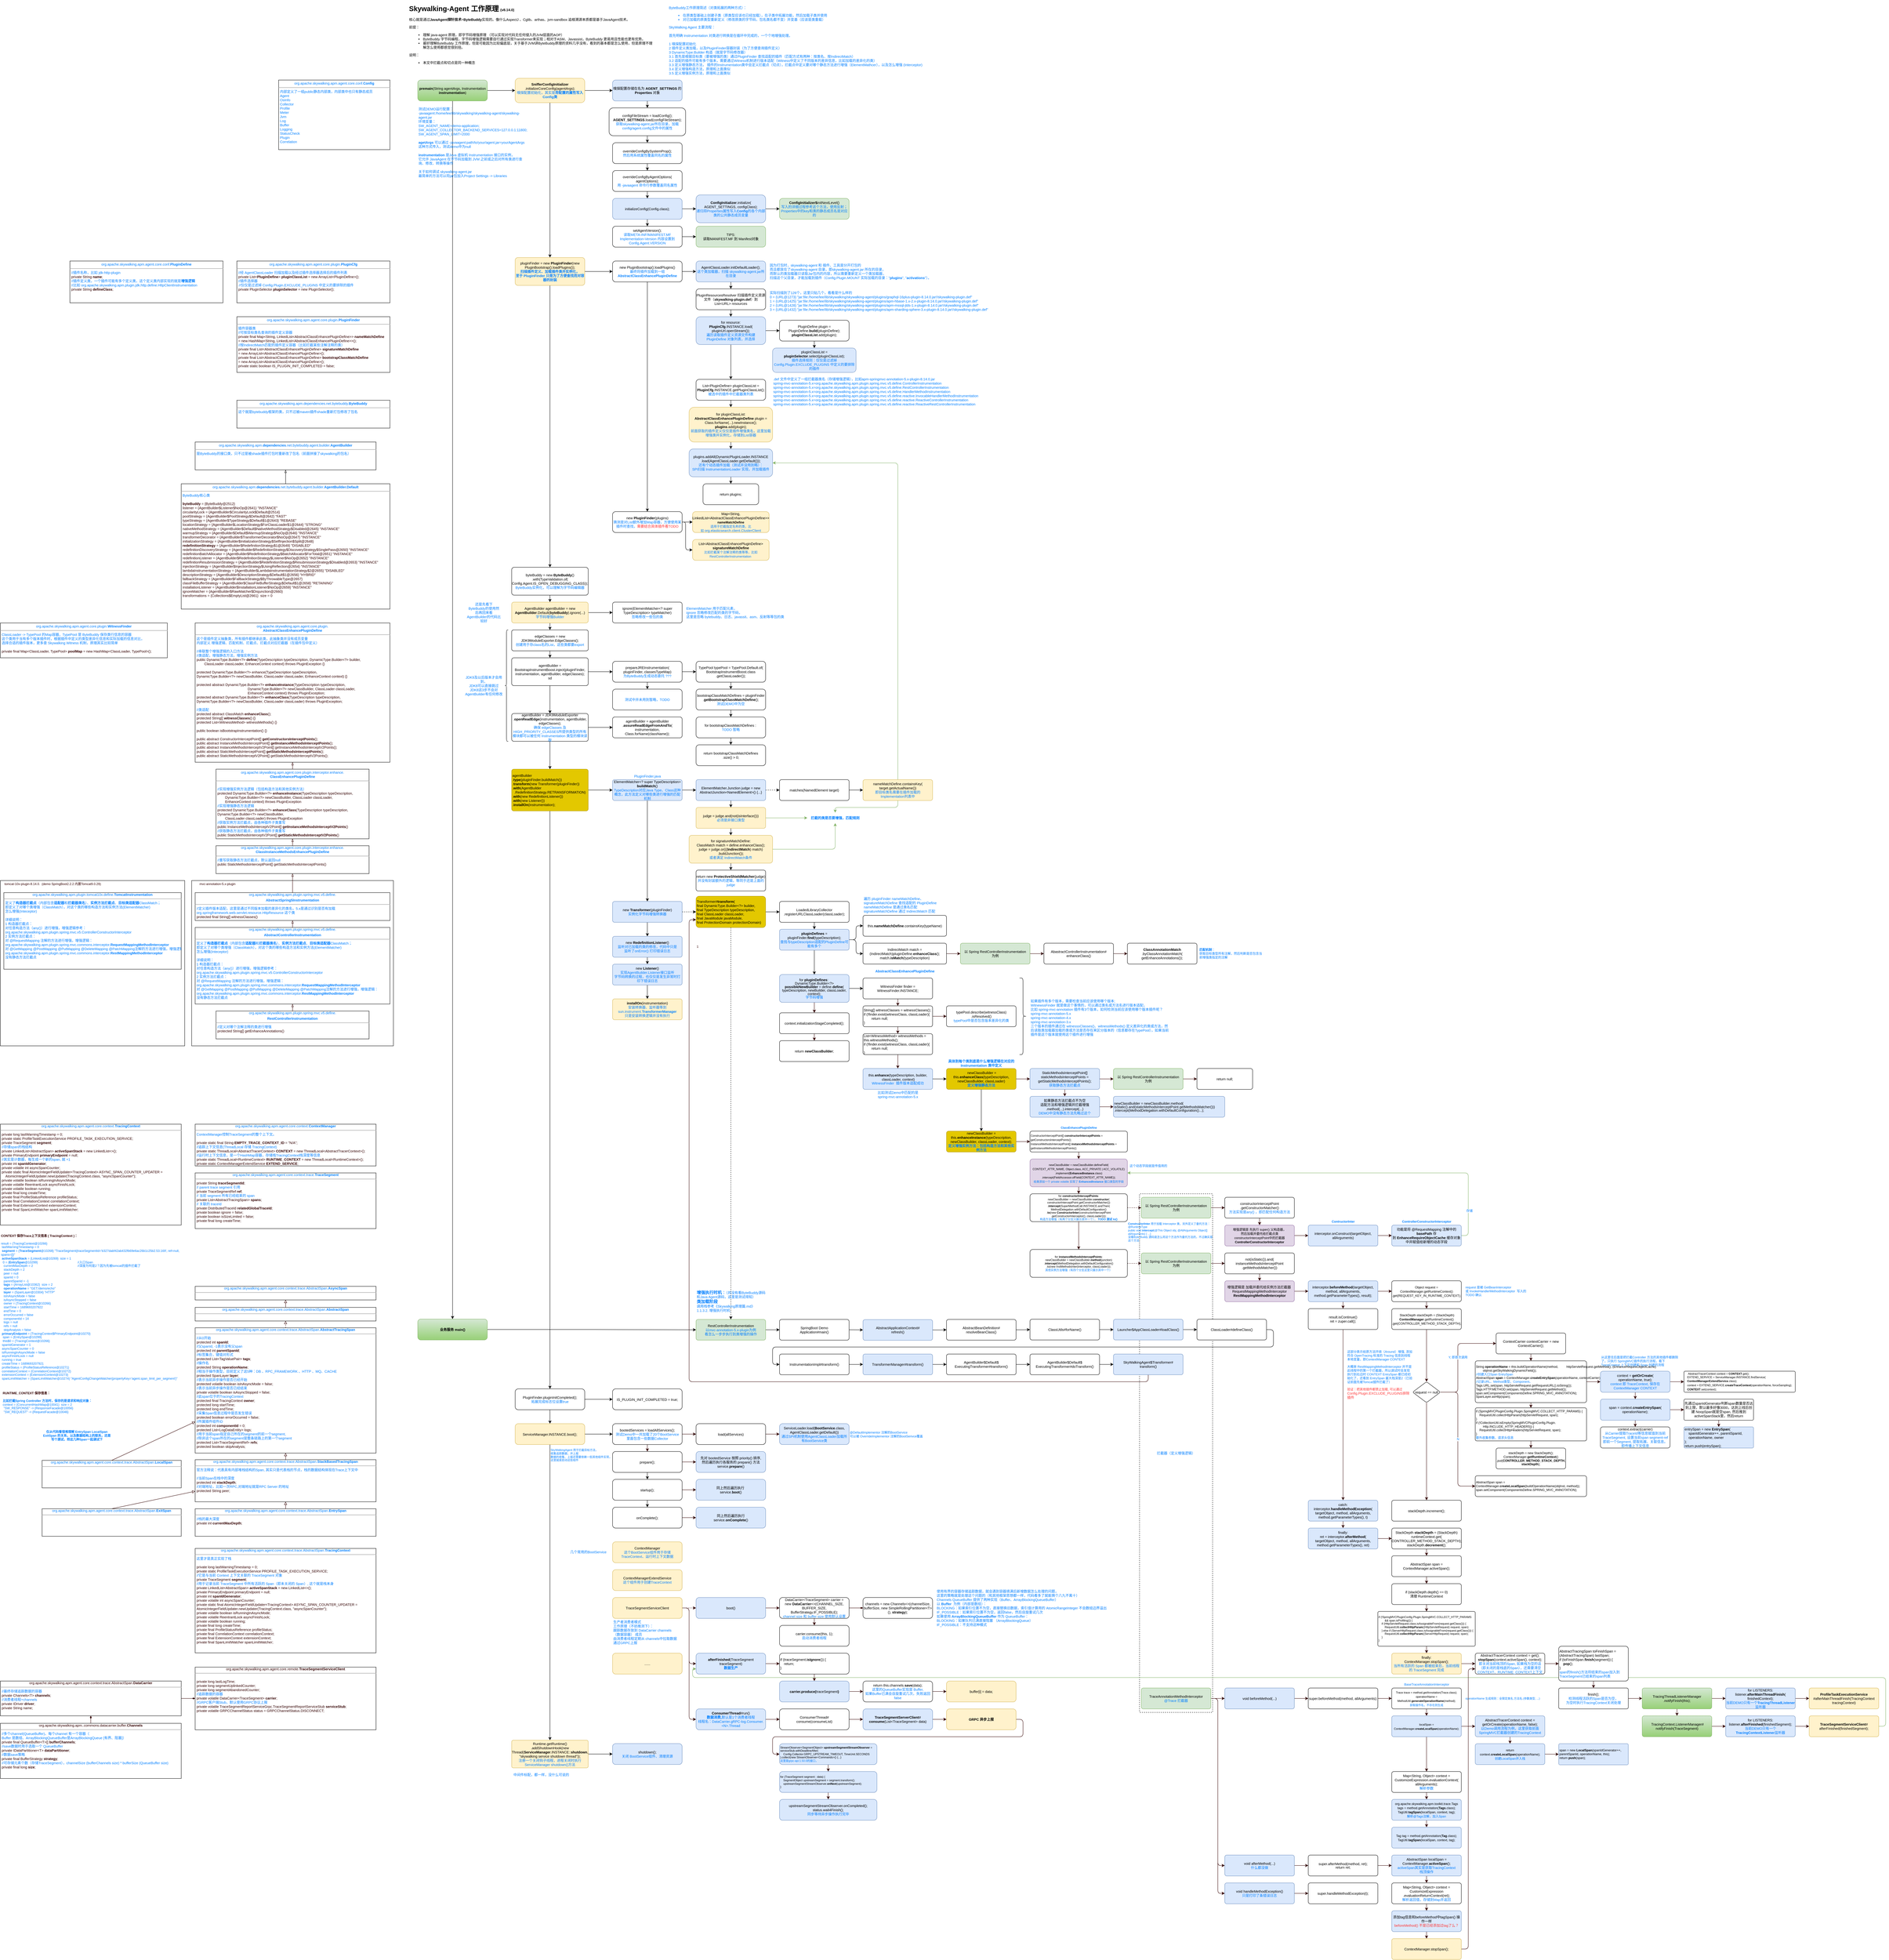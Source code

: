<mxfile version="16.1.2" type="device"><diagram id="PYI9xT5d_eNirprLVBCl" name="Skywalking-Agent 工作原理 (v8.14.0) "><mxGraphModel dx="2947" dy="1081" grid="1" gridSize="10" guides="1" tooltips="1" connect="1" arrows="1" fold="1" page="1" pageScale="1" pageWidth="1169" pageHeight="827" math="0" shadow="0"><root><mxCell id="0"/><mxCell id="1" parent="0"/><mxCell id="CrG38wg852pacwZDw58O-541" value="拦截器（定义增强逻辑）" style="rounded=1;whiteSpace=wrap;html=1;fontSize=10;fontColor=#007FFF;arcSize=1;dashed=1;" vertex="1" parent="1"><mxGeometry x="2115" y="3440" width="210" height="1490" as="geometry"/></mxCell><mxCell id="CrG38wg852pacwZDw58O-510" style="edgeStyle=orthogonalEdgeStyle;rounded=1;orthogonalLoop=1;jettySize=auto;html=1;exitX=1;exitY=0.5;exitDx=0;exitDy=0;entryX=0;entryY=0.75;entryDx=0;entryDy=0;fontSize=10;fontColor=#007FFF;endArrow=classic;endFill=1;strokeColor=#82b366;fillColor=#d5e8d4;" edge="1" parent="1" source="CrG38wg852pacwZDw58O-491" target="CrG38wg852pacwZDw58O-494"><mxGeometry relative="1" as="geometry"><Array as="points"><mxPoint x="4260" y="4970"/><mxPoint x="4260" y="4830"/><mxPoint x="830" y="4830"/><mxPoint x="830" y="4805"/></Array></mxGeometry></mxCell><mxCell id="CrG38wg852pacwZDw58O-378" value="" style="rounded=0;whiteSpace=wrap;html=1;fontSize=9;fontColor=#FF3333;" vertex="1" parent="1"><mxGeometry x="-610" y="2540" width="580" height="475" as="geometry"/></mxCell><mxCell id="CrG38wg852pacwZDw58O-2" value="&lt;p style=&quot;line-height: 1&quot;&gt;&lt;/p&gt;&lt;h1&gt;&lt;font style=&quot;font-size: 20px&quot;&gt;Skywalking-Agent 工作原理&lt;/font&gt;&lt;font style=&quot;font-size: 16px&quot;&gt;&amp;nbsp;&lt;/font&gt;&lt;font style=&quot;font-size: 10px&quot;&gt;(v8.14.0)&amp;nbsp;&lt;br style=&quot;font-size: 10px&quot;&gt;&lt;/font&gt;&lt;/h1&gt;&lt;div style=&quot;font-size: 10px&quot;&gt;&lt;font style=&quot;font-size: 10px&quot;&gt;核心就是通过&lt;b style=&quot;font-size: 10px&quot;&gt;JavaAgent探针技术&lt;/b&gt;+&lt;b style=&quot;font-size: 10px&quot;&gt;ByteBuddy&lt;/b&gt;实现的。像什么AspectJ 、Cglib、arthas、jvm-sandbox 追根溯源本质都是基于JavaAgent技术。&lt;/font&gt;&lt;/div&gt;&lt;p style=&quot;font-size: 10px&quot;&gt;&lt;font style=&quot;font-size: 10px&quot;&gt;前提：&lt;/font&gt;&lt;/p&gt;&lt;p style=&quot;font-size: 10px&quot;&gt;&lt;/p&gt;&lt;ul style=&quot;font-size: 10px&quot;&gt;&lt;li style=&quot;font-size: 10px&quot;&gt;&lt;font style=&quot;font-size: 10px&quot;&gt;理解 java-agent 原理，即字节码增强原理 （可以实现对代码无任何侵入的JVM层面的AOP）&lt;/font&gt;&lt;/li&gt;&lt;li style=&quot;font-size: 10px&quot;&gt;&lt;font style=&quot;font-size: 10px&quot;&gt;ByteBuddy 字节码编程，字节码增强逻辑需要自行通过实现Transformer来实现；相对于ASM、Javassist，ByteBuddy 更易用且性能也更有优势。&lt;br&gt;&lt;/font&gt;&lt;/li&gt;&lt;li style=&quot;font-size: 10px&quot;&gt;&lt;font style=&quot;font-size: 10px&quot;&gt;最好理解ByteBuddy 工作原理，但是可能因为比较偏底层，关于基于JVM讲ByteBuddy原理的资料几乎没有，看到的基本都是怎么使用，但是原理不理解怎么使用都感觉很别扭。&lt;br&gt;&lt;/font&gt;&lt;/li&gt;&lt;/ul&gt;&lt;div&gt;说明：&lt;br&gt;&lt;ul&gt;&lt;li&gt;本文中拦截点和切点是同一种概念&amp;nbsp;&lt;/li&gt;&lt;/ul&gt;&lt;/div&gt;&lt;p style=&quot;font-size: 10px&quot;&gt;&lt;/p&gt;&lt;p&gt;&lt;/p&gt;" style="text;html=1;strokeColor=none;fillColor=none;spacing=5;spacingTop=-20;whiteSpace=wrap;overflow=hidden;rounded=0;fontSize=10;" vertex="1" parent="1"><mxGeometry x="10" y="20" width="710" height="180" as="geometry"/></mxCell><mxCell id="CrG38wg852pacwZDw58O-5" value="" style="edgeStyle=orthogonalEdgeStyle;rounded=0;orthogonalLoop=1;jettySize=auto;html=1;fontSize=10;" edge="1" parent="1" source="CrG38wg852pacwZDw58O-3" target="CrG38wg852pacwZDw58O-4"><mxGeometry relative="1" as="geometry"/></mxCell><mxCell id="CrG38wg852pacwZDw58O-184" value="" style="edgeStyle=orthogonalEdgeStyle;rounded=1;orthogonalLoop=1;jettySize=auto;html=1;fontSize=9;fontColor=#007FFF;endArrow=classic;endFill=1;" edge="1" parent="1" source="CrG38wg852pacwZDw58O-3" target="CrG38wg852pacwZDw58O-183"><mxGeometry relative="1" as="geometry"/></mxCell><mxCell id="CrG38wg852pacwZDw58O-3" value="&lt;font style=&quot;font-size: 10px;&quot;&gt;&lt;b style=&quot;font-size: 10px;&quot;&gt;premain&lt;/b&gt;(String agentArgs, Instrumentation &lt;b style=&quot;font-size: 10px;&quot;&gt;instrumentation&lt;/b&gt;)&lt;/font&gt;" style="rounded=1;whiteSpace=wrap;html=1;fontSize=10;fillColor=#d5e8d4;strokeColor=#82b366;gradientColor=#97d077;" vertex="1" parent="1"><mxGeometry x="40" y="240" width="200" height="60" as="geometry"/></mxCell><mxCell id="CrG38wg852pacwZDw58O-9" value="" style="edgeStyle=orthogonalEdgeStyle;rounded=0;orthogonalLoop=1;jettySize=auto;html=1;fontSize=10;fontColor=#007FFF;" edge="1" parent="1" source="CrG38wg852pacwZDw58O-4" target="CrG38wg852pacwZDw58O-8"><mxGeometry relative="1" as="geometry"/></mxCell><mxCell id="CrG38wg852pacwZDw58O-33" value="" style="edgeStyle=orthogonalEdgeStyle;rounded=0;orthogonalLoop=1;jettySize=auto;html=1;fontSize=10;fontColor=#007FFF;" edge="1" parent="1" source="CrG38wg852pacwZDw58O-4" target="CrG38wg852pacwZDw58O-32"><mxGeometry relative="1" as="geometry"/></mxCell><mxCell id="CrG38wg852pacwZDw58O-4" value="&lt;span style=&quot;font-size: 10px;&quot;&gt;&lt;b style=&quot;font-size: 10px;&quot;&gt;SnifferConfigInitializer&lt;/b&gt;&lt;br style=&quot;font-size: 10px;&quot;&gt;.initializeCoreConfig(agentArgs);&lt;br style=&quot;font-size: 10px;&quot;&gt;&lt;font color=&quot;#007fff&quot; style=&quot;font-size: 10px;&quot;&gt;嗅探配置初始化，其实是&lt;b style=&quot;font-size: 10px;&quot;&gt;将配置的属性写入Config类&lt;/b&gt;&lt;/font&gt;&lt;br style=&quot;font-size: 10px;&quot;&gt;&lt;/span&gt;" style="rounded=1;whiteSpace=wrap;html=1;fontSize=10;fillColor=#fff2cc;strokeColor=#d6b656;" vertex="1" parent="1"><mxGeometry x="320" y="235" width="200" height="70" as="geometry"/></mxCell><mxCell id="CrG38wg852pacwZDw58O-11" value="" style="edgeStyle=orthogonalEdgeStyle;rounded=0;orthogonalLoop=1;jettySize=auto;html=1;fontSize=10;fontColor=#007FFF;" edge="1" parent="1" source="CrG38wg852pacwZDw58O-8" target="CrG38wg852pacwZDw58O-10"><mxGeometry relative="1" as="geometry"/></mxCell><mxCell id="CrG38wg852pacwZDw58O-50" value="" style="edgeStyle=orthogonalEdgeStyle;rounded=1;orthogonalLoop=1;jettySize=auto;html=1;fontSize=10;fontColor=#007FFF;" edge="1" parent="1" source="CrG38wg852pacwZDw58O-8" target="CrG38wg852pacwZDw58O-49"><mxGeometry relative="1" as="geometry"/></mxCell><mxCell id="CrG38wg852pacwZDw58O-8" value="&lt;span style=&quot;font-size: 10px;&quot;&gt;pluginFinder = new &lt;b style=&quot;font-size: 10px;&quot;&gt;PluginFinder&lt;/b&gt;(new PluginBootstrap().loadPlugins());&lt;/span&gt;&lt;br style=&quot;font-size: 10px;&quot;&gt;&lt;font color=&quot;#007fff&quot; style=&quot;font-size: 10px;&quot;&gt;&lt;span style=&quot;font-size: 10px;&quot;&gt;&lt;b style=&quot;font-size: 10px;&quot;&gt;扫描插件定义、加载插件类并实例化，&lt;br style=&quot;font-size: 10px;&quot;&gt;至于 PluginFinder 只是为了方便查找而对容器的封装&lt;br style=&quot;font-size: 10px;&quot;&gt;&lt;/b&gt;&lt;/span&gt;&lt;/font&gt;" style="rounded=1;whiteSpace=wrap;html=1;fontSize=10;fillColor=#fff2cc;strokeColor=#d6b656;arcSize=10;" vertex="1" parent="1"><mxGeometry x="320" y="750" width="200" height="80" as="geometry"/></mxCell><mxCell id="CrG38wg852pacwZDw58O-13" value="" style="edgeStyle=orthogonalEdgeStyle;rounded=0;orthogonalLoop=1;jettySize=auto;html=1;fontSize=10;fontColor=#007FFF;entryX=0.5;entryY=0;entryDx=0;entryDy=0;" edge="1" parent="1" source="CrG38wg852pacwZDw58O-10" target="CrG38wg852pacwZDw58O-14"><mxGeometry relative="1" as="geometry"><mxPoint x="420" y="1760" as="targetPoint"/></mxGeometry></mxCell><mxCell id="CrG38wg852pacwZDw58O-10" value="&lt;font style=&quot;font-size: 10px;&quot;&gt;byteBuddy = new &lt;b style=&quot;font-size: 10px;&quot;&gt;ByteBuddy&lt;/b&gt;()&lt;br style=&quot;font-size: 10px;&quot;&gt;.with(TypeValidation.of(&lt;br style=&quot;font-size: 10px;&quot;&gt;Config.Agent.IS_OPEN_DEBUGGING_CLASS));&lt;br style=&quot;font-size: 10px;&quot;&gt;&lt;font color=&quot;#007fff&quot; style=&quot;font-size: 10px;&quot;&gt;ByteBuddy实例化，可以理解为字节码编辑器&lt;/font&gt;&lt;/font&gt;" style="rounded=1;whiteSpace=wrap;html=1;fontSize=10;arcSize=9;" vertex="1" parent="1"><mxGeometry x="310" y="1640" width="220" height="80" as="geometry"/></mxCell><mxCell id="CrG38wg852pacwZDw58O-17" value="" style="edgeStyle=orthogonalEdgeStyle;rounded=0;orthogonalLoop=1;jettySize=auto;html=1;fontSize=10;fontColor=#007FFF;" edge="1" parent="1" source="CrG38wg852pacwZDw58O-14" target="CrG38wg852pacwZDw58O-16"><mxGeometry relative="1" as="geometry"/></mxCell><mxCell id="CrG38wg852pacwZDw58O-108" value="" style="edgeStyle=orthogonalEdgeStyle;rounded=1;orthogonalLoop=1;jettySize=auto;html=1;fontSize=10;fontColor=#007FFF;endArrow=classic;endFill=1;" edge="1" parent="1" source="CrG38wg852pacwZDw58O-14" target="CrG38wg852pacwZDw58O-107"><mxGeometry relative="1" as="geometry"/></mxCell><mxCell id="CrG38wg852pacwZDw58O-14" value="&lt;font style=&quot;font-size: 10px;&quot;&gt;AgentBuilder agentBuilder = new &lt;b style=&quot;font-size: 10px;&quot;&gt;AgentBuilder&lt;/b&gt;.Default(&lt;b style=&quot;font-size: 10px;&quot;&gt;byteBuddy&lt;/b&gt;).ignore(...)&lt;br style=&quot;font-size: 10px;&quot;&gt;&lt;font color=&quot;#007fff&quot; style=&quot;font-size: 10px;&quot;&gt;字节码增强Builder&lt;/font&gt;&lt;br style=&quot;font-size: 10px;&quot;&gt;&lt;/font&gt;" style="rounded=1;whiteSpace=wrap;html=1;fontSize=10;fillColor=#fff2cc;strokeColor=#d6b656;arcSize=11;" vertex="1" parent="1"><mxGeometry x="310" y="1740" width="220" height="60" as="geometry"/></mxCell><mxCell id="CrG38wg852pacwZDw58O-19" value="" style="edgeStyle=orthogonalEdgeStyle;rounded=0;orthogonalLoop=1;jettySize=auto;html=1;fontSize=10;fontColor=#007FFF;" edge="1" parent="1" source="CrG38wg852pacwZDw58O-16" target="CrG38wg852pacwZDw58O-18"><mxGeometry relative="1" as="geometry"/></mxCell><mxCell id="CrG38wg852pacwZDw58O-16" value="&lt;font style=&quot;font-size: 10px;&quot;&gt;&lt;font style=&quot;font-size: 10px;&quot;&gt;edgeClasses = new JDK9ModuleExporter.EdgeClasses();&lt;br style=&quot;font-size: 10px;&quot;&gt;&lt;/font&gt;&lt;font color=&quot;#007fff&quot; style=&quot;font-size: 10px;&quot;&gt;创建用于存class名的List，这些类都要export&lt;/font&gt;&lt;br style=&quot;font-size: 10px;&quot;&gt;&lt;/font&gt;" style="rounded=1;whiteSpace=wrap;html=1;fontSize=10;arcSize=9;" vertex="1" parent="1"><mxGeometry x="310" y="1820" width="220" height="60" as="geometry"/></mxCell><mxCell id="CrG38wg852pacwZDw58O-21" value="" style="edgeStyle=orthogonalEdgeStyle;rounded=0;orthogonalLoop=1;jettySize=auto;html=1;fontSize=10;fontColor=#007FFF;" edge="1" parent="1" source="CrG38wg852pacwZDw58O-18" target="CrG38wg852pacwZDw58O-20"><mxGeometry relative="1" as="geometry"/></mxCell><mxCell id="CrG38wg852pacwZDw58O-84" value="" style="edgeStyle=orthogonalEdgeStyle;rounded=1;orthogonalLoop=1;jettySize=auto;html=1;fontSize=10;fontColor=#007FFF;" edge="1" parent="1" source="CrG38wg852pacwZDw58O-18" target="CrG38wg852pacwZDw58O-83"><mxGeometry relative="1" as="geometry"/></mxCell><mxCell id="CrG38wg852pacwZDw58O-18" value="&lt;font style=&quot;font-size: 10px;&quot;&gt;&lt;font style=&quot;font-size: 10px;&quot;&gt;agentBuilder = BootstrapInstrumentBoost.inject(pluginFinder, instrumentation, agentBuilder, edgeClasses);&lt;br style=&quot;font-size: 10px;&quot;&gt;sd&lt;/font&gt;&lt;br style=&quot;font-size: 10px;&quot;&gt;&lt;/font&gt;" style="rounded=1;whiteSpace=wrap;html=1;fontSize=10;arcSize=8;" vertex="1" parent="1"><mxGeometry x="310" y="1900" width="220" height="80" as="geometry"/></mxCell><mxCell id="CrG38wg852pacwZDw58O-23" value="" style="edgeStyle=orthogonalEdgeStyle;rounded=0;orthogonalLoop=1;jettySize=auto;html=1;fontSize=10;fontColor=#007FFF;" edge="1" parent="1" source="CrG38wg852pacwZDw58O-20" target="CrG38wg852pacwZDw58O-22"><mxGeometry relative="1" as="geometry"/></mxCell><mxCell id="CrG38wg852pacwZDw58O-97" value="" style="edgeStyle=orthogonalEdgeStyle;rounded=1;orthogonalLoop=1;jettySize=auto;html=1;fontSize=10;fontColor=#007FFF;" edge="1" parent="1" source="CrG38wg852pacwZDw58O-20" target="CrG38wg852pacwZDw58O-96"><mxGeometry relative="1" as="geometry"/></mxCell><mxCell id="CrG38wg852pacwZDw58O-20" value="&lt;font style=&quot;font-size: 10px;&quot;&gt;&lt;font style=&quot;font-size: 10px;&quot;&gt;agentBuilder = JDK9ModuleExporter&lt;br style=&quot;font-size: 10px;&quot;&gt;.&lt;b style=&quot;font-size: 10px;&quot;&gt;openReadEdge&lt;/b&gt;(instrumentation, agentBuilder, edgeClasses);&lt;br style=&quot;font-size: 10px;&quot;&gt;&lt;/font&gt;&lt;font color=&quot;#007fff&quot; style=&quot;font-size: 10px;&quot;&gt;&lt;span style=&quot;font-size: 10px;&quot;&gt;确保 edgeClasses 及HIGH_PRIORITY_CLASSES&lt;/span&gt;&lt;span style=&quot;font-size: 10px;&quot;&gt;所提供类型的所有模块都可以被任何 Instrumentation 类型的模块读取&lt;/span&gt;&lt;/font&gt;&lt;br style=&quot;font-size: 10px;&quot;&gt;&lt;/font&gt;" style="rounded=1;whiteSpace=wrap;html=1;fontSize=10;arcSize=8;" vertex="1" parent="1"><mxGeometry x="310" y="2060" width="220" height="80" as="geometry"/></mxCell><mxCell id="CrG38wg852pacwZDw58O-25" value="" style="edgeStyle=orthogonalEdgeStyle;rounded=0;orthogonalLoop=1;jettySize=auto;html=1;fontSize=10;fontColor=#007FFF;" edge="1" parent="1" source="CrG38wg852pacwZDw58O-22" target="CrG38wg852pacwZDw58O-24"><mxGeometry relative="1" as="geometry"/></mxCell><mxCell id="CrG38wg852pacwZDw58O-111" value="" style="edgeStyle=orthogonalEdgeStyle;rounded=1;orthogonalLoop=1;jettySize=auto;html=1;fontSize=10;fontColor=#007FFF;endArrow=classic;endFill=1;" edge="1" parent="1" source="CrG38wg852pacwZDw58O-22" target="CrG38wg852pacwZDw58O-110"><mxGeometry relative="1" as="geometry"/></mxCell><mxCell id="CrG38wg852pacwZDw58O-22" value="&lt;font style=&quot;font-size: 10px&quot;&gt;&lt;div&gt;agentBuilder&lt;/div&gt;&lt;div&gt;.&lt;b&gt;type&lt;/b&gt;(pluginFinder.buildMatch())&lt;/div&gt;&lt;div&gt;.&lt;b&gt;transform&lt;/b&gt;(new Transformer(pluginFinder))&lt;/div&gt;&lt;div&gt;.&lt;b&gt;with&lt;/b&gt;(AgentBuilder&lt;/div&gt;&lt;div&gt;&lt;span&gt;&amp;nbsp;&amp;nbsp;&lt;/span&gt;&lt;span&gt;.RedefinitionStrategy.&lt;/span&gt;&lt;font style=&quot;font-size: 10px&quot;&gt;RETRANSFORMATION&lt;/font&gt;&lt;span&gt;)&lt;/span&gt;&lt;/div&gt;&lt;div&gt;.&lt;b&gt;with&lt;/b&gt;(new RedefinitionListener())&lt;/div&gt;&lt;div&gt;.&lt;b&gt;with&lt;/b&gt;(new Listener())&lt;/div&gt;&lt;div&gt;.&lt;b&gt;installOn&lt;/b&gt;(instrumentation);&lt;/div&gt;&lt;/font&gt;" style="rounded=1;whiteSpace=wrap;html=1;fontSize=10;align=left;arcSize=5;fillColor=#e3c800;strokeColor=#B09500;fontColor=#000000;" vertex="1" parent="1"><mxGeometry x="310" y="2220" width="220" height="120" as="geometry"/></mxCell><mxCell id="CrG38wg852pacwZDw58O-27" value="" style="edgeStyle=orthogonalEdgeStyle;rounded=0;orthogonalLoop=1;jettySize=auto;html=1;fontSize=10;fontColor=#007FFF;" edge="1" parent="1" source="CrG38wg852pacwZDw58O-24" target="CrG38wg852pacwZDw58O-26"><mxGeometry relative="1" as="geometry"/></mxCell><mxCell id="CrG38wg852pacwZDw58O-174" value="" style="edgeStyle=orthogonalEdgeStyle;rounded=1;orthogonalLoop=1;jettySize=auto;html=1;fontSize=9;fontColor=#007FFF;endArrow=classic;endFill=1;" edge="1" parent="1" source="CrG38wg852pacwZDw58O-24" target="CrG38wg852pacwZDw58O-173"><mxGeometry relative="1" as="geometry"/></mxCell><mxCell id="CrG38wg852pacwZDw58O-24" value="&lt;font style=&quot;font-size: 10px&quot;&gt;&lt;span style=&quot;font-size: 10px&quot;&gt;PluginFinder.pluginInitCompleted();&lt;br&gt;&lt;/span&gt;&lt;font color=&quot;#007fff&quot;&gt;拓展完成标志位设置true&lt;/font&gt;&lt;br style=&quot;font-size: 10px&quot;&gt;&lt;/font&gt;" style="rounded=1;whiteSpace=wrap;html=1;fontSize=10;align=center;" vertex="1" parent="1"><mxGeometry x="320" y="4000.5" width="200" height="60" as="geometry"/></mxCell><mxCell id="CrG38wg852pacwZDw58O-29" value="" style="edgeStyle=orthogonalEdgeStyle;rounded=0;orthogonalLoop=1;jettySize=auto;html=1;fontSize=10;fontColor=#007FFF;" edge="1" parent="1" source="CrG38wg852pacwZDw58O-26" target="CrG38wg852pacwZDw58O-28"><mxGeometry relative="1" as="geometry"/></mxCell><mxCell id="CrG38wg852pacwZDw58O-176" value="" style="edgeStyle=orthogonalEdgeStyle;rounded=1;orthogonalLoop=1;jettySize=auto;html=1;fontSize=9;fontColor=#007FFF;endArrow=classic;endFill=1;" edge="1" parent="1" source="CrG38wg852pacwZDw58O-26" target="CrG38wg852pacwZDw58O-175"><mxGeometry relative="1" as="geometry"/></mxCell><mxCell id="CrG38wg852pacwZDw58O-26" value="&lt;font style=&quot;font-size: 10px;&quot;&gt;&lt;span style=&quot;font-size: 10px;&quot;&gt;ServiceManager.INSTANCE.boot();&lt;/span&gt;&lt;br style=&quot;font-size: 10px;&quot;&gt;&lt;/font&gt;" style="rounded=1;whiteSpace=wrap;html=1;fontSize=10;align=center;fillColor=#fff2cc;strokeColor=#d6b656;" vertex="1" parent="1"><mxGeometry x="320" y="4100.5" width="200" height="60" as="geometry"/></mxCell><mxCell id="CrG38wg852pacwZDw58O-186" value="" style="edgeStyle=orthogonalEdgeStyle;rounded=1;orthogonalLoop=1;jettySize=auto;html=1;fontSize=9;fontColor=#007FFF;endArrow=classic;endFill=1;entryX=0;entryY=0.5;entryDx=0;entryDy=0;" edge="1" parent="1" source="CrG38wg852pacwZDw58O-28" target="CrG38wg852pacwZDw58O-187"><mxGeometry relative="1" as="geometry"><mxPoint x="600" y="5029.75" as="targetPoint"/></mxGeometry></mxCell><mxCell id="CrG38wg852pacwZDw58O-28" value="&lt;font style=&quot;font-size: 10px;&quot;&gt;&lt;div style=&quot;font-size: 10px;&quot;&gt;Runtime.getRuntime()&lt;/div&gt;&lt;div style=&quot;font-size: 10px;&quot;&gt;.addShutdownHook(new Thread(&lt;b style=&quot;font-size: 10px;&quot;&gt;ServiceManager&lt;/b&gt;.INSTANCE::&lt;b style=&quot;font-size: 10px;&quot;&gt;shutdown&lt;/b&gt;, &quot;skywalking service shutdown thread&quot;));&lt;br style=&quot;font-size: 10px;&quot;&gt;&lt;font color=&quot;#007fff&quot; style=&quot;font-size: 10px;&quot;&gt;注册一个关闭钩子线程，进程关闭时执行ServiceManager shutdown()方法&lt;/font&gt;&lt;/div&gt;&lt;/font&gt;" style="rounded=1;whiteSpace=wrap;html=1;fontSize=10;align=center;fillColor=#fff2cc;strokeColor=#d6b656;arcSize=6;" vertex="1" parent="1"><mxGeometry x="310" y="5010" width="220" height="79.5" as="geometry"/></mxCell><mxCell id="CrG38wg852pacwZDw58O-35" value="" style="edgeStyle=orthogonalEdgeStyle;rounded=0;orthogonalLoop=1;jettySize=auto;html=1;fontSize=10;fontColor=#007FFF;" edge="1" parent="1" source="CrG38wg852pacwZDw58O-32" target="CrG38wg852pacwZDw58O-34"><mxGeometry relative="1" as="geometry"/></mxCell><mxCell id="CrG38wg852pacwZDw58O-32" value="&lt;span style=&quot;font-size: 10px;&quot;&gt;嗅探配置存储在名为 &lt;b style=&quot;font-size: 10px;&quot;&gt;AGENT_SETTINGS&lt;/b&gt; 的&lt;b style=&quot;font-size: 10px;&quot;&gt;Properties&lt;/b&gt; 对象&lt;/span&gt;" style="rounded=1;whiteSpace=wrap;html=1;fontSize=10;fillColor=#dae8fc;strokeColor=#6c8ebf;" vertex="1" parent="1"><mxGeometry x="600" y="240" width="200" height="60" as="geometry"/></mxCell><mxCell id="CrG38wg852pacwZDw58O-37" value="" style="edgeStyle=orthogonalEdgeStyle;rounded=0;orthogonalLoop=1;jettySize=auto;html=1;fontSize=10;fontColor=#007FFF;" edge="1" parent="1" source="CrG38wg852pacwZDw58O-34" target="CrG38wg852pacwZDw58O-36"><mxGeometry relative="1" as="geometry"/></mxCell><mxCell id="CrG38wg852pacwZDw58O-34" value="&lt;font style=&quot;font-size: 10px;&quot;&gt;configFileStream = loadConfig();&lt;br style=&quot;font-size: 10px;&quot;&gt;&lt;b style=&quot;font-size: 10px;&quot;&gt;AGENT_SETTINGS&lt;/b&gt;.load(configFileStream);&lt;br style=&quot;font-size: 10px;&quot;&gt;&lt;font color=&quot;#007fff&quot; style=&quot;font-size: 10px;&quot;&gt;获取skywalking-agent.jar所在目录，加载config/agent.config文件中的属性&lt;/font&gt;&lt;br style=&quot;font-size: 10px;&quot;&gt;&lt;/font&gt;" style="rounded=1;whiteSpace=wrap;html=1;fontSize=10;" vertex="1" parent="1"><mxGeometry x="590" y="320" width="220" height="80" as="geometry"/></mxCell><mxCell id="CrG38wg852pacwZDw58O-39" value="" style="edgeStyle=orthogonalEdgeStyle;rounded=0;orthogonalLoop=1;jettySize=auto;html=1;fontSize=10;fontColor=#007FFF;" edge="1" parent="1" source="CrG38wg852pacwZDw58O-36" target="CrG38wg852pacwZDw58O-38"><mxGeometry relative="1" as="geometry"/></mxCell><mxCell id="CrG38wg852pacwZDw58O-36" value="&lt;span style=&quot;font-size: 10px;&quot;&gt;overrideConfigBySystemProp();&lt;br style=&quot;font-size: 10px;&quot;&gt;&lt;font color=&quot;#007fff&quot; style=&quot;font-size: 10px;&quot;&gt;然后用系统属性覆盖同名的属性&lt;/font&gt;&lt;br style=&quot;font-size: 10px;&quot;&gt;&lt;/span&gt;" style="rounded=1;whiteSpace=wrap;html=1;fontSize=10;" vertex="1" parent="1"><mxGeometry x="600" y="420" width="200" height="60" as="geometry"/></mxCell><mxCell id="CrG38wg852pacwZDw58O-41" value="" style="edgeStyle=orthogonalEdgeStyle;rounded=0;orthogonalLoop=1;jettySize=auto;html=1;fontSize=10;fontColor=#007FFF;" edge="1" parent="1" source="CrG38wg852pacwZDw58O-38" target="CrG38wg852pacwZDw58O-40"><mxGeometry relative="1" as="geometry"/></mxCell><mxCell id="CrG38wg852pacwZDw58O-38" value="&lt;span style=&quot;font-size: 10px;&quot;&gt;overrideConfigByAgentOptions(&lt;br style=&quot;font-size: 10px;&quot;&gt;agentOptions);&lt;br style=&quot;font-size: 10px;&quot;&gt;&lt;font color=&quot;#007fff&quot; style=&quot;font-size: 10px;&quot;&gt;用 -javaagent 命令行参数覆盖同名属性&lt;/font&gt;&lt;br style=&quot;font-size: 10px;&quot;&gt;&lt;/span&gt;" style="rounded=1;whiteSpace=wrap;html=1;fontSize=10;" vertex="1" parent="1"><mxGeometry x="600" y="500" width="200" height="60" as="geometry"/></mxCell><mxCell id="CrG38wg852pacwZDw58O-43" value="" style="edgeStyle=orthogonalEdgeStyle;rounded=0;orthogonalLoop=1;jettySize=auto;html=1;fontSize=10;fontColor=#007FFF;" edge="1" parent="1" source="CrG38wg852pacwZDw58O-40" target="CrG38wg852pacwZDw58O-42"><mxGeometry relative="1" as="geometry"/></mxCell><mxCell id="CrG38wg852pacwZDw58O-45" value="" style="edgeStyle=orthogonalEdgeStyle;rounded=1;orthogonalLoop=1;jettySize=auto;html=1;fontSize=10;fontColor=#007FFF;" edge="1" parent="1" source="CrG38wg852pacwZDw58O-40" target="CrG38wg852pacwZDw58O-44"><mxGeometry relative="1" as="geometry"/></mxCell><mxCell id="CrG38wg852pacwZDw58O-40" value="&lt;span style=&quot;font-size: 10px;&quot;&gt;initializeConfig(Config.class);&lt;/span&gt;" style="rounded=1;whiteSpace=wrap;html=1;fontSize=10;fillColor=#dae8fc;strokeColor=#6c8ebf;" vertex="1" parent="1"><mxGeometry x="600" y="580" width="200" height="60" as="geometry"/></mxCell><mxCell id="CrG38wg852pacwZDw58O-52" value="" style="edgeStyle=orthogonalEdgeStyle;rounded=1;orthogonalLoop=1;jettySize=auto;html=1;fontSize=10;fontColor=#007FFF;" edge="1" parent="1" source="CrG38wg852pacwZDw58O-42" target="CrG38wg852pacwZDw58O-51"><mxGeometry relative="1" as="geometry"/></mxCell><mxCell id="CrG38wg852pacwZDw58O-42" value="&lt;span style=&quot;font-size: 10px;&quot;&gt;setAgentVersion();&lt;/span&gt;&lt;br style=&quot;font-size: 10px;&quot;&gt;&lt;font color=&quot;#007fff&quot; style=&quot;font-size: 10px;&quot;&gt;&lt;span style=&quot;font-size: 10px;&quot;&gt;读取META-INF/MANIFEST.MF Implementation-Version&amp;nbsp;&lt;/span&gt;&lt;span style=&quot;font-size: 10px;&quot;&gt;内容设置到Config.Agent.VERSION&lt;/span&gt;&lt;/font&gt;" style="rounded=1;whiteSpace=wrap;html=1;fontSize=10;" vertex="1" parent="1"><mxGeometry x="600" y="660" width="200" height="60" as="geometry"/></mxCell><mxCell id="CrG38wg852pacwZDw58O-48" value="" style="edgeStyle=orthogonalEdgeStyle;rounded=1;orthogonalLoop=1;jettySize=auto;html=1;fontSize=10;fontColor=#007FFF;" edge="1" parent="1" source="CrG38wg852pacwZDw58O-44" target="CrG38wg852pacwZDw58O-47"><mxGeometry relative="1" as="geometry"/></mxCell><mxCell id="CrG38wg852pacwZDw58O-44" value="&lt;span style=&quot;font-size: 10px;&quot;&gt;&lt;b style=&quot;font-size: 10px;&quot;&gt;ConfigInitializer&lt;/b&gt;.initialize(&lt;br style=&quot;font-size: 10px;&quot;&gt;AGENT_SETTINGS, configClass);&lt;br style=&quot;font-size: 10px;&quot;&gt;&lt;font color=&quot;#007fff&quot; style=&quot;font-size: 10px;&quot;&gt;递归将Properties属性写入&lt;b style=&quot;font-size: 10px;&quot;&gt;Config&lt;/b&gt;的各个内部类的公共静态成员变量&lt;/font&gt;&lt;br style=&quot;font-size: 10px;&quot;&gt;&lt;/span&gt;" style="rounded=1;whiteSpace=wrap;html=1;fontSize=10;fillColor=#dae8fc;strokeColor=#6c8ebf;" vertex="1" parent="1"><mxGeometry x="840" y="570" width="200" height="80" as="geometry"/></mxCell><mxCell id="CrG38wg852pacwZDw58O-46" value="&lt;p style=&quot;margin: 4px 0px 0px; text-align: center; font-size: 10px;&quot;&gt;&lt;font style=&quot;font-size: 10px;&quot;&gt;org.apache.skywalking.apm.agent.core.conf.&lt;b style=&quot;font-size: 10px;&quot;&gt;Config&lt;/b&gt;&lt;br style=&quot;font-size: 10px;&quot;&gt;&lt;/font&gt;&lt;/p&gt;&lt;hr style=&quot;font-size: 10px;&quot;&gt;&lt;p style=&quot;margin: 0px 0px 0px 4px; font-size: 10px;&quot;&gt;&lt;font style=&quot;font-size: 10px;&quot;&gt;内部定义了一组public静态内部类，内部类中也只有静态成员&lt;br style=&quot;font-size: 10px;&quot;&gt;&lt;/font&gt;&lt;/p&gt;&lt;p style=&quot;margin: 0px 0px 0px 4px; font-size: 10px;&quot;&gt;Agent&lt;br style=&quot;font-size: 10px;&quot;&gt;OsInfo&lt;/p&gt;&lt;p style=&quot;margin: 0px 0px 0px 4px; font-size: 10px;&quot;&gt;Collector&lt;/p&gt;&lt;p style=&quot;margin: 0px 0px 0px 4px; font-size: 10px;&quot;&gt;Profile&lt;br style=&quot;font-size: 10px;&quot;&gt;Meter&lt;/p&gt;&lt;p style=&quot;margin: 0px 0px 0px 4px; font-size: 10px;&quot;&gt;Jvm&lt;br style=&quot;font-size: 10px;&quot;&gt;Log&lt;br style=&quot;font-size: 10px;&quot;&gt;Buffer&lt;br style=&quot;font-size: 10px;&quot;&gt;Logging&lt;br style=&quot;font-size: 10px;&quot;&gt;StatusCheck&lt;br style=&quot;font-size: 10px;&quot;&gt;Plugin&lt;br style=&quot;font-size: 10px;&quot;&gt;Correlation&lt;/p&gt;" style="verticalAlign=top;align=left;overflow=fill;fontSize=10;fontFamily=Helvetica;html=1;fontColor=#007FFF;" vertex="1" parent="1"><mxGeometry x="-360" y="240" width="320" height="200" as="geometry"/></mxCell><mxCell id="CrG38wg852pacwZDw58O-47" value="&lt;b style=&quot;font-size: 10px;&quot;&gt;ConfigInitializer$&lt;/b&gt;&lt;span style=&quot;font-size: 10px;&quot;&gt;initNextLevel()&lt;/span&gt;&lt;br style=&quot;font-size: 10px;&quot;&gt;&lt;font color=&quot;#007fff&quot; style=&quot;font-size: 10px;&quot;&gt;写入的详细过程参考这个方法，使用反射；Properties中的key和类的静态成员名是对应的&lt;/font&gt;" style="rounded=1;whiteSpace=wrap;html=1;fontSize=10;fillColor=#d5e8d4;strokeColor=#82b366;" vertex="1" parent="1"><mxGeometry x="1080" y="580" width="200" height="60" as="geometry"/></mxCell><mxCell id="CrG38wg852pacwZDw58O-54" value="" style="edgeStyle=orthogonalEdgeStyle;rounded=1;orthogonalLoop=1;jettySize=auto;html=1;fontSize=10;fontColor=#007FFF;" edge="1" parent="1" source="CrG38wg852pacwZDw58O-49" target="CrG38wg852pacwZDw58O-53"><mxGeometry relative="1" as="geometry"/></mxCell><mxCell id="CrG38wg852pacwZDw58O-78" value="" style="edgeStyle=orthogonalEdgeStyle;rounded=1;orthogonalLoop=1;jettySize=auto;html=1;fontSize=10;fontColor=#007FFF;" edge="1" parent="1" source="CrG38wg852pacwZDw58O-49" target="CrG38wg852pacwZDw58O-77"><mxGeometry relative="1" as="geometry"/></mxCell><mxCell id="CrG38wg852pacwZDw58O-49" value="&lt;span style=&quot;font-size: 10px;&quot;&gt;new PluginBootstrap().loadPlugins()&lt;br style=&quot;font-size: 10px;&quot;&gt;&lt;/span&gt;&lt;font style=&quot;font-size: 10px;&quot; color=&quot;#007fff&quot;&gt;最终将插件加载到一组&lt;b style=&quot;font-size: 10px;&quot;&gt;AbstractClassEnhancePluginDefine&lt;/b&gt;&lt;/font&gt;" style="rounded=1;whiteSpace=wrap;html=1;fontSize=10;" vertex="1" parent="1"><mxGeometry x="600" y="760" width="200" height="60" as="geometry"/></mxCell><mxCell id="CrG38wg852pacwZDw58O-51" value="&lt;span style=&quot;font-size: 10px;&quot;&gt;TIPS:&lt;br style=&quot;font-size: 10px;&quot;&gt;读取MANIFEST.MF 到 Manifest对象&lt;br style=&quot;font-size: 10px;&quot;&gt;&lt;/span&gt;" style="rounded=1;whiteSpace=wrap;html=1;fontSize=10;fillColor=#d5e8d4;strokeColor=#82b366;" vertex="1" parent="1"><mxGeometry x="840" y="660" width="200" height="60" as="geometry"/></mxCell><mxCell id="CrG38wg852pacwZDw58O-57" value="" style="edgeStyle=orthogonalEdgeStyle;rounded=1;orthogonalLoop=1;jettySize=auto;html=1;fontSize=10;fontColor=#007FFF;" edge="1" parent="1" source="CrG38wg852pacwZDw58O-53" target="CrG38wg852pacwZDw58O-56"><mxGeometry relative="1" as="geometry"/></mxCell><mxCell id="CrG38wg852pacwZDw58O-53" value="&lt;span style=&quot;font-size: 10px;&quot;&gt;AgentClassLoader.initDefaultLoader();&lt;br style=&quot;font-size: 10px;&quot;&gt;&lt;/span&gt;&lt;font style=&quot;font-size: 10px;&quot; color=&quot;#007fff&quot;&gt;这个类加载器，扫描 skywalking-agent.jar所在目录&lt;/font&gt;" style="rounded=1;whiteSpace=wrap;html=1;fontSize=10;fillColor=#dae8fc;strokeColor=#6c8ebf;" vertex="1" parent="1"><mxGeometry x="840" y="760" width="200" height="60" as="geometry"/></mxCell><mxCell id="CrG38wg852pacwZDw58O-55" value="&lt;p style=&quot;margin: 4px 0px 0px ; text-align: center ; font-size: 10px&quot;&gt;&lt;font style=&quot;font-size: 10px&quot;&gt;&lt;span style=&quot;font-size: 10px&quot;&gt;org.apache.skywalking.apm.agent.core.plugin.&lt;/span&gt;&lt;br style=&quot;font-size: 10px&quot;&gt;&lt;/font&gt;&lt;/p&gt;&lt;div style=&quot;text-align: center ; font-size: 10px&quot;&gt;&lt;span style=&quot;font-size: 10px&quot;&gt;&lt;b style=&quot;font-size: 10px&quot;&gt;AbstractClassEnhancePluginDefine&lt;/b&gt;&lt;/span&gt;&lt;/div&gt;&lt;hr style=&quot;font-size: 10px&quot;&gt;&lt;p style=&quot;margin: 0px 0px 0px 4px ; font-size: 10px&quot;&gt;&lt;font style=&quot;font-size: 10px&quot;&gt;这个是插件定义抽象类，所有插件都继承此类，此抽象类并没有成员变量&lt;br style=&quot;font-size: 10px&quot;&gt;&lt;/font&gt;&lt;/p&gt;&lt;p style=&quot;margin: 0px 0px 0px 4px ; font-size: 10px&quot;&gt;&lt;font style=&quot;font-size: 10px&quot;&gt;内部定义 增强逻辑、匹配机制、拦截点、拦截点对应拦截器（在插件包中定义）&lt;br&gt;&lt;br&gt;&lt;/font&gt;&lt;/p&gt;&lt;p style=&quot;margin: 0px 0px 0px 4px ; font-size: 10px&quot;&gt;&lt;font style=&quot;font-size: 10px&quot;&gt;//串联整个增强逻辑的入口方法&lt;br&gt;//类适配，增强静态方法，增强实例方法&lt;/font&gt;&lt;/p&gt;&lt;p style=&quot;margin: 0px 0px 0px 4px&quot;&gt;&lt;font color=&quot;#330000&quot;&gt;public DynamicType.Builder&amp;lt;?&amp;gt; &lt;b&gt;define&lt;/b&gt;(TypeDescription typeDescription, DynamicType.Builder&amp;lt;?&amp;gt; builder,&lt;/font&gt;&lt;/p&gt;&lt;p style=&quot;margin: 0px 0px 0px 4px&quot;&gt;&lt;font color=&quot;#330000&quot;&gt;&amp;nbsp; &amp;nbsp; &amp;nbsp; &amp;nbsp; ClassLoader classLoader, EnhanceContext context) throws PluginException {}&lt;/font&gt;&lt;/p&gt;&lt;p style=&quot;margin: 0px 0px 0px 4px ; font-size: 10px&quot;&gt;&lt;font style=&quot;font-size: 10px&quot;&gt;&lt;br&gt;&lt;/font&gt;&lt;/p&gt;&lt;p style=&quot;margin: 0px 0px 0px 4px&quot;&gt;&lt;font color=&quot;#330000&quot;&gt;protected DynamicType.Builder&amp;lt;?&amp;gt; enhance(TypeDescription typeDescription,&amp;nbsp;&lt;/font&gt;&lt;/p&gt;&lt;p style=&quot;margin: 0px 0px 0px 4px&quot;&gt;&lt;font color=&quot;#330000&quot;&gt;&lt;span&gt;&#9;&lt;/span&gt;&lt;span&gt;&#9;&lt;/span&gt;&lt;span&gt;&#9;&lt;/span&gt;&lt;span&gt;&#9;&lt;/span&gt;DynamicType.Builder&amp;lt;?&amp;gt; newClassBuilder,&amp;nbsp;&lt;/font&gt;&lt;span style=&quot;color: rgb(51 , 0 , 0)&quot;&gt;ClassLoader classLoader, EnhanceContext context) {}&lt;/span&gt;&lt;/p&gt;&lt;p style=&quot;margin: 0px 0px 0px 4px&quot;&gt;&lt;span style=&quot;color: rgb(51 , 0 , 0)&quot;&gt;&lt;br&gt;&lt;/span&gt;&lt;/p&gt;&lt;p style=&quot;margin: 0px 0px 0px 4px&quot;&gt;&lt;font color=&quot;#330000&quot;&gt;protected abstract DynamicType.Builder&amp;lt;?&amp;gt; &lt;b&gt;enhanceInstance&lt;/b&gt;(TypeDescription typeDescription,&lt;/font&gt;&lt;/p&gt;&lt;p style=&quot;margin: 0px 0px 0px 4px&quot;&gt;&lt;font color=&quot;#330000&quot;&gt;&amp;nbsp; &amp;nbsp; &amp;nbsp; &amp;nbsp; &amp;nbsp; &amp;nbsp; &amp;nbsp; &amp;nbsp; &amp;nbsp; &amp;nbsp; &amp;nbsp; &amp;nbsp; &amp;nbsp; &amp;nbsp; &amp;nbsp; &amp;nbsp; &amp;nbsp; &amp;nbsp; &amp;nbsp; &amp;nbsp; &amp;nbsp; &amp;nbsp; &amp;nbsp; &amp;nbsp; &amp;nbsp; &amp;nbsp; &amp;nbsp;DynamicType.Builder&amp;lt;?&amp;gt; newClassBuilder, ClassLoader classLoader,&lt;/font&gt;&lt;/p&gt;&lt;p style=&quot;margin: 0px 0px 0px 4px&quot;&gt;&lt;font color=&quot;#330000&quot;&gt;&lt;span&gt;&lt;/span&gt;&lt;/font&gt;&lt;/p&gt;&lt;p style=&quot;margin: 0px 0px 0px 4px&quot;&gt;&lt;font color=&quot;#330000&quot;&gt;&amp;nbsp; &amp;nbsp; &amp;nbsp; &amp;nbsp; &amp;nbsp; &amp;nbsp; &amp;nbsp; &amp;nbsp; &amp;nbsp; &amp;nbsp; &amp;nbsp; &amp;nbsp; &amp;nbsp; &amp;nbsp; &amp;nbsp; &amp;nbsp; &amp;nbsp; &amp;nbsp; &amp;nbsp; &amp;nbsp; &amp;nbsp; &amp;nbsp; &amp;nbsp; &amp;nbsp; &amp;nbsp; &amp;nbsp; &amp;nbsp;EnhanceContext context) throws PluginException;&lt;/font&gt;&lt;/p&gt;&lt;p style=&quot;margin: 0px 0px 0px 4px&quot;&gt;&lt;font color=&quot;#330000&quot;&gt;protected abstract DynamicType.Builder&amp;lt;?&amp;gt; &lt;b&gt;enhanceClass&lt;/b&gt;(TypeDescription typeDescription,&amp;nbsp;&lt;/font&gt;&lt;/p&gt;&lt;p style=&quot;margin: 0px 0px 0px 4px&quot;&gt;&lt;font color=&quot;#330000&quot;&gt;&lt;span&gt;&#9;&lt;/span&gt;&lt;span&gt;&#9;&lt;/span&gt;DynamicType.Builder&amp;lt;?&amp;gt; newClassBuilder,&amp;nbsp;&lt;/font&gt;&lt;span style=&quot;color: rgb(51 , 0 , 0)&quot;&gt;ClassLoader classLoader) throws PluginException;&lt;/span&gt;&lt;/p&gt;&lt;p style=&quot;margin: 0px 0px 0px 4px&quot;&gt;&lt;font color=&quot;#330000&quot;&gt;&lt;br&gt;&lt;/font&gt;&lt;/p&gt;&lt;p style=&quot;margin: 0px 0px 0px 4px&quot;&gt;//类适配&lt;/p&gt;&lt;p style=&quot;margin: 0px 0px 0px 4px&quot;&gt;&lt;font color=&quot;#330000&quot;&gt;protected abstract ClassMatch &lt;b&gt;enhanceClass&lt;/b&gt;();&lt;br&gt;&lt;/font&gt;&lt;/p&gt;&lt;p style=&quot;margin: 0px 0px 0px 4px&quot;&gt;&lt;font color=&quot;#330000&quot;&gt;protected String[] &lt;b&gt;witnessClasses&lt;/b&gt;() {}&lt;br&gt;&lt;/font&gt;&lt;/p&gt;&lt;p style=&quot;margin: 0px 0px 0px 4px&quot;&gt;&lt;font color=&quot;#330000&quot;&gt;protected List&amp;lt;WitnessMethod&amp;gt; witnessMethods() {}&lt;br&gt;&lt;/font&gt;&lt;/p&gt;&lt;p style=&quot;margin: 0px 0px 0px 4px&quot;&gt;&lt;font color=&quot;#330000&quot;&gt;&lt;br&gt;&lt;/font&gt;&lt;/p&gt;&lt;p style=&quot;margin: 0px 0px 0px 4px&quot;&gt;&lt;font color=&quot;#330000&quot;&gt;public boolean isBootstrapInstrumentation() {}&lt;br&gt;&lt;br&gt;public abstract ConstructorInterceptPoint[] &lt;b&gt;getConstructorsInterceptPoints&lt;/b&gt;();&lt;br&gt;&lt;/font&gt;&lt;/p&gt;&lt;p style=&quot;margin: 0px 0px 0px 4px&quot;&gt;&lt;font color=&quot;#330000&quot;&gt;public abstract InstanceMethodsInterceptPoint[] &lt;b&gt;getInstanceMethodsInterceptPoints&lt;/b&gt;();&lt;br&gt;&lt;/font&gt;&lt;/p&gt;&lt;p style=&quot;margin: 0px 0px 0px 4px&quot;&gt;&lt;font color=&quot;#330000&quot;&gt;public abstract InstanceMethodsInterceptV2Point[] getInstanceMethodsInterceptV2Points();&lt;br&gt;&lt;/font&gt;&lt;/p&gt;&lt;p style=&quot;margin: 0px 0px 0px 4px&quot;&gt;&lt;font color=&quot;#330000&quot;&gt;public abstract StaticMethodsInterceptPoint[] &lt;b&gt;getStaticMethodsInterceptPoints&lt;/b&gt;();&lt;br&gt;&lt;/font&gt;&lt;/p&gt;&lt;p style=&quot;margin: 0px 0px 0px 4px&quot;&gt;&lt;font color=&quot;#330000&quot;&gt;public abstract StaticMethodsInterceptV2Point[] getStaticMethodsInterceptV2Points();&lt;br&gt;&lt;/font&gt;&lt;/p&gt;" style="verticalAlign=top;align=left;overflow=fill;fontSize=10;fontFamily=Helvetica;html=1;fontColor=#007FFF;" vertex="1" parent="1"><mxGeometry x="-600" y="1800" width="560" height="400" as="geometry"/></mxCell><mxCell id="CrG38wg852pacwZDw58O-59" value="" style="edgeStyle=orthogonalEdgeStyle;rounded=1;orthogonalLoop=1;jettySize=auto;html=1;fontSize=10;fontColor=#007FFF;" edge="1" parent="1" source="CrG38wg852pacwZDw58O-56" target="CrG38wg852pacwZDw58O-58"><mxGeometry relative="1" as="geometry"/></mxCell><mxCell id="CrG38wg852pacwZDw58O-56" value="&lt;div style=&quot;font-size: 10px;&quot;&gt;&lt;span style=&quot;font-size: 10px;&quot;&gt;PluginResourcesResolver 扫描插件定义资源文件（&lt;b style=&quot;font-size: 10px;&quot;&gt;skywalking-plugin.def&lt;/b&gt;）到 List&amp;lt;URL&amp;gt; resources&lt;/span&gt;&lt;br style=&quot;font-size: 10px;&quot;&gt;&lt;/div&gt;" style="rounded=1;whiteSpace=wrap;html=1;fontSize=10;" vertex="1" parent="1"><mxGeometry x="840" y="840" width="200" height="60" as="geometry"/></mxCell><mxCell id="CrG38wg852pacwZDw58O-62" value="" style="edgeStyle=orthogonalEdgeStyle;rounded=1;orthogonalLoop=1;jettySize=auto;html=1;fontSize=10;fontColor=#007FFF;" edge="1" parent="1" source="CrG38wg852pacwZDw58O-58" target="CrG38wg852pacwZDw58O-61"><mxGeometry relative="1" as="geometry"/></mxCell><mxCell id="CrG38wg852pacwZDw58O-68" value="" style="edgeStyle=orthogonalEdgeStyle;rounded=1;orthogonalLoop=1;jettySize=auto;html=1;fontSize=10;fontColor=#330000;" edge="1" parent="1" source="CrG38wg852pacwZDw58O-58" target="CrG38wg852pacwZDw58O-67"><mxGeometry relative="1" as="geometry"/></mxCell><mxCell id="CrG38wg852pacwZDw58O-58" value="&lt;div style=&quot;font-size: 10px;&quot;&gt;&lt;span style=&quot;font-size: 10px;&quot;&gt;for resource:&lt;br style=&quot;font-size: 10px;&quot;&gt;&lt;b style=&quot;font-size: 10px;&quot;&gt;PluginCfg&lt;/b&gt;.INSTANCE.load(&lt;br style=&quot;font-size: 10px;&quot;&gt;pluginUrl.openStream());&lt;br style=&quot;font-size: 10px;&quot;&gt;&lt;/span&gt;&lt;font style=&quot;font-size: 10px;&quot; color=&quot;#007fff&quot;&gt;遍历读取插件定义资源文件构建 PluginDefine 对象列表，并选择&lt;/font&gt;&lt;/div&gt;" style="rounded=1;whiteSpace=wrap;html=1;fontSize=10;fillColor=#dae8fc;strokeColor=#6c8ebf;" vertex="1" parent="1"><mxGeometry x="840" y="920" width="200" height="80" as="geometry"/></mxCell><mxCell id="CrG38wg852pacwZDw58O-60" value="&lt;p style=&quot;margin: 4px 0px 0px; text-align: center; font-size: 10px;&quot;&gt;&lt;font style=&quot;font-size: 10px;&quot;&gt;&lt;span style=&quot;font-size: 10px;&quot;&gt;org.apache.skywalking.apm.agent.core.plugin.&lt;/span&gt;&lt;/font&gt;&lt;b style=&quot;font-size: 10px;&quot;&gt;PluginCfg&lt;/b&gt;&lt;/p&gt;&lt;hr style=&quot;font-size: 10px;&quot;&gt;&lt;p style=&quot;margin: 0px 0px 0px 4px; font-size: 10px;&quot;&gt;&lt;span style=&quot;font-size: 10px;&quot;&gt;//经 AgentClassLoader 扫描加载以及经过插件选择器选择后的插件列表&lt;/span&gt;&lt;/p&gt;&lt;p style=&quot;margin: 0px 0px 0px 4px; font-size: 10px;&quot;&gt;&lt;span style=&quot;font-size: 10px;&quot;&gt;&lt;font color=&quot;#330000&quot; style=&quot;font-size: 10px;&quot;&gt;private List&amp;lt;&lt;b style=&quot;font-size: 10px;&quot;&gt;PluginDefine&lt;/b&gt;&amp;gt; &lt;b style=&quot;font-size: 10px;&quot;&gt;pluginClassList&lt;/b&gt; = new ArrayList&amp;lt;PluginDefine&amp;gt;();&lt;/font&gt;&lt;/span&gt;&lt;/p&gt;&lt;p style=&quot;margin: 0px 0px 0px 4px; font-size: 10px;&quot;&gt;&lt;span style=&quot;font-size: 10px;&quot;&gt;//插件选择器&lt;/span&gt;&lt;/p&gt;&lt;span style=&quot;font-size: 10px;&quot;&gt;&amp;nbsp; //仅仅是过滤掉 Config.Plugin.EXCLUDE_PLUGINS 中定义的要排除的插件&lt;/span&gt;&lt;p style=&quot;margin: 0px 0px 0px 4px; font-size: 10px;&quot;&gt;&lt;span style=&quot;font-size: 10px;&quot;&gt;&lt;font color=&quot;#330000&quot; style=&quot;font-size: 10px;&quot;&gt;private PluginSelector &lt;b style=&quot;font-size: 10px;&quot;&gt;pluginSelector&lt;/b&gt; = new PluginSelector();&lt;/font&gt;&lt;/span&gt;&lt;/p&gt;" style="verticalAlign=top;align=left;overflow=fill;fontSize=10;fontFamily=Helvetica;html=1;fontColor=#007FFF;" vertex="1" parent="1"><mxGeometry x="-480" y="760" width="440" height="120" as="geometry"/></mxCell><mxCell id="CrG38wg852pacwZDw58O-64" value="" style="edgeStyle=orthogonalEdgeStyle;rounded=1;orthogonalLoop=1;jettySize=auto;html=1;fontSize=10;fontColor=#007FFF;" edge="1" parent="1" source="CrG38wg852pacwZDw58O-61" target="CrG38wg852pacwZDw58O-63"><mxGeometry relative="1" as="geometry"/></mxCell><mxCell id="CrG38wg852pacwZDw58O-61" value="&lt;div style=&quot;font-size: 10px;&quot;&gt;&lt;span style=&quot;font-size: 10px;&quot;&gt;List&amp;lt;PluginDefine&amp;gt; pluginClassList = &lt;b style=&quot;font-size: 10px;&quot;&gt;PluginCfg&lt;/b&gt;.INSTANCE.getPluginClassList();&lt;br style=&quot;font-size: 10px;&quot;&gt;&lt;/span&gt;&lt;font style=&quot;font-size: 10px;&quot; color=&quot;#007fff&quot;&gt;被选中的插件中拦截器类列表&lt;/font&gt;&lt;/div&gt;" style="rounded=1;whiteSpace=wrap;html=1;fontSize=10;" vertex="1" parent="1"><mxGeometry x="840" y="1100" width="200" height="60" as="geometry"/></mxCell><mxCell id="CrG38wg852pacwZDw58O-75" style="edgeStyle=orthogonalEdgeStyle;rounded=1;orthogonalLoop=1;jettySize=auto;html=1;exitX=0.5;exitY=1;exitDx=0;exitDy=0;entryX=0.5;entryY=0;entryDx=0;entryDy=0;fontSize=10;fontColor=#007FFF;" edge="1" parent="1" source="CrG38wg852pacwZDw58O-63" target="CrG38wg852pacwZDw58O-74"><mxGeometry relative="1" as="geometry"/></mxCell><mxCell id="CrG38wg852pacwZDw58O-63" value="&lt;font style=&quot;font-size: 10px;&quot;&gt;for pluginClassList:&lt;br style=&quot;font-size: 10px;&quot;&gt;&lt;/font&gt;&lt;font style=&quot;font-size: 10px;&quot;&gt;&lt;font style=&quot;font-size: 10px;&quot;&gt;&lt;b style=&quot;font-size: 10px;&quot;&gt;AbstractClassEnhancePluginDefine&lt;/b&gt; plugin = Class.forName(...).newInstance();&lt;br style=&quot;font-size: 10px;&quot;&gt;&lt;b style=&quot;font-size: 10px;&quot;&gt;plugins&lt;/b&gt;.add(plugin);&lt;br style=&quot;font-size: 10px;&quot;&gt;&lt;font color=&quot;#007fff&quot; style=&quot;font-size: 10px;&quot;&gt;前面获取的插件定义仅仅是插件增强类名，这里加载增强类并实例化，存储到List容器&lt;/font&gt;&lt;/font&gt;&lt;br style=&quot;font-size: 10px;&quot;&gt;&lt;/font&gt;" style="rounded=1;whiteSpace=wrap;html=1;fontSize=10;fillColor=#fff2cc;strokeColor=#d6b656;" vertex="1" parent="1"><mxGeometry x="820" y="1180" width="240" height="100" as="geometry"/></mxCell><mxCell id="CrG38wg852pacwZDw58O-65" value="因为打包时，skywalking-agent 和 插件、工具是分开打包的&lt;br style=&quot;font-size: 10px&quot;&gt;而且都放在了skywalking-agent 目录，即skywalking-agent.jar 所在的目录，&lt;br style=&quot;font-size: 10px&quot;&gt;而默认的类加载器只读取Jar包内的内容，所以需要重新定义一个类加载器，&lt;br style=&quot;font-size: 10px&quot;&gt;扫描这个父目录，才能加载到插件（Config.Plugin.MOUNT 实际加载的目录：&quot;&lt;b&gt;plugins&lt;/b&gt;&quot;, &quot;&lt;b&gt;activations&lt;/b&gt;&quot;）。" style="text;html=1;align=left;verticalAlign=middle;resizable=0;points=[];autosize=1;strokeColor=none;fillColor=none;fontSize=10;fontColor=#007FFF;" vertex="1" parent="1"><mxGeometry x="1050" y="765" width="490" height="50" as="geometry"/></mxCell><mxCell id="CrG38wg852pacwZDw58O-66" value="实际扫描到了126个，这里只贴几个，看看是什么样的&lt;br style=&quot;font-size: 10px;&quot;&gt;&lt;div style=&quot;font-size: 10px;&quot;&gt;0 = {URL@1273} &quot;jar:file:/home/lee/lib/skywalking/skywalking-agent/plugins/graphql-16plus-plugin-8.14.0.jar!/skywalking-plugin.def&quot;&lt;/div&gt;&lt;div style=&quot;font-size: 10px;&quot;&gt;1 = {URL@1425} &quot;jar:file:/home/lee/lib/skywalking/skywalking-agent/plugins/apm-hbase-1.x-2.x-plugin-8.14.0.jar!/skywalking-plugin.def&quot;&lt;/div&gt;&lt;div style=&quot;font-size: 10px;&quot;&gt;2 = {URL@1428} &quot;jar:file:/home/lee/lib/skywalking/skywalking-agent/plugins/apm-mssql-jtds-1.x-plugin-8.14.0.jar!/skywalking-plugin.def&quot;&lt;/div&gt;&lt;div style=&quot;font-size: 10px;&quot;&gt;3 = {URL@1432} &quot;jar:file:/home/lee/lib/skywalking/skywalking-agent/plugins/apm-sharding-sphere-3.x-plugin-8.14.0.jar!/skywalking-plugin.def&quot;&lt;/div&gt;" style="text;html=1;align=left;verticalAlign=middle;resizable=0;points=[];autosize=1;strokeColor=none;fillColor=none;fontSize=10;fontColor=#007FFF;" vertex="1" parent="1"><mxGeometry x="1050" y="840" width="690" height="70" as="geometry"/></mxCell><mxCell id="CrG38wg852pacwZDw58O-70" value="" style="edgeStyle=orthogonalEdgeStyle;rounded=1;orthogonalLoop=1;jettySize=auto;html=1;fontSize=10;fontColor=#007FFF;" edge="1" parent="1" source="CrG38wg852pacwZDw58O-67" target="CrG38wg852pacwZDw58O-69"><mxGeometry relative="1" as="geometry"/></mxCell><mxCell id="CrG38wg852pacwZDw58O-67" value="&lt;div style=&quot;font-size: 10px;&quot;&gt;&lt;font style=&quot;font-size: 10px;&quot;&gt;PluginDefine plugin = PluginDefine.&lt;b style=&quot;font-size: 10px;&quot;&gt;build&lt;/b&gt;(pluginDefine);&lt;/font&gt;&lt;/div&gt;&lt;div style=&quot;font-size: 10px;&quot;&gt;&lt;font style=&quot;font-size: 10px;&quot;&gt;&lt;b style=&quot;font-size: 10px;&quot;&gt;pluginClassList&lt;/b&gt;.add(plugin);&lt;/font&gt;&lt;/div&gt;" style="rounded=1;whiteSpace=wrap;html=1;fontSize=10;" vertex="1" parent="1"><mxGeometry x="1080" y="930" width="200" height="60" as="geometry"/></mxCell><mxCell id="CrG38wg852pacwZDw58O-69" value="&lt;span style=&quot;font-size: 10px;&quot;&gt;pluginClassList = &lt;b style=&quot;font-size: 10px;&quot;&gt;pluginSelector&lt;/b&gt;.select(pluginClassList);&lt;br style=&quot;font-size: 10px;&quot;&gt;&lt;/span&gt;&lt;font style=&quot;font-size: 10px;&quot;&gt;&lt;font style=&quot;font-size: 10px;&quot; color=&quot;#007fff&quot;&gt;插件选择规则：仅仅是过滤掉 Config.Plugin.&lt;/font&gt;&lt;font color=&quot;#007fff&quot; style=&quot;font-size: 10px;&quot;&gt;EXCLUDE_PLUGINS 中定义的要排除的插件&lt;/font&gt;&lt;/font&gt;" style="rounded=1;whiteSpace=wrap;html=1;fontSize=10;fillColor=#dae8fc;strokeColor=#6c8ebf;" vertex="1" parent="1"><mxGeometry x="1060" y="1010" width="240" height="70" as="geometry"/></mxCell><mxCell id="CrG38wg852pacwZDw58O-71" value="&lt;p style=&quot;margin: 4px 0px 0px; text-align: center; font-size: 10px;&quot;&gt;&lt;font style=&quot;font-size: 10px;&quot;&gt;org.apache.skywalking.apm.agent.core.conf.&lt;/font&gt;&lt;b style=&quot;font-size: 10px;&quot;&gt;PluginDefine&lt;/b&gt;&lt;/p&gt;&lt;hr style=&quot;font-size: 10px;&quot;&gt;&lt;p style=&quot;margin: 0px 0px 0px 4px; font-size: 10px;&quot;&gt;&lt;span style=&quot;font-size: 10px;&quot;&gt;//插件名称，比如 jdk-http-plugin&lt;/span&gt;&lt;/p&gt;&lt;p style=&quot;margin: 0px 0px 0px 4px; font-size: 10px;&quot;&gt;&lt;span style=&quot;font-size: 10px;&quot;&gt;&lt;font color=&quot;#330000&quot; style=&quot;font-size: 10px;&quot;&gt;private String &lt;b style=&quot;font-size: 10px;&quot;&gt;name&lt;/b&gt;;&lt;/font&gt;&lt;/span&gt;&lt;/p&gt;&lt;p style=&quot;margin: 0px 0px 0px 4px; font-size: 10px;&quot;&gt;&lt;span style=&quot;font-size: 10px;&quot;&gt;//插件定义类，一个插件可能有多个定义类，这个定义类内部实现的就是&lt;b style=&quot;font-size: 10px;&quot;&gt;增强逻辑&lt;/b&gt;&lt;br style=&quot;font-size: 10px;&quot;&gt;//比如 org.apache.skywalking.apm.plugin.jdk.http.define.HttpClientInstrumentation&lt;/span&gt;&lt;/p&gt;&lt;p style=&quot;margin: 0px 0px 0px 4px; font-size: 10px;&quot;&gt;&lt;span style=&quot;font-size: 10px;&quot;&gt;&lt;font color=&quot;#330000&quot; style=&quot;font-size: 10px;&quot;&gt;private String &lt;b style=&quot;font-size: 10px;&quot;&gt;defineClass&lt;/b&gt;;&lt;/font&gt;&lt;/span&gt;&lt;/p&gt;" style="verticalAlign=top;align=left;overflow=fill;fontSize=10;fontFamily=Helvetica;html=1;fontColor=#007FFF;" vertex="1" parent="1"><mxGeometry x="-960" y="760" width="440" height="120" as="geometry"/></mxCell><mxCell id="CrG38wg852pacwZDw58O-72" value="&lt;font style=&quot;font-size: 10px;&quot;&gt;&lt;font style=&quot;font-size: 10px;&quot;&gt;&lt;span style=&quot;font-size: 10px;&quot;&gt;return plugins;&lt;/span&gt;&lt;/font&gt;&lt;br style=&quot;font-size: 10px;&quot;&gt;&lt;/font&gt;" style="rounded=1;whiteSpace=wrap;html=1;fontSize=10;" vertex="1" parent="1"><mxGeometry x="860" y="1400" width="160" height="60" as="geometry"/></mxCell><mxCell id="CrG38wg852pacwZDw58O-76" style="edgeStyle=orthogonalEdgeStyle;rounded=1;orthogonalLoop=1;jettySize=auto;html=1;exitX=0.5;exitY=1;exitDx=0;exitDy=0;entryX=0.5;entryY=0;entryDx=0;entryDy=0;fontSize=10;fontColor=#007FFF;" edge="1" parent="1" source="CrG38wg852pacwZDw58O-74" target="CrG38wg852pacwZDw58O-72"><mxGeometry relative="1" as="geometry"/></mxCell><mxCell id="CrG38wg852pacwZDw58O-74" value="&lt;div style=&quot;font-size: 10px;&quot;&gt;&lt;span style=&quot;font-size: 10px;&quot;&gt;plugins.addAll(DynamicPluginLoader.INSTANCE&lt;br style=&quot;font-size: 10px;&quot;&gt;.load(AgentClassLoader.getDefault()));&lt;/span&gt;&lt;br style=&quot;font-size: 10px;&quot;&gt;&lt;/div&gt;&lt;div style=&quot;font-size: 10px;&quot;&gt;&lt;span style=&quot;font-size: 10px;&quot;&gt;&lt;font color=&quot;#007fff&quot; style=&quot;font-size: 10px;&quot;&gt;还有个动态插件加载（测试并没用到略）：&lt;/font&gt;&lt;/span&gt;&lt;/div&gt;&lt;font color=&quot;#007fff&quot; style=&quot;font-size: 10px;&quot;&gt;&lt;span style=&quot;font-size: 10px;&quot;&gt;SPI扫描 InstrumentationLoader 实现，并加载插件&lt;/span&gt;&lt;/font&gt;" style="rounded=1;whiteSpace=wrap;html=1;fontSize=10;fillColor=#dae8fc;strokeColor=#6c8ebf;" vertex="1" parent="1"><mxGeometry x="820" y="1300" width="240" height="80" as="geometry"/></mxCell><mxCell id="CrG38wg852pacwZDw58O-131" value="" style="edgeStyle=orthogonalEdgeStyle;rounded=1;orthogonalLoop=1;jettySize=auto;html=1;fontSize=10;fontColor=#007FFF;endArrow=classic;endFill=1;" edge="1" parent="1" source="CrG38wg852pacwZDw58O-77" target="CrG38wg852pacwZDw58O-130"><mxGeometry relative="1" as="geometry"/></mxCell><mxCell id="CrG38wg852pacwZDw58O-134" style="edgeStyle=orthogonalEdgeStyle;rounded=1;orthogonalLoop=1;jettySize=auto;html=1;exitX=1;exitY=0.5;exitDx=0;exitDy=0;entryX=0;entryY=0.5;entryDx=0;entryDy=0;fontSize=10;fontColor=#007FFF;endArrow=classic;endFill=1;" edge="1" parent="1" source="CrG38wg852pacwZDw58O-77" target="CrG38wg852pacwZDw58O-132"><mxGeometry relative="1" as="geometry"><Array as="points"><mxPoint x="810" y="1510"/><mxPoint x="810" y="1590"/></Array></mxGeometry></mxCell><mxCell id="CrG38wg852pacwZDw58O-77" value="&lt;span style=&quot;font-size: 10px;&quot;&gt;new &lt;b style=&quot;font-size: 10px;&quot;&gt;PluginFinder&lt;/b&gt;(plugins)&lt;br style=&quot;font-size: 10px;&quot;&gt;&lt;font color=&quot;#007fff&quot; style=&quot;font-size: 10px;&quot;&gt;猜测是对List额外增加Map容器，方便使用某插件时查找，&lt;/font&gt;&lt;font color=&quot;#ff3333&quot; style=&quot;font-size: 10px;&quot;&gt;需要结合具体插件看TODO&lt;/font&gt;&lt;br style=&quot;font-size: 10px;&quot;&gt;&lt;/span&gt;" style="rounded=1;whiteSpace=wrap;html=1;fontSize=10;" vertex="1" parent="1"><mxGeometry x="600" y="1480" width="200" height="60" as="geometry"/></mxCell><mxCell id="CrG38wg852pacwZDw58O-79" value="&lt;p style=&quot;margin: 4px 0px 0px; text-align: center; font-size: 10px;&quot;&gt;&lt;span style=&quot;font-size: 10px;&quot;&gt;org.apache.skywalking.apm.&lt;b style=&quot;font-size: 10px;&quot;&gt;dependencies&lt;/b&gt;.net.bytebuddy.agent.builder.&lt;b style=&quot;font-size: 10px;&quot;&gt;AgentBuilder&lt;/b&gt;&lt;/span&gt;&lt;br style=&quot;font-size: 10px;&quot;&gt;&lt;/p&gt;&lt;hr style=&quot;font-size: 10px;&quot;&gt;&lt;p style=&quot;margin: 0px 0px 0px 4px; font-size: 10px;&quot;&gt;是ByteBuddy的接口类，只不过是被shade插件打包时重新改了包名（前面拼接了skywalking的包名）&lt;/p&gt;" style="verticalAlign=top;align=left;overflow=fill;fontSize=10;fontFamily=Helvetica;html=1;fontColor=#007FFF;" vertex="1" parent="1"><mxGeometry x="-600" y="1280" width="520" height="80" as="geometry"/></mxCell><mxCell id="CrG38wg852pacwZDw58O-102" style="edgeStyle=orthogonalEdgeStyle;rounded=1;orthogonalLoop=1;jettySize=auto;html=1;exitX=0.5;exitY=0;exitDx=0;exitDy=0;entryX=0.5;entryY=1;entryDx=0;entryDy=0;fontSize=10;fontColor=#007FFF;endArrow=blockThin;endFill=0;" edge="1" parent="1" source="CrG38wg852pacwZDw58O-80" target="CrG38wg852pacwZDw58O-79"><mxGeometry relative="1" as="geometry"/></mxCell><mxCell id="CrG38wg852pacwZDw58O-80" value="&lt;p style=&quot;margin: 4px 0px 0px ; text-align: center ; font-size: 10px&quot;&gt;&lt;span style=&quot;font-size: 10px&quot;&gt;org.apache.skywalking.apm.&lt;b style=&quot;font-size: 10px&quot;&gt;dependencies&lt;/b&gt;.net.bytebuddy.agent.builder.&lt;b style=&quot;font-size: 10px&quot;&gt;AgentBuilder.Default&lt;/b&gt;&lt;/span&gt;&lt;br style=&quot;font-size: 10px&quot;&gt;&lt;/p&gt;&lt;hr style=&quot;font-size: 10px&quot;&gt;&lt;p style=&quot;margin: 0px 0px 0px 4px ; font-size: 10px&quot;&gt;ByteBuddy核心类&lt;/p&gt;&lt;p style=&quot;margin: 0px 0px 0px 4px ; font-size: 10px&quot;&gt;&lt;font style=&quot;font-size: 10px&quot;&gt;&lt;br style=&quot;font-size: 10px&quot;&gt;&lt;/font&gt;&lt;/p&gt;&lt;p style=&quot;margin: 0px 0px 0px 4px ; font-size: 10px&quot;&gt;&lt;font color=&quot;#330000&quot; style=&quot;font-size: 10px&quot;&gt;&lt;b style=&quot;font-size: 10px&quot;&gt;byteBuddy&lt;/b&gt; = {ByteBuddy@2512}&amp;nbsp;&lt;/font&gt;&lt;/p&gt;&lt;p style=&quot;margin: 0px 0px 0px 4px ; font-size: 10px&quot;&gt;&lt;font color=&quot;#330000&quot; style=&quot;font-size: 10px&quot;&gt;listener = {AgentBuilder$Listener$NoOp@2641} &quot;INSTANCE&quot;&lt;/font&gt;&lt;/p&gt;&lt;p style=&quot;margin: 0px 0px 0px 4px ; font-size: 10px&quot;&gt;&lt;font color=&quot;#330000&quot; style=&quot;font-size: 10px&quot;&gt;circularityLock = {AgentBuilder$CircularityLock$Default@2514}&amp;nbsp;&lt;/font&gt;&lt;/p&gt;&lt;p style=&quot;margin: 0px 0px 0px 4px ; font-size: 10px&quot;&gt;&lt;font color=&quot;#330000&quot; style=&quot;font-size: 10px&quot;&gt;poolStrategy = {AgentBuilder$PoolStrategy$Default@2642} &quot;FAST&quot;&lt;/font&gt;&lt;/p&gt;&lt;p style=&quot;margin: 0px 0px 0px 4px ; font-size: 10px&quot;&gt;&lt;font color=&quot;#330000&quot; style=&quot;font-size: 10px&quot;&gt;typeStrategy = {AgentBuilder$TypeStrategy$Default$1@2643} &quot;REBASE&quot;&lt;/font&gt;&lt;/p&gt;&lt;p style=&quot;margin: 0px 0px 0px 4px ; font-size: 10px&quot;&gt;&lt;font color=&quot;#330000&quot; style=&quot;font-size: 10px&quot;&gt;locationStrategy = {AgentBuilder$LocationStrategy$ForClassLoader$1@2644} &quot;STRONG&quot;&lt;/font&gt;&lt;/p&gt;&lt;p style=&quot;margin: 0px 0px 0px 4px ; font-size: 10px&quot;&gt;&lt;font color=&quot;#330000&quot; style=&quot;font-size: 10px&quot;&gt;nativeMethodStrategy = {AgentBuilder$Default$NativeMethodStrategy$Disabled@2645} &quot;INSTANCE&quot;&lt;/font&gt;&lt;/p&gt;&lt;p style=&quot;margin: 0px 0px 0px 4px ; font-size: 10px&quot;&gt;&lt;font color=&quot;#330000&quot; style=&quot;font-size: 10px&quot;&gt;warmupStrategy = {AgentBuilder$Default$WarmupStrategy$NoOp@2646} &quot;INSTANCE&quot;&lt;/font&gt;&lt;/p&gt;&lt;p style=&quot;margin: 0px 0px 0px 4px ; font-size: 10px&quot;&gt;&lt;font color=&quot;#330000&quot; style=&quot;font-size: 10px&quot;&gt;transformerDecorator = {AgentBuilder$TransformerDecorator$NoOp@2647} &quot;INSTANCE&quot;&lt;/font&gt;&lt;/p&gt;&lt;p style=&quot;margin: 0px 0px 0px 4px ; font-size: 10px&quot;&gt;&lt;font color=&quot;#330000&quot; style=&quot;font-size: 10px&quot;&gt;initializationStrategy = {AgentBuilder$InitializationStrategy$SelfInjection$Split@2648}&amp;nbsp;&lt;/font&gt;&lt;/p&gt;&lt;p style=&quot;margin: 0px 0px 0px 4px ; font-size: 10px&quot;&gt;&lt;font color=&quot;#330000&quot; style=&quot;font-size: 10px&quot;&gt;&lt;b&gt;redefinitionStrategy&lt;/b&gt; = {AgentBuilder$RedefinitionStrategy$1@2649} &quot;DISABLED&quot;&lt;/font&gt;&lt;/p&gt;&lt;p style=&quot;margin: 0px 0px 0px 4px ; font-size: 10px&quot;&gt;&lt;font color=&quot;#330000&quot; style=&quot;font-size: 10px&quot;&gt;redefinitionDiscoveryStrategy = {AgentBuilder$RedefinitionStrategy$DiscoveryStrategy$SinglePass@2650} &quot;INSTANCE&quot;&lt;/font&gt;&lt;/p&gt;&lt;p style=&quot;margin: 0px 0px 0px 4px ; font-size: 10px&quot;&gt;&lt;font color=&quot;#330000&quot; style=&quot;font-size: 10px&quot;&gt;redefinitionBatchAllocator = {AgentBuilder$RedefinitionStrategy$BatchAllocator$ForTotal@2651} &quot;INSTANCE&quot;&lt;/font&gt;&lt;/p&gt;&lt;p style=&quot;margin: 0px 0px 0px 4px ; font-size: 10px&quot;&gt;&lt;font color=&quot;#330000&quot; style=&quot;font-size: 10px&quot;&gt;redefinitionListener = {AgentBuilder$RedefinitionStrategy$Listener$NoOp@2652} &quot;INSTANCE&quot;&lt;/font&gt;&lt;/p&gt;&lt;p style=&quot;margin: 0px 0px 0px 4px ; font-size: 10px&quot;&gt;&lt;font color=&quot;#330000&quot; style=&quot;font-size: 10px&quot;&gt;redefinitionResubmissionStrategy = {AgentBuilder$RedefinitionStrategy$ResubmissionStrategy$Disabled@2653} &quot;INSTANCE&quot;&lt;/font&gt;&lt;/p&gt;&lt;p style=&quot;margin: 0px 0px 0px 4px ; font-size: 10px&quot;&gt;&lt;font color=&quot;#330000&quot; style=&quot;font-size: 10px&quot;&gt;injectionStrategy = {AgentBuilder$InjectionStrategy$UsingReflection@2654} &quot;INSTANCE&quot;&lt;/font&gt;&lt;/p&gt;&lt;p style=&quot;margin: 0px 0px 0px 4px ; font-size: 10px&quot;&gt;&lt;font color=&quot;#330000&quot; style=&quot;font-size: 10px&quot;&gt;lambdaInstrumentationStrategy = {AgentBuilder$LambdaInstrumentationStrategy$2@2655} &quot;DISABLED&quot;&lt;/font&gt;&lt;/p&gt;&lt;p style=&quot;margin: 0px 0px 0px 4px ; font-size: 10px&quot;&gt;&lt;font color=&quot;#330000&quot; style=&quot;font-size: 10px&quot;&gt;descriptionStrategy = {AgentBuilder$DescriptionStrategy$Default$1@2656} &quot;HYBRID&quot;&lt;/font&gt;&lt;/p&gt;&lt;p style=&quot;margin: 0px 0px 0px 4px ; font-size: 10px&quot;&gt;&lt;font color=&quot;#330000&quot; style=&quot;font-size: 10px&quot;&gt;fallbackStrategy = {AgentBuilder$FallbackStrategy$ByThrowableType@2657}&amp;nbsp;&lt;/font&gt;&lt;/p&gt;&lt;p style=&quot;margin: 0px 0px 0px 4px ; font-size: 10px&quot;&gt;&lt;font color=&quot;#330000&quot; style=&quot;font-size: 10px&quot;&gt;classFileBufferStrategy = {AgentBuilder$ClassFileBufferStrategy$Default$1@2658} &quot;RETAINING&quot;&lt;/font&gt;&lt;/p&gt;&lt;p style=&quot;margin: 0px 0px 0px 4px ; font-size: 10px&quot;&gt;&lt;font color=&quot;#330000&quot; style=&quot;font-size: 10px&quot;&gt;installationListener = {AgentBuilder$InstallationListener$NoOp@2659} &quot;INSTANCE&quot;&lt;/font&gt;&lt;/p&gt;&lt;p style=&quot;margin: 0px 0px 0px 4px ; font-size: 10px&quot;&gt;&lt;font color=&quot;#330000&quot; style=&quot;font-size: 10px&quot;&gt;ignoreMatcher = {AgentBuilder$RawMatcher$Disjunction@2660}&amp;nbsp;&lt;/font&gt;&lt;/p&gt;&lt;p style=&quot;margin: 0px 0px 0px 4px ; font-size: 10px&quot;&gt;&lt;font color=&quot;#330000&quot; style=&quot;font-size: 10px&quot;&gt;transformations = {Collections$EmptyList@2661}&amp;nbsp; size = 0&lt;/font&gt;&lt;/p&gt;" style="verticalAlign=top;align=left;overflow=fill;fontSize=10;fontFamily=Helvetica;html=1;fontColor=#007FFF;" vertex="1" parent="1"><mxGeometry x="-640" y="1400" width="600" height="360" as="geometry"/></mxCell><mxCell id="CrG38wg852pacwZDw58O-86" value="" style="edgeStyle=orthogonalEdgeStyle;rounded=1;orthogonalLoop=1;jettySize=auto;html=1;fontSize=10;fontColor=#007FFF;" edge="1" parent="1" source="CrG38wg852pacwZDw58O-83" target="CrG38wg852pacwZDw58O-85"><mxGeometry relative="1" as="geometry"/></mxCell><mxCell id="CrG38wg852pacwZDw58O-95" value="" style="edgeStyle=orthogonalEdgeStyle;rounded=1;orthogonalLoop=1;jettySize=auto;html=1;fontSize=10;fontColor=#007FFF;" edge="1" parent="1" source="CrG38wg852pacwZDw58O-83" target="CrG38wg852pacwZDw58O-94"><mxGeometry relative="1" as="geometry"/></mxCell><mxCell id="CrG38wg852pacwZDw58O-83" value="&lt;font style=&quot;font-size: 10px;&quot;&gt;&lt;font style=&quot;font-size: 10px;&quot;&gt;prepareJREInstrumentation(&lt;br style=&quot;font-size: 10px;&quot;&gt;pluginFinder, classesTypeMap)&lt;br style=&quot;font-size: 10px;&quot;&gt;&lt;/font&gt;&lt;font color=&quot;#007fff&quot; style=&quot;font-size: 10px;&quot;&gt;为ByteBuddy生成动态委托 ???&lt;/font&gt;&lt;br style=&quot;font-size: 10px;&quot;&gt;&lt;/font&gt;" style="rounded=1;whiteSpace=wrap;html=1;fontSize=10;" vertex="1" parent="1"><mxGeometry x="600" y="1910" width="200" height="60" as="geometry"/></mxCell><mxCell id="CrG38wg852pacwZDw58O-88" value="" style="edgeStyle=orthogonalEdgeStyle;rounded=1;orthogonalLoop=1;jettySize=auto;html=1;fontSize=10;fontColor=#007FFF;" edge="1" parent="1" source="CrG38wg852pacwZDw58O-85" target="CrG38wg852pacwZDw58O-87"><mxGeometry relative="1" as="geometry"/></mxCell><mxCell id="CrG38wg852pacwZDw58O-85" value="&lt;font style=&quot;font-size: 10px;&quot;&gt;TypePool typePool = TypePool.Default.of(&lt;br style=&quot;font-size: 10px;&quot;&gt;BootstrapInstrumentBoost.class&lt;br style=&quot;font-size: 10px;&quot;&gt;.getClassLoader());&lt;br style=&quot;font-size: 10px;&quot;&gt;&lt;/font&gt;" style="rounded=1;whiteSpace=wrap;html=1;fontSize=10;" vertex="1" parent="1"><mxGeometry x="840" y="1910" width="200" height="60" as="geometry"/></mxCell><mxCell id="CrG38wg852pacwZDw58O-91" value="" style="edgeStyle=orthogonalEdgeStyle;rounded=1;orthogonalLoop=1;jettySize=auto;html=1;fontSize=10;fontColor=#FF3333;" edge="1" parent="1" source="CrG38wg852pacwZDw58O-87" target="CrG38wg852pacwZDw58O-90"><mxGeometry relative="1" as="geometry"/></mxCell><mxCell id="CrG38wg852pacwZDw58O-87" value="&lt;font style=&quot;font-size: 10px;&quot;&gt;bootstrapClassMatchDefines = pluginFinder&lt;br style=&quot;font-size: 10px;&quot;&gt;.&lt;b style=&quot;font-size: 10px;&quot;&gt;getBootstrapClassMatchDefine&lt;/b&gt;();&lt;br style=&quot;font-size: 10px;&quot;&gt;&lt;font color=&quot;#007fff&quot; style=&quot;font-size: 10px;&quot;&gt;测试DEMO中为空&lt;/font&gt;&lt;br style=&quot;font-size: 10px;&quot;&gt;&lt;/font&gt;" style="rounded=1;whiteSpace=wrap;html=1;fontSize=10;" vertex="1" parent="1"><mxGeometry x="840" y="1990" width="200" height="60" as="geometry"/></mxCell><mxCell id="CrG38wg852pacwZDw58O-89" value="&lt;p style=&quot;margin: 4px 0px 0px ; text-align: center ; font-size: 10px&quot;&gt;&lt;font style=&quot;font-size: 10px&quot;&gt;&lt;span style=&quot;font-size: 10px&quot;&gt;org.apache.skywalking.apm.agent.core.plugin.&lt;b style=&quot;font-size: 10px&quot;&gt;PluginFinder&lt;/b&gt;&lt;/span&gt;&lt;/font&gt;&lt;/p&gt;&lt;hr style=&quot;font-size: 10px&quot;&gt;&lt;p style=&quot;margin: 0px 0px 0px 4px ; font-size: 10px&quot;&gt;插件容器类&lt;br&gt;&lt;/p&gt;&lt;p style=&quot;margin: 0px 0px 0px 4px ; font-size: 10px&quot;&gt;//可按目标类名查询的插件定义容器&lt;/p&gt;&lt;p style=&quot;margin: 0px 0px 0px 4px&quot;&gt;&lt;font color=&quot;#330000&quot;&gt;private final Map&amp;lt;String, LinkedList&amp;lt;AbstractClassEnhancePluginDefine&amp;gt;&amp;gt; &lt;b&gt;nameMatchDefine&lt;/b&gt;&amp;nbsp;&lt;/font&gt;&lt;/p&gt;&lt;p style=&quot;margin: 0px 0px 0px 4px&quot;&gt;&lt;font color=&quot;#330000&quot;&gt;&lt;span&gt;&#9;&lt;/span&gt;= new HashMap&amp;lt;String, LinkedList&amp;lt;AbstractClassEnhancePluginDefine&amp;gt;&amp;gt;();&lt;/font&gt;&lt;/p&gt;&lt;p style=&quot;margin: 0px 0px 0px 4px&quot;&gt;//按IndirectMatch匹配的插件定义容器（比如拦截某些注解注释的类）&lt;/p&gt;&lt;p style=&quot;margin: 0px 0px 0px 4px&quot;&gt;&lt;font color=&quot;#330000&quot;&gt;private final List&amp;lt;AbstractClassEnhancePluginDefine&amp;gt; &lt;b&gt;signatureMatchDefine&lt;/b&gt;&amp;nbsp;&lt;/font&gt;&lt;/p&gt;&lt;p style=&quot;margin: 0px 0px 0px 4px&quot;&gt;&lt;font color=&quot;#330000&quot;&gt;&lt;span&gt;&#9;&lt;/span&gt;= new ArrayList&amp;lt;AbstractClassEnhancePluginDefine&amp;gt;();&lt;/font&gt;&lt;/p&gt;&lt;p style=&quot;margin: 0px 0px 0px 4px&quot;&gt;&lt;font color=&quot;#330000&quot;&gt;private final List&amp;lt;AbstractClassEnhancePluginDefine&amp;gt; &lt;b&gt;bootstrapClassMatchDefine&lt;/b&gt;&amp;nbsp;&lt;/font&gt;&lt;/p&gt;&lt;p style=&quot;margin: 0px 0px 0px 4px&quot;&gt;&lt;font color=&quot;#330000&quot;&gt;&lt;span&gt;&#9;&lt;/span&gt;= new ArrayList&amp;lt;AbstractClassEnhancePluginDefine&amp;gt;();&lt;/font&gt;&lt;/p&gt;&lt;p style=&quot;margin: 0px 0px 0px 4px&quot;&gt;&lt;font color=&quot;#330000&quot;&gt;private static boolean IS_PLUGIN_INIT_COMPLETED = false;&lt;/font&gt;&lt;/p&gt;" style="verticalAlign=top;align=left;overflow=fill;fontSize=10;fontFamily=Helvetica;html=1;fontColor=#007FFF;" vertex="1" parent="1"><mxGeometry x="-480" y="920" width="440" height="160" as="geometry"/></mxCell><mxCell id="CrG38wg852pacwZDw58O-93" value="" style="edgeStyle=orthogonalEdgeStyle;rounded=1;orthogonalLoop=1;jettySize=auto;html=1;fontSize=10;fontColor=#007FFF;" edge="1" parent="1" source="CrG38wg852pacwZDw58O-90" target="CrG38wg852pacwZDw58O-92"><mxGeometry relative="1" as="geometry"/></mxCell><mxCell id="CrG38wg852pacwZDw58O-90" value="&lt;font style=&quot;font-size: 10px;&quot;&gt;for&amp;nbsp;bootstrapClassMatchDefines :&amp;nbsp;&lt;br style=&quot;font-size: 10px;&quot;&gt;&lt;font color=&quot;#007fff&quot; style=&quot;font-size: 10px;&quot;&gt;TODO 暂略&lt;/font&gt;&lt;br style=&quot;font-size: 10px;&quot;&gt;&lt;/font&gt;" style="rounded=1;whiteSpace=wrap;html=1;fontSize=10;" vertex="1" parent="1"><mxGeometry x="840" y="2070" width="200" height="60" as="geometry"/></mxCell><mxCell id="CrG38wg852pacwZDw58O-92" value="&lt;font style=&quot;font-size: 10px;&quot;&gt;return bootstrapClassMatchDefines&lt;br style=&quot;font-size: 10px;&quot;&gt;.size() &amp;gt; 0;&lt;br style=&quot;font-size: 10px;&quot;&gt;&lt;/font&gt;" style="rounded=1;whiteSpace=wrap;html=1;fontSize=10;" vertex="1" parent="1"><mxGeometry x="840" y="2150" width="200" height="60" as="geometry"/></mxCell><mxCell id="CrG38wg852pacwZDw58O-94" value="&lt;font style=&quot;font-size: 10px;&quot;&gt;&lt;font color=&quot;#007fff&quot; style=&quot;font-size: 10px;&quot;&gt;测试中并未用到暂略，TODO&lt;/font&gt;&lt;br style=&quot;font-size: 10px;&quot;&gt;&lt;/font&gt;" style="rounded=1;whiteSpace=wrap;html=1;fontSize=10;" vertex="1" parent="1"><mxGeometry x="600" y="1990" width="200" height="60" as="geometry"/></mxCell><mxCell id="CrG38wg852pacwZDw58O-96" value="&lt;font style=&quot;font-size: 10px;&quot;&gt;agentBuilder = agentBuilder&lt;br style=&quot;font-size: 10px;&quot;&gt;.&lt;b style=&quot;font-size: 10px;&quot;&gt;assureReadEdgeFromAndTo&lt;/b&gt;(&lt;br style=&quot;font-size: 10px;&quot;&gt;instrumentation, Class.forName(className));&lt;br style=&quot;font-size: 10px;&quot;&gt;&lt;/font&gt;" style="rounded=1;whiteSpace=wrap;html=1;fontSize=10;arcSize=11;" vertex="1" parent="1"><mxGeometry x="600" y="2070" width="200" height="60" as="geometry"/></mxCell><mxCell id="CrG38wg852pacwZDw58O-98" value="" style="shape=curlyBracket;whiteSpace=wrap;html=1;rounded=1;fontSize=10;fontColor=#007FFF;" vertex="1" parent="1"><mxGeometry x="290" y="1820" width="10" height="320" as="geometry"/></mxCell><mxCell id="CrG38wg852pacwZDw58O-100" value="&lt;div style=&quot;font-size: 10px;&quot;&gt;JDK9及以后版本&lt;span style=&quot;font-size: 10px;&quot;&gt;才会用到，&lt;/span&gt;&lt;/div&gt;&lt;div style=&quot;font-size: 10px;&quot;&gt;JDK8可以直接&lt;span style=&quot;font-size: 10px;&quot;&gt;跳过&lt;br style=&quot;font-size: 10px;&quot;&gt;JDK8这3步不会对AgentBuilder有任何修改&lt;/span&gt;&lt;/div&gt;" style="text;html=1;strokeColor=none;fillColor=none;align=center;verticalAlign=middle;whiteSpace=wrap;rounded=0;fontSize=10;fontColor=#007FFF;" vertex="1" parent="1"><mxGeometry x="170" y="1953.75" width="120" height="52.5" as="geometry"/></mxCell><mxCell id="CrG38wg852pacwZDw58O-101" value="还是先看下ByteBuddy的使用然后再回来看AgentBuilder的代码比较好" style="text;html=1;strokeColor=none;fillColor=none;align=center;verticalAlign=middle;whiteSpace=wrap;rounded=0;fontSize=10;fontColor=#007FFF;" vertex="1" parent="1"><mxGeometry x="180" y="1755" width="100" height="30" as="geometry"/></mxCell><mxCell id="CrG38wg852pacwZDw58O-103" value="&lt;font style=&quot;font-size: 10px;&quot;&gt;.def 文件中定义了一组拦截器类名（存储增强逻辑），比如apm-springmvc-annotation-5.x-plugin-8.14.0.jar&lt;br style=&quot;font-size: 10px;&quot;&gt;&lt;/font&gt;&lt;div style=&quot;font-size: 10px;&quot;&gt;&lt;font style=&quot;font-size: 10px;&quot;&gt;spring-mvc-annotation-5.x=org.apache.skywalking.apm.plugin.spring.mvc.v5.define.ControllerInstrumentation&lt;/font&gt;&lt;/div&gt;&lt;div style=&quot;font-size: 10px;&quot;&gt;&lt;font style=&quot;font-size: 10px;&quot;&gt;spring-mvc-annotation-5.x=org.apache.skywalking.apm.plugin.spring.mvc.v5.define.RestControllerInstrumentation&lt;/font&gt;&lt;/div&gt;&lt;div style=&quot;font-size: 10px;&quot;&gt;&lt;font style=&quot;font-size: 10px;&quot;&gt;spring-mvc-annotation-5.x=org.apache.skywalking.apm.plugin.spring.mvc.v5.define.HandlerMethodInstrumentation&lt;/font&gt;&lt;/div&gt;&lt;div style=&quot;font-size: 10px;&quot;&gt;&lt;font style=&quot;font-size: 10px;&quot;&gt;spring-mvc-annotation-5.x=org.apache.skywalking.apm.plugin.spring.mvc.v5.define.reactive.InvocableHandlerMethodInstrumentation&lt;/font&gt;&lt;/div&gt;&lt;div style=&quot;font-size: 10px;&quot;&gt;&lt;font style=&quot;font-size: 10px;&quot;&gt;spring-mvc-annotation-5.x=org.apache.skywalking.apm.plugin.spring.mvc.v5.define.reactive.ReactiveControllerInstrumentation&lt;/font&gt;&lt;/div&gt;&lt;div style=&quot;font-size: 10px;&quot;&gt;&lt;font style=&quot;font-size: 10px;&quot;&gt;spring-mvc-annotation-5.x=org.apache.skywalking.apm.plugin.spring.mvc.v5.define.reactive.ReactiveRestControllerInstrumentation&lt;/font&gt;&lt;/div&gt;" style="text;html=1;align=left;verticalAlign=middle;resizable=0;points=[];autosize=1;strokeColor=none;fillColor=none;fontSize=10;fontColor=#007FFF;" vertex="1" parent="1"><mxGeometry x="1060" y="1090" width="640" height="90" as="geometry"/></mxCell><mxCell id="CrG38wg852pacwZDw58O-105" value="&lt;p style=&quot;margin: 4px 0px 0px; text-align: center; font-size: 10px;&quot;&gt;&lt;font style=&quot;font-size: 10px;&quot;&gt;&lt;span style=&quot;font-size: 10px;&quot;&gt;org.apache.skywalking.apm.&lt;/span&gt;&lt;/font&gt;&lt;span style=&quot;font-size: 10px;&quot;&gt;dependencies.net.bytebuddy.&lt;b style=&quot;font-size: 10px;&quot;&gt;ByteBuddy&lt;/b&gt;&lt;/span&gt;&lt;/p&gt;&lt;hr style=&quot;font-size: 10px;&quot;&gt;&lt;p style=&quot;margin: 0px 0px 0px 4px; font-size: 10px;&quot;&gt;&lt;font style=&quot;font-size: 10px;&quot;&gt;这个就是bytebuddy框架的类，只不过被maven插件shade重新打包修改了包名&lt;br style=&quot;font-size: 10px;&quot;&gt;&lt;/font&gt;&lt;/p&gt;&lt;p style=&quot;margin: 0px 0px 0px 4px; font-size: 10px;&quot;&gt;&lt;br style=&quot;font-size: 10px;&quot;&gt;&lt;/p&gt;" style="verticalAlign=top;align=left;overflow=fill;fontSize=10;fontFamily=Helvetica;html=1;fontColor=#007FFF;" vertex="1" parent="1"><mxGeometry x="-480" y="1160" width="440" height="80" as="geometry"/></mxCell><mxCell id="CrG38wg852pacwZDw58O-107" value="&lt;font style=&quot;font-size: 10px;&quot;&gt;ignore(ElementMatcher&amp;lt;? super TypeDescription&amp;gt; typeMatcher)&lt;br style=&quot;font-size: 10px;&quot;&gt;&lt;font color=&quot;#007fff&quot; style=&quot;font-size: 10px;&quot;&gt;忽略修改一些包的类&lt;/font&gt;&lt;br style=&quot;font-size: 10px;&quot;&gt;&lt;/font&gt;" style="rounded=1;whiteSpace=wrap;html=1;fontSize=10;arcSize=11;" vertex="1" parent="1"><mxGeometry x="600" y="1740" width="200" height="60" as="geometry"/></mxCell><mxCell id="CrG38wg852pacwZDw58O-109" value="&lt;span style=&quot;font-size: 10px;&quot;&gt;ElementMatcher 用于匹配元素，&lt;/span&gt;&lt;br style=&quot;font-size: 10px;&quot;&gt;&lt;span style=&quot;font-size: 10px;&quot;&gt;ignore 忽略修改匹配的类的字节码，&lt;br style=&quot;font-size: 10px;&quot;&gt;这里是&lt;/span&gt;&lt;span style=&quot;font-size: 10px;&quot;&gt;忽略&amp;nbsp;&lt;/span&gt;&lt;span style=&quot;font-size: 10px;&quot;&gt;bytebuddy、日志、javassit、asm、反射等等包的类&lt;br style=&quot;font-size: 10px;&quot;&gt;&lt;/span&gt;" style="text;html=1;align=left;verticalAlign=middle;resizable=0;points=[];autosize=1;strokeColor=none;fillColor=none;fontSize=10;fontColor=#007FFF;" vertex="1" parent="1"><mxGeometry x="810" y="1750" width="300" height="40" as="geometry"/></mxCell><mxCell id="CrG38wg852pacwZDw58O-114" value="" style="edgeStyle=orthogonalEdgeStyle;rounded=1;orthogonalLoop=1;jettySize=auto;html=1;fontSize=10;fontColor=#007FFF;endArrow=classic;endFill=1;" edge="1" parent="1" source="CrG38wg852pacwZDw58O-110" target="CrG38wg852pacwZDw58O-113"><mxGeometry relative="1" as="geometry"/></mxCell><mxCell id="CrG38wg852pacwZDw58O-136" value="" style="edgeStyle=orthogonalEdgeStyle;rounded=1;orthogonalLoop=1;jettySize=auto;html=1;fontSize=10;fontColor=#007FFF;endArrow=classic;endFill=1;" edge="1" parent="1" source="CrG38wg852pacwZDw58O-110" target="CrG38wg852pacwZDw58O-135"><mxGeometry relative="1" as="geometry"/></mxCell><mxCell id="CrG38wg852pacwZDw58O-110" value="&lt;font style=&quot;line-height: 0.5; font-size: 10px;&quot;&gt;ElementMatcher&amp;lt;? super TypeDescription&amp;gt; &lt;b style=&quot;font-size: 10px;&quot;&gt;buildMatch&lt;/b&gt;()&lt;br style=&quot;font-size: 10px;&quot;&gt;&lt;font style=&quot;font-size: 10px;&quot; color=&quot;#007fff&quot;&gt;TypeDescription对应Java Type、Class这种概念，此方法定义对哪些类进行增强的匹配机制&lt;/font&gt;&lt;br style=&quot;font-size: 10px;&quot;&gt;&lt;/font&gt;" style="rounded=1;whiteSpace=wrap;html=1;fontSize=10;align=center;arcSize=10;fillColor=#dae8fc;strokeColor=#6c8ebf;" vertex="1" parent="1"><mxGeometry x="600" y="2250" width="200" height="60" as="geometry"/></mxCell><mxCell id="CrG38wg852pacwZDw58O-112" value="PluginFinder.java" style="text;html=1;align=center;verticalAlign=middle;resizable=0;points=[];autosize=1;strokeColor=none;fillColor=none;fontSize=10;fontColor=#007FFF;" vertex="1" parent="1"><mxGeometry x="650" y="2230" width="100" height="20" as="geometry"/></mxCell><mxCell id="CrG38wg852pacwZDw58O-116" value="" style="edgeStyle=orthogonalEdgeStyle;rounded=1;orthogonalLoop=1;jettySize=auto;html=1;fontSize=10;fontColor=#007FFF;endArrow=classic;endFill=1;dashed=1;" edge="1" parent="1" source="CrG38wg852pacwZDw58O-113" target="CrG38wg852pacwZDw58O-115"><mxGeometry relative="1" as="geometry"/></mxCell><mxCell id="CrG38wg852pacwZDw58O-120" value="" style="edgeStyle=orthogonalEdgeStyle;rounded=1;orthogonalLoop=1;jettySize=auto;html=1;dashed=1;fontSize=10;fontColor=#007FFF;endArrow=classic;endFill=1;" edge="1" parent="1" source="CrG38wg852pacwZDw58O-113" target="CrG38wg852pacwZDw58O-119"><mxGeometry relative="1" as="geometry"/></mxCell><mxCell id="CrG38wg852pacwZDw58O-113" value="&lt;font style=&quot;line-height: 0.5; font-size: 10px;&quot;&gt;&lt;font style=&quot;font-size: 10px;&quot;&gt;ElementMatcher.Junction judge = new AbstractJunction&amp;lt;NamedElement&amp;gt;() {...}&lt;/font&gt;&lt;br style=&quot;font-size: 10px;&quot;&gt;&lt;/font&gt;" style="rounded=1;whiteSpace=wrap;html=1;fontSize=10;align=center;arcSize=10;fillColor=#dae8fc;strokeColor=#6c8ebf;" vertex="1" parent="1"><mxGeometry x="840" y="2250" width="200" height="60" as="geometry"/></mxCell><mxCell id="CrG38wg852pacwZDw58O-118" value="" style="edgeStyle=orthogonalEdgeStyle;rounded=1;orthogonalLoop=1;jettySize=auto;html=1;fontSize=10;fontColor=#007FFF;endArrow=classic;endFill=1;" edge="1" parent="1" source="CrG38wg852pacwZDw58O-115" target="CrG38wg852pacwZDw58O-117"><mxGeometry relative="1" as="geometry"/></mxCell><mxCell id="CrG38wg852pacwZDw58O-115" value="&lt;font style=&quot;line-height: 0.5; font-size: 10px;&quot;&gt;&lt;font style=&quot;font-size: 10px;&quot;&gt;matches(NamedElement target)&lt;/font&gt;&lt;br style=&quot;font-size: 10px;&quot;&gt;&lt;/font&gt;" style="rounded=1;whiteSpace=wrap;html=1;fontSize=10;align=center;arcSize=10;" vertex="1" parent="1"><mxGeometry x="1080" y="2250" width="200" height="60" as="geometry"/></mxCell><mxCell id="CrG38wg852pacwZDw58O-121" style="edgeStyle=orthogonalEdgeStyle;rounded=1;orthogonalLoop=1;jettySize=auto;html=1;exitX=0.5;exitY=0;exitDx=0;exitDy=0;entryX=1;entryY=0.5;entryDx=0;entryDy=0;fontSize=10;fontColor=#007FFF;endArrow=classic;endFill=1;fillColor=#d5e8d4;strokeColor=#82b366;" edge="1" parent="1" source="CrG38wg852pacwZDw58O-117" target="CrG38wg852pacwZDw58O-74"><mxGeometry relative="1" as="geometry"/></mxCell><mxCell id="CrG38wg852pacwZDw58O-125" style="edgeStyle=orthogonalEdgeStyle;rounded=1;orthogonalLoop=1;jettySize=auto;html=1;exitX=0.5;exitY=1;exitDx=0;exitDy=0;fontSize=10;fontColor=#007FFF;endArrow=classic;endFill=1;fillColor=#d5e8d4;strokeColor=#82b366;" edge="1" parent="1" source="CrG38wg852pacwZDw58O-117" target="CrG38wg852pacwZDw58O-124"><mxGeometry relative="1" as="geometry"><Array as="points"><mxPoint x="1420" y="2330"/><mxPoint x="1240" y="2330"/></Array></mxGeometry></mxCell><mxCell id="CrG38wg852pacwZDw58O-117" value="&lt;font style=&quot;line-height: 0.5; font-size: 10px;&quot;&gt;&lt;font style=&quot;font-size: 10px;&quot;&gt;&lt;span style=&quot;font-size: 10px;&quot;&gt;nameMatchDefine.containsKey(&lt;/span&gt;&lt;br style=&quot;font-size: 10px;&quot;&gt;&lt;span style=&quot;font-size: 10px;&quot;&gt;target.getActualName())&lt;/span&gt;&lt;br style=&quot;font-size: 10px;&quot;&gt;&lt;font style=&quot;font-size: 10px;&quot; color=&quot;#007fff&quot;&gt;即目标类名需要在插件加载的Implementation列表中&lt;/font&gt;&lt;/font&gt;&lt;br style=&quot;font-size: 10px;&quot;&gt;&lt;/font&gt;" style="rounded=1;whiteSpace=wrap;html=1;fontSize=10;align=center;arcSize=10;fillColor=#fff2cc;strokeColor=#d6b656;" vertex="1" parent="1"><mxGeometry x="1320" y="2250" width="200" height="60" as="geometry"/></mxCell><mxCell id="CrG38wg852pacwZDw58O-123" value="" style="edgeStyle=orthogonalEdgeStyle;rounded=1;orthogonalLoop=1;jettySize=auto;html=1;fontSize=10;fontColor=#007FFF;endArrow=classic;endFill=1;" edge="1" parent="1" source="CrG38wg852pacwZDw58O-119" target="CrG38wg852pacwZDw58O-122"><mxGeometry relative="1" as="geometry"/></mxCell><mxCell id="CrG38wg852pacwZDw58O-126" style="edgeStyle=orthogonalEdgeStyle;rounded=1;orthogonalLoop=1;jettySize=auto;html=1;exitX=1;exitY=0.5;exitDx=0;exitDy=0;fontSize=10;fontColor=#007FFF;endArrow=classic;endFill=1;fillColor=#d5e8d4;strokeColor=#82b366;" edge="1" parent="1" source="CrG38wg852pacwZDw58O-119" target="CrG38wg852pacwZDw58O-124"><mxGeometry relative="1" as="geometry"/></mxCell><mxCell id="CrG38wg852pacwZDw58O-119" value="&lt;font style=&quot;line-height: 0.5; font-size: 10px;&quot;&gt;&lt;font style=&quot;font-size: 10px;&quot;&gt;judge = judge.and(not(isInterface()))&lt;br style=&quot;font-size: 10px;&quot;&gt;&lt;/font&gt;&lt;font color=&quot;#007fff&quot; style=&quot;font-size: 10px;&quot;&gt;必须是非接口类型&lt;/font&gt;&lt;br style=&quot;font-size: 10px;&quot;&gt;&lt;/font&gt;" style="rounded=1;whiteSpace=wrap;html=1;fontSize=10;align=center;arcSize=10;fillColor=#fff2cc;strokeColor=#d6b656;" vertex="1" parent="1"><mxGeometry x="840" y="2330" width="200" height="60" as="geometry"/></mxCell><mxCell id="CrG38wg852pacwZDw58O-127" style="edgeStyle=orthogonalEdgeStyle;rounded=1;orthogonalLoop=1;jettySize=auto;html=1;exitX=1;exitY=0.5;exitDx=0;exitDy=0;fontSize=10;fontColor=#007FFF;endArrow=classic;endFill=1;fillColor=#d5e8d4;strokeColor=#82b366;" edge="1" parent="1" source="CrG38wg852pacwZDw58O-122" target="CrG38wg852pacwZDw58O-124"><mxGeometry relative="1" as="geometry"/></mxCell><mxCell id="CrG38wg852pacwZDw58O-129" value="" style="edgeStyle=orthogonalEdgeStyle;rounded=1;orthogonalLoop=1;jettySize=auto;html=1;fontSize=10;fontColor=#007FFF;endArrow=classic;endFill=1;" edge="1" parent="1" source="CrG38wg852pacwZDw58O-122" target="CrG38wg852pacwZDw58O-128"><mxGeometry relative="1" as="geometry"/></mxCell><mxCell id="CrG38wg852pacwZDw58O-122" value="&lt;font style=&quot;line-height: 0.5; font-size: 10px;&quot;&gt;&lt;font style=&quot;font-size: 10px;&quot;&gt;for signatureMatchDefine:&lt;br style=&quot;font-size: 10px;&quot;&gt;ClassMatch match = define.enhanceClass();&lt;br style=&quot;font-size: 10px;&quot;&gt;judge = judge.or(((&lt;b style=&quot;font-size: 10px;&quot;&gt;IndirectMatch&lt;/b&gt;) match)&lt;br style=&quot;font-size: 10px;&quot;&gt;.buildJunction());&lt;br style=&quot;font-size: 10px;&quot;&gt;&lt;/font&gt;&lt;font color=&quot;#007fff&quot; style=&quot;font-size: 10px;&quot;&gt;或者满足&amp;nbsp;&lt;/font&gt;&lt;font color=&quot;#007fff&quot; style=&quot;font-size: 10px;&quot;&gt;&lt;span style=&quot;font-size: 10px;&quot;&gt;IndirectMatch条件&lt;/span&gt;&lt;/font&gt;&lt;br style=&quot;font-size: 10px;&quot;&gt;&lt;/font&gt;" style="rounded=1;whiteSpace=wrap;html=1;fontSize=10;align=center;arcSize=10;fillColor=#fff2cc;strokeColor=#d6b656;" vertex="1" parent="1"><mxGeometry x="820" y="2410" width="240" height="80" as="geometry"/></mxCell><mxCell id="CrG38wg852pacwZDw58O-124" value="&lt;b style=&quot;font-size: 10px&quot;&gt;拦截的类是否要增强，匹配规则&lt;/b&gt;" style="text;html=1;strokeColor=none;fillColor=none;align=center;verticalAlign=middle;whiteSpace=wrap;rounded=0;fontSize=10;fontColor=#007FFF;" vertex="1" parent="1"><mxGeometry x="1160" y="2345" width="160" height="30" as="geometry"/></mxCell><mxCell id="CrG38wg852pacwZDw58O-128" value="&lt;font style=&quot;line-height: 0.5; font-size: 10px;&quot;&gt;&lt;span style=&quot;font-size: 10px;&quot;&gt;return new &lt;b style=&quot;font-size: 10px;&quot;&gt;ProtectiveShieldMatcher&lt;/b&gt;(judge)&lt;br style=&quot;font-size: 10px;&quot;&gt;&lt;/span&gt;&lt;font style=&quot;font-size: 10px;&quot; color=&quot;#007fff&quot;&gt;并没有封装额外的逻辑，等同于还是上面的judge&lt;/font&gt;&lt;br style=&quot;font-size: 10px;&quot;&gt;&lt;/font&gt;" style="rounded=1;whiteSpace=wrap;html=1;fontSize=10;align=center;arcSize=10;" vertex="1" parent="1"><mxGeometry x="840" y="2510" width="200" height="60" as="geometry"/></mxCell><mxCell id="CrG38wg852pacwZDw58O-130" value="&lt;font&gt;&lt;font size=&quot;1&quot;&gt;Map&amp;lt;String, LinkedList&amp;lt;AbstractClassEnhancePluginDefine&amp;gt;&amp;gt; &lt;/font&gt;&lt;b style=&quot;font-size: 9px&quot;&gt;nameMatchDefine&lt;/b&gt;&lt;br&gt;&lt;font color=&quot;#007fff&quot; style=&quot;font-size: 9px&quot;&gt;适用于拦截指定名称的类，比如&amp;nbsp;&lt;/font&gt;&lt;font color=&quot;#007fff&quot; size=&quot;1&quot;&gt;org.elasticsearch.client.ClusterClient&lt;/font&gt;&lt;br&gt;&lt;/font&gt;" style="rounded=1;whiteSpace=wrap;html=1;fontSize=10;fillColor=#fff2cc;strokeColor=#d6b656;" vertex="1" parent="1"><mxGeometry x="830" y="1480" width="220" height="60" as="geometry"/></mxCell><mxCell id="CrG38wg852pacwZDw58O-132" value="List&amp;lt;AbstractClassEnhancePluginDefine&amp;gt; &lt;b style=&quot;font-size: 10px&quot;&gt;signatureMatchDefine&lt;/b&gt;&lt;br&gt;&lt;font color=&quot;#007fff&quot; style=&quot;font-size: 9px&quot;&gt;比如拦截某个注解注释的类等等，比如&lt;br&gt;RestControllerInstrumentation&amp;nbsp;&lt;br&gt;&lt;/font&gt;" style="rounded=1;whiteSpace=wrap;html=1;fontSize=10;fillColor=#fff2cc;strokeColor=#d6b656;" vertex="1" parent="1"><mxGeometry x="830" y="1560" width="220" height="60" as="geometry"/></mxCell><mxCell id="CrG38wg852pacwZDw58O-138" value="" style="edgeStyle=orthogonalEdgeStyle;rounded=1;orthogonalLoop=1;jettySize=auto;html=1;fontSize=10;fontColor=#007FFF;endArrow=classic;endFill=1;" edge="1" parent="1" source="CrG38wg852pacwZDw58O-135" target="CrG38wg852pacwZDw58O-137"><mxGeometry relative="1" as="geometry"/></mxCell><mxCell id="CrG38wg852pacwZDw58O-142" value="" style="edgeStyle=orthogonalEdgeStyle;rounded=1;orthogonalLoop=1;jettySize=auto;html=1;fontSize=10;fontColor=#007FFF;endArrow=classic;endFill=1;dashed=1;" edge="1" parent="1" source="CrG38wg852pacwZDw58O-135" target="CrG38wg852pacwZDw58O-141"><mxGeometry relative="1" as="geometry"/></mxCell><mxCell id="CrG38wg852pacwZDw58O-135" value="&lt;font style=&quot;line-height: 0.5 ; font-size: 10px&quot;&gt;&lt;font style=&quot;font-size: 10px&quot;&gt;new &lt;b style=&quot;font-size: 10px&quot;&gt;Transformer&lt;/b&gt;(pluginFinder)&lt;br&gt;&lt;/font&gt;&lt;font color=&quot;#007fff&quot;&gt;实例化字节码增强转换器&lt;/font&gt;&lt;br style=&quot;font-size: 10px&quot;&gt;&lt;/font&gt;" style="rounded=1;whiteSpace=wrap;html=1;fontSize=10;align=center;arcSize=10;fillColor=#dae8fc;strokeColor=#6c8ebf;" vertex="1" parent="1"><mxGeometry x="600" y="2600" width="200" height="60" as="geometry"/></mxCell><mxCell id="CrG38wg852pacwZDw58O-140" value="" style="edgeStyle=orthogonalEdgeStyle;rounded=1;orthogonalLoop=1;jettySize=auto;html=1;fontSize=10;fontColor=#007FFF;endArrow=classic;endFill=1;" edge="1" parent="1" source="CrG38wg852pacwZDw58O-137" target="CrG38wg852pacwZDw58O-139"><mxGeometry relative="1" as="geometry"/></mxCell><mxCell id="CrG38wg852pacwZDw58O-137" value="&lt;font style=&quot;line-height: 0.5 ; font-size: 10px&quot;&gt;&lt;font style=&quot;font-size: 10px&quot;&gt;new &lt;b style=&quot;font-size: 10px&quot;&gt;RedefinitionListener&lt;/b&gt;()&lt;br&gt;&lt;/font&gt;&lt;font color=&quot;#007fff&quot;&gt;监听对已加载的类的修改，代码中只是&lt;br&gt;监听了onError() 打印错误日志&lt;/font&gt;&lt;br style=&quot;font-size: 10px&quot;&gt;&lt;/font&gt;" style="rounded=1;whiteSpace=wrap;html=1;fontSize=10;align=center;arcSize=10;fillColor=#dae8fc;strokeColor=#6c8ebf;" vertex="1" parent="1"><mxGeometry x="600" y="2700.25" width="200" height="60" as="geometry"/></mxCell><mxCell id="CrG38wg852pacwZDw58O-189" value="" style="edgeStyle=orthogonalEdgeStyle;rounded=1;orthogonalLoop=1;jettySize=auto;html=1;fontSize=9;fontColor=#007FFF;endArrow=classic;endFill=1;" edge="1" parent="1" source="CrG38wg852pacwZDw58O-139" target="CrG38wg852pacwZDw58O-188"><mxGeometry relative="1" as="geometry"/></mxCell><mxCell id="CrG38wg852pacwZDw58O-139" value="&lt;font style=&quot;line-height: 0.5 ; font-size: 10px&quot;&gt;&lt;font style=&quot;font-size: 10px&quot;&gt;new &lt;b style=&quot;font-size: 10px&quot;&gt;Listener&lt;/b&gt;()&lt;br&gt;&lt;/font&gt;&lt;font color=&quot;#007fff&quot;&gt;实现AgentBuilder.Listener接口监听&lt;br&gt;字节码转换的过程，也仅仅是发生异常时打印下错误日志&lt;/font&gt;&lt;br style=&quot;font-size: 10px&quot;&gt;&lt;/font&gt;" style="rounded=1;whiteSpace=wrap;html=1;fontSize=10;align=center;arcSize=10;fillColor=#dae8fc;strokeColor=#6c8ebf;" vertex="1" parent="1"><mxGeometry x="600" y="2780.25" width="200" height="60" as="geometry"/></mxCell><mxCell id="CrG38wg852pacwZDw58O-144" value="" style="edgeStyle=orthogonalEdgeStyle;rounded=1;orthogonalLoop=1;jettySize=auto;html=1;fontSize=10;fontColor=#007FFF;endArrow=classic;endFill=1;" edge="1" parent="1" source="CrG38wg852pacwZDw58O-141" target="CrG38wg852pacwZDw58O-143"><mxGeometry relative="1" as="geometry"/></mxCell><mxCell id="CrG38wg852pacwZDw58O-195" value="" style="edgeStyle=orthogonalEdgeStyle;rounded=1;orthogonalLoop=1;jettySize=auto;html=1;exitX=0.5;exitY=1;exitDx=0;exitDy=0;fontSize=10;fontColor=#007FFF;endArrow=classic;endFill=1;dashed=1;" edge="1" parent="1" source="CrG38wg852pacwZDw58O-141" target="CrG38wg852pacwZDw58O-194"><mxGeometry x="0.751" relative="1" as="geometry"><mxPoint x="940" y="2920" as="targetPoint"/><mxPoint as="offset"/></mxGeometry></mxCell><mxCell id="CrG38wg852pacwZDw58O-141" value="&lt;div style=&quot;font-size: 10px;&quot;&gt;&lt;font style=&quot;font-size: 10px;&quot;&gt;Transformer#&lt;b style=&quot;font-size: 10px;&quot;&gt;transform&lt;/b&gt;(&lt;br style=&quot;font-size: 10px;&quot;&gt;final DynamicType.Builder&amp;lt;?&amp;gt; builder,&lt;/font&gt;&lt;/div&gt;&lt;div style=&quot;font-size: 10px;&quot;&gt;&lt;font style=&quot;font-size: 10px;&quot;&gt;final TypeDescription typeDescription,&lt;/font&gt;&lt;/div&gt;&lt;div style=&quot;font-size: 10px;&quot;&gt;&lt;font style=&quot;font-size: 10px;&quot;&gt;final ClassLoader classLoader,&lt;/font&gt;&lt;/div&gt;&lt;div style=&quot;font-size: 10px;&quot;&gt;&lt;font style=&quot;font-size: 10px;&quot;&gt;final JavaModule javaModule,&lt;/font&gt;&lt;/div&gt;&lt;div style=&quot;font-size: 10px;&quot;&gt;&lt;font style=&quot;font-size: 10px;&quot;&gt;final ProtectionDomain protectionDomain)&lt;/font&gt;&lt;/div&gt;" style="rounded=1;whiteSpace=wrap;html=1;fontSize=10;align=left;arcSize=10;fillColor=#e3c800;strokeColor=#B09500;fontColor=#000000;" vertex="1" parent="1"><mxGeometry x="840" y="2585" width="200" height="90" as="geometry"/></mxCell><mxCell id="CrG38wg852pacwZDw58O-146" value="" style="edgeStyle=orthogonalEdgeStyle;rounded=1;orthogonalLoop=1;jettySize=auto;html=1;fontSize=10;fontColor=#007FFF;endArrow=classic;endFill=1;" edge="1" parent="1" source="CrG38wg852pacwZDw58O-143" target="CrG38wg852pacwZDw58O-145"><mxGeometry relative="1" as="geometry"/></mxCell><mxCell id="CrG38wg852pacwZDw58O-143" value="&lt;font style=&quot;line-height: 0.5; font-size: 10px;&quot;&gt;&lt;font style=&quot;font-size: 10px;&quot;&gt;LoadedLibraryCollector&lt;br style=&quot;font-size: 10px;&quot;&gt;.registerURLClassLoader(classLoader);&lt;/font&gt;&lt;br style=&quot;font-size: 10px;&quot;&gt;&lt;/font&gt;" style="rounded=1;whiteSpace=wrap;html=1;fontSize=10;align=center;arcSize=10;" vertex="1" parent="1"><mxGeometry x="1080" y="2600" width="200" height="60" as="geometry"/></mxCell><mxCell id="CrG38wg852pacwZDw58O-150" value="" style="edgeStyle=orthogonalEdgeStyle;rounded=1;orthogonalLoop=1;jettySize=auto;html=1;fontSize=10;fontColor=#007FFF;endArrow=classic;endFill=1;" edge="1" parent="1" source="CrG38wg852pacwZDw58O-145" target="CrG38wg852pacwZDw58O-149"><mxGeometry relative="1" as="geometry"/></mxCell><mxCell id="CrG38wg852pacwZDw58O-152" style="edgeStyle=orthogonalEdgeStyle;rounded=1;orthogonalLoop=1;jettySize=auto;html=1;exitX=1;exitY=0.5;exitDx=0;exitDy=0;entryX=0;entryY=0.5;entryDx=0;entryDy=0;fontSize=10;fontColor=#007FFF;endArrow=classic;endFill=1;" edge="1" parent="1" source="CrG38wg852pacwZDw58O-145" target="CrG38wg852pacwZDw58O-151"><mxGeometry relative="1" as="geometry"/></mxCell><mxCell id="CrG38wg852pacwZDw58O-160" value="" style="edgeStyle=orthogonalEdgeStyle;rounded=1;orthogonalLoop=1;jettySize=auto;html=1;fontSize=10;fontColor=#007FFF;endArrow=classic;endFill=1;" edge="1" parent="1" source="CrG38wg852pacwZDw58O-145" target="CrG38wg852pacwZDw58O-159"><mxGeometry relative="1" as="geometry"/></mxCell><mxCell id="CrG38wg852pacwZDw58O-145" value="&lt;font style=&quot;line-height: 0.5 ; font-size: 10px&quot;&gt;&lt;span style=&quot;font-size: 10px&quot;&gt;&lt;b&gt;pluginDefines&lt;/b&gt; = pluginFinder.&lt;b&gt;find&lt;/b&gt;(typeDescription);&lt;br style=&quot;font-size: 10px&quot;&gt;&lt;/span&gt;&lt;font style=&quot;font-size: 10px&quot; color=&quot;#007fff&quot;&gt;查找与typeDescription适配的PluginDefine可能有多个&lt;/font&gt;&lt;br style=&quot;font-size: 10px&quot;&gt;&lt;/font&gt;" style="rounded=1;whiteSpace=wrap;html=1;fontSize=10;align=center;arcSize=10;fillColor=#dae8fc;strokeColor=#6c8ebf;" vertex="1" parent="1"><mxGeometry x="1080" y="2680" width="200" height="60" as="geometry"/></mxCell><mxCell id="CrG38wg852pacwZDw58O-148" value="遍历&amp;nbsp;pluginFinder nameMatchDefine、signatureMatchDefine 查找适配的 PluginDefine&amp;nbsp;&lt;br style=&quot;font-size: 10px;&quot;&gt;nameMatchDefine 是通过类名匹配&lt;br style=&quot;font-size: 10px;&quot;&gt;signatureMatchDefine 通过 IndirectMatch 匹配" style="text;html=1;strokeColor=none;fillColor=none;align=left;verticalAlign=middle;whiteSpace=wrap;rounded=0;fontSize=10;fontColor=#007FFF;" vertex="1" parent="1"><mxGeometry x="1320" y="2580" width="230" height="60" as="geometry"/></mxCell><mxCell id="CrG38wg852pacwZDw58O-149" value="&lt;font style=&quot;line-height: 0.5; font-size: 10px;&quot;&gt;&lt;span style=&quot;font-size: 10px;&quot;&gt;this.&lt;b style=&quot;font-size: 10px;&quot;&gt;nameMatchDefine&lt;/b&gt;.containsKey(typeName)&lt;/span&gt;&lt;br style=&quot;font-size: 10px;&quot;&gt;&lt;/font&gt;" style="rounded=1;whiteSpace=wrap;html=1;fontSize=10;align=center;arcSize=10;" vertex="1" parent="1"><mxGeometry x="1320" y="2640" width="240" height="60" as="geometry"/></mxCell><mxCell id="CrG38wg852pacwZDw58O-222" value="" style="edgeStyle=orthogonalEdgeStyle;rounded=1;orthogonalLoop=1;jettySize=auto;html=1;fontSize=9;fontColor=#007FFF;endArrow=classic;endFill=1;strokeColor=#330000;" edge="1" parent="1" source="CrG38wg852pacwZDw58O-151" target="CrG38wg852pacwZDw58O-221"><mxGeometry relative="1" as="geometry"/></mxCell><mxCell id="CrG38wg852pacwZDw58O-151" value="&lt;font style=&quot;line-height: 0.5 ; font-size: 10px&quot;&gt;&lt;span style=&quot;font-size: 10px&quot;&gt;IndirectMatch match = (IndirectMatch)pluginDefine.&lt;b&gt;enhanceClass&lt;/b&gt;();&lt;br style=&quot;font-size: 10px&quot;&gt;&lt;/span&gt;match.&lt;b&gt;isMatch&lt;/b&gt;(typeDescription)&lt;br style=&quot;font-size: 10px&quot;&gt;&lt;/font&gt;" style="rounded=1;whiteSpace=wrap;html=1;fontSize=10;align=center;arcSize=10;" vertex="1" parent="1"><mxGeometry x="1320" y="2720" width="240" height="60" as="geometry"/></mxCell><mxCell id="CrG38wg852pacwZDw58O-162" value="" style="edgeStyle=orthogonalEdgeStyle;rounded=1;orthogonalLoop=1;jettySize=auto;html=1;fontSize=10;fontColor=#007FFF;endArrow=classic;endFill=1;" edge="1" parent="1" source="CrG38wg852pacwZDw58O-159" target="CrG38wg852pacwZDw58O-244"><mxGeometry relative="1" as="geometry"><mxPoint x="1320" y="2850" as="targetPoint"/></mxGeometry></mxCell><mxCell id="CrG38wg852pacwZDw58O-282" value="" style="edgeStyle=orthogonalEdgeStyle;rounded=1;orthogonalLoop=1;jettySize=auto;html=1;fontSize=8;fontColor=#007FFF;endArrow=classic;endFill=1;strokeColor=#330000;" edge="1" parent="1" source="CrG38wg852pacwZDw58O-159" target="CrG38wg852pacwZDw58O-281"><mxGeometry relative="1" as="geometry"/></mxCell><mxCell id="CrG38wg852pacwZDw58O-159" value="&lt;font style=&quot;line-height: 1&quot;&gt;&lt;div&gt;for &lt;b&gt;pluginDefines&lt;/b&gt;:&amp;nbsp;&lt;/div&gt;&lt;div&gt;DynamicType.Builder&amp;lt;?&amp;gt; &lt;b&gt;possibleNewBuilder&lt;/b&gt; = define.&lt;b&gt;define&lt;/b&gt;(&lt;/div&gt;&lt;div&gt;typeDescription, newBuilder, classLoader, context);&lt;/div&gt;&lt;div&gt;&lt;font color=&quot;#007fff&quot;&gt;字节码增强&lt;/font&gt;&lt;/div&gt;&lt;/font&gt;" style="rounded=1;whiteSpace=wrap;html=1;fontSize=10;align=center;arcSize=10;fillColor=#dae8fc;strokeColor=#6c8ebf;" vertex="1" parent="1"><mxGeometry x="1080" y="2810" width="200" height="80" as="geometry"/></mxCell><mxCell id="CrG38wg852pacwZDw58O-163" value="&lt;b&gt;AbstractClassEnhancePluginDefine&lt;/b&gt;" style="text;html=1;align=center;verticalAlign=middle;resizable=0;points=[];autosize=1;strokeColor=none;fillColor=none;fontSize=10;fontColor=#007FFF;" vertex="1" parent="1"><mxGeometry x="1345" y="2790" width="190" height="20" as="geometry"/></mxCell><mxCell id="CrG38wg852pacwZDw58O-167" value="" style="edgeStyle=orthogonalEdgeStyle;rounded=1;orthogonalLoop=1;jettySize=auto;html=1;fontSize=10;fontColor=#007FFF;endArrow=classic;endFill=1;" edge="1" parent="1" source="CrG38wg852pacwZDw58O-164" target="CrG38wg852pacwZDw58O-166"><mxGeometry relative="1" as="geometry"/></mxCell><mxCell id="CrG38wg852pacwZDw58O-164" value="&lt;font style=&quot;line-height: 1&quot;&gt;this.&lt;b&gt;enhance&lt;/b&gt;(typeDescription, builder,&lt;br&gt;&amp;nbsp;classLoader, context)&lt;br&gt;&lt;div&gt;&lt;font color=&quot;#007fff&quot;&gt;WitnessFinder&amp;nbsp; 插件版本适配成功&lt;/font&gt;&lt;br&gt;&lt;/div&gt;&lt;/font&gt;" style="rounded=1;whiteSpace=wrap;html=1;fontSize=10;align=center;arcSize=10;fillColor=#dae8fc;strokeColor=#6c8ebf;" vertex="1" parent="1"><mxGeometry x="1320" y="3080" width="200" height="60" as="geometry"/></mxCell><mxCell id="CrG38wg852pacwZDw58O-169" value="" style="edgeStyle=orthogonalEdgeStyle;rounded=1;orthogonalLoop=1;jettySize=auto;html=1;fontSize=10;fontColor=#007FFF;endArrow=classic;endFill=1;" edge="1" parent="1" source="CrG38wg852pacwZDw58O-166" target="CrG38wg852pacwZDw58O-168"><mxGeometry relative="1" as="geometry"/></mxCell><mxCell id="CrG38wg852pacwZDw58O-261" value="" style="edgeStyle=orthogonalEdgeStyle;rounded=1;orthogonalLoop=1;jettySize=auto;html=1;fontSize=10;fontColor=#007FFF;endArrow=classic;endFill=1;strokeColor=#330000;" edge="1" parent="1" source="CrG38wg852pacwZDw58O-166" target="CrG38wg852pacwZDw58O-260"><mxGeometry relative="1" as="geometry"/></mxCell><mxCell id="CrG38wg852pacwZDw58O-166" value="&lt;font style=&quot;line-height: 1&quot;&gt;&amp;nbsp;newClassBuilder = this.&lt;b&gt;enhanceClass&lt;/b&gt;(typeDescription, newClassBuilder, classLoader)&lt;br&gt;&lt;font color=&quot;#007fff&quot;&gt;&lt;b&gt;定义增强静态方法&lt;/b&gt;&lt;/font&gt;&lt;br&gt;&lt;/font&gt;" style="rounded=1;whiteSpace=wrap;html=1;fontSize=10;align=center;arcSize=10;fillColor=#e3c800;strokeColor=#B09500;fontColor=#000000;" vertex="1" parent="1"><mxGeometry x="1560" y="3080" width="200" height="60" as="geometry"/></mxCell><mxCell id="CrG38wg852pacwZDw58O-271" value="" style="edgeStyle=orthogonalEdgeStyle;rounded=1;orthogonalLoop=1;jettySize=auto;html=1;fontSize=10;fontColor=#007FFF;endArrow=classic;endFill=1;strokeColor=#330000;" edge="1" parent="1" source="CrG38wg852pacwZDw58O-168" target="CrG38wg852pacwZDw58O-270"><mxGeometry relative="1" as="geometry"/></mxCell><mxCell id="CrG38wg852pacwZDw58O-168" value="&lt;font style=&quot;line-height: 1&quot;&gt;newClassBuilder = this.&lt;b&gt;enhanceInstance&lt;/b&gt;(typeDescription, newClassBuilder, classLoader, context);&lt;br&gt;&lt;font color=&quot;#007fff&quot;&gt;&lt;b&gt;定义增强实例方法：包括构造方法和其他实例方法&lt;/b&gt;&lt;/font&gt;&lt;br&gt;&lt;/font&gt;" style="rounded=1;whiteSpace=wrap;html=1;fontSize=10;align=center;arcSize=10;fillColor=#e3c800;strokeColor=#B09500;fontColor=#000000;" vertex="1" parent="1"><mxGeometry x="1560" y="3260" width="200" height="60" as="geometry"/></mxCell><mxCell id="CrG38wg852pacwZDw58O-171" value="&lt;b&gt;具体到每个类到底是什么增强逻辑在对应的 Instrumentation 类中定义&lt;/b&gt;" style="text;html=1;strokeColor=none;fillColor=none;align=center;verticalAlign=middle;whiteSpace=wrap;rounded=0;fontSize=10;fontColor=#007FFF;" vertex="1" parent="1"><mxGeometry x="1560" y="3050" width="200" height="30" as="geometry"/></mxCell><mxCell id="CrG38wg852pacwZDw58O-172" value="ByteBuddy工作原理简述（对类拓展的两种方式）：&lt;br&gt;&lt;ul&gt;&lt;li&gt;在原类型基础上创建子类（原类型应该也已经加载），在子类中拓展功能，然后加载子类并使用&lt;/li&gt;&lt;li&gt;对已加载的原类型重新定义（修改原类的字节码，包名类名都不变）并变基（应该是类重载）&lt;br&gt;&lt;/li&gt;&lt;/ul&gt;&lt;div&gt;SkyWalking Agent 主要流程：&lt;/div&gt;&lt;div&gt;&lt;br&gt;&lt;/div&gt;&lt;div&gt;首先明确 Instrumentation 对类进行转换是在循环中完成的，一个个地增强处理。&lt;/div&gt;&lt;div&gt;&lt;br&gt;&lt;/div&gt;&lt;div&gt;&lt;span&gt;1 嗅探配置初始化&lt;/span&gt;&lt;/div&gt;&lt;div&gt;&lt;span&gt;2 插件定义类加载，以及PluginFinder容器封装（为了方便查询插件定义）&lt;/span&gt;&lt;/div&gt;&lt;div&gt;&lt;span&gt;3 DynamicType.Builder 构造（就是字节码修改器）&lt;/span&gt;&lt;/div&gt;&lt;div&gt;&lt;span&gt;&lt;span&gt;&#9;&lt;/span&gt;3.1 首先是根据目标类（要被增强的类）通过PluginFinder 查找适配的插件（匹配方式有两种：按类名、按IndirectMatch）&lt;/span&gt;&lt;/div&gt;&lt;div&gt;&lt;span&gt;3.2 适配的插件可能有多个版本，需要通过Witness机制进行版本适配（Witness中定义了不同版本的差异信息，比如加载的差异化的类）&lt;/span&gt;&lt;/div&gt;&lt;div&gt;&lt;span&gt;3.3 定义增强静态方法， 插件的Instrumentation类中会定义拦截点（切点），拦截点中定义要对哪个静态方法进行增强（ElementMathcer），以及怎么增强 (Interceptor)&lt;/span&gt;&lt;/div&gt;&lt;div&gt;&lt;span&gt;3.4 定义增强构造方法，原理和上面类似&lt;/span&gt;&lt;/div&gt;&lt;div&gt;&lt;span&gt;3.5 定义增强实例方法，原理和上面类似&lt;/span&gt;&lt;/div&gt;" style="text;html=1;strokeColor=none;fillColor=none;align=left;verticalAlign=top;whiteSpace=wrap;rounded=0;fontSize=10;fontColor=#007FFF;" vertex="1" parent="1"><mxGeometry x="760" y="20" width="760" height="220" as="geometry"/></mxCell><mxCell id="CrG38wg852pacwZDw58O-173" value="&lt;font&gt;IS_PLUGIN_INIT_COMPLETED = true;&lt;br style=&quot;font-size: 10px&quot;&gt;&lt;/font&gt;" style="rounded=1;whiteSpace=wrap;html=1;fontSize=10;align=center;" vertex="1" parent="1"><mxGeometry x="600" y="4000.5" width="200" height="60" as="geometry"/></mxCell><mxCell id="CrG38wg852pacwZDw58O-178" value="" style="edgeStyle=orthogonalEdgeStyle;rounded=1;orthogonalLoop=1;jettySize=auto;html=1;fontSize=9;fontColor=#007FFF;endArrow=classic;endFill=1;" edge="1" parent="1" target="CrG38wg852pacwZDw58O-177"><mxGeometry relative="1" as="geometry"><mxPoint x="690" y="4210" as="sourcePoint"/></mxGeometry></mxCell><mxCell id="CrG38wg852pacwZDw58O-327" value="" style="edgeStyle=orthogonalEdgeStyle;rounded=1;orthogonalLoop=1;jettySize=auto;html=1;fontSize=9;fontColor=#007FFF;endArrow=classic;endFill=1;strokeColor=#330000;" edge="1" parent="1" source="CrG38wg852pacwZDw58O-175" target="CrG38wg852pacwZDw58O-326"><mxGeometry relative="1" as="geometry"/></mxCell><mxCell id="CrG38wg852pacwZDw58O-331" style="edgeStyle=orthogonalEdgeStyle;rounded=1;orthogonalLoop=1;jettySize=auto;html=1;exitX=0.5;exitY=1;exitDx=0;exitDy=0;fontSize=9;fontColor=#007FFF;endArrow=classic;endFill=1;strokeColor=#330000;" edge="1" parent="1" source="CrG38wg852pacwZDw58O-175" target="CrG38wg852pacwZDw58O-177"><mxGeometry relative="1" as="geometry"/></mxCell><mxCell id="CrG38wg852pacwZDw58O-175" value="&lt;font&gt;bootedServices = loadAllServices();&lt;br&gt;&lt;font color=&quot;#007fff&quot;&gt;测试Demo中一共加载了20个BootService&lt;br&gt;里面包含一些数据Collector&lt;/font&gt;&lt;br style=&quot;font-size: 10px&quot;&gt;&lt;/font&gt;" style="rounded=1;whiteSpace=wrap;html=1;fontSize=10;align=center;" vertex="1" parent="1"><mxGeometry x="600" y="4100.5" width="200" height="60" as="geometry"/></mxCell><mxCell id="CrG38wg852pacwZDw58O-180" value="" style="edgeStyle=orthogonalEdgeStyle;rounded=1;orthogonalLoop=1;jettySize=auto;html=1;fontSize=9;fontColor=#007FFF;endArrow=classic;endFill=1;" edge="1" parent="1" source="CrG38wg852pacwZDw58O-177" target="CrG38wg852pacwZDw58O-179"><mxGeometry relative="1" as="geometry"/></mxCell><mxCell id="CrG38wg852pacwZDw58O-333" value="" style="edgeStyle=orthogonalEdgeStyle;rounded=1;orthogonalLoop=1;jettySize=auto;html=1;fontSize=9;fontColor=#007FFF;endArrow=classic;endFill=1;strokeColor=#330000;" edge="1" parent="1" source="CrG38wg852pacwZDw58O-177" target="CrG38wg852pacwZDw58O-332"><mxGeometry relative="1" as="geometry"/></mxCell><mxCell id="CrG38wg852pacwZDw58O-177" value="&lt;font&gt;prepare();&lt;br style=&quot;font-size: 10px&quot;&gt;&lt;/font&gt;" style="rounded=1;whiteSpace=wrap;html=1;fontSize=10;align=center;" vertex="1" parent="1"><mxGeometry x="600" y="4180.5" width="200" height="60" as="geometry"/></mxCell><mxCell id="CrG38wg852pacwZDw58O-182" value="" style="edgeStyle=orthogonalEdgeStyle;rounded=1;orthogonalLoop=1;jettySize=auto;html=1;fontSize=9;fontColor=#007FFF;endArrow=classic;endFill=1;" edge="1" parent="1" source="CrG38wg852pacwZDw58O-179" target="CrG38wg852pacwZDw58O-181"><mxGeometry relative="1" as="geometry"/></mxCell><mxCell id="CrG38wg852pacwZDw58O-335" value="" style="edgeStyle=orthogonalEdgeStyle;rounded=1;orthogonalLoop=1;jettySize=auto;html=1;fontSize=9;fontColor=#007FFF;endArrow=classic;endFill=1;strokeColor=#330000;" edge="1" parent="1" source="CrG38wg852pacwZDw58O-179" target="CrG38wg852pacwZDw58O-334"><mxGeometry relative="1" as="geometry"/></mxCell><mxCell id="CrG38wg852pacwZDw58O-179" value="&lt;font&gt;startup();&lt;br style=&quot;font-size: 10px&quot;&gt;&lt;/font&gt;" style="rounded=1;whiteSpace=wrap;html=1;fontSize=10;align=center;" vertex="1" parent="1"><mxGeometry x="600" y="4260.5" width="200" height="60" as="geometry"/></mxCell><mxCell id="CrG38wg852pacwZDw58O-337" value="" style="edgeStyle=orthogonalEdgeStyle;rounded=1;orthogonalLoop=1;jettySize=auto;html=1;fontSize=9;fontColor=#007FFF;endArrow=classic;endFill=1;strokeColor=#330000;" edge="1" parent="1" source="CrG38wg852pacwZDw58O-181" target="CrG38wg852pacwZDw58O-336"><mxGeometry relative="1" as="geometry"/></mxCell><mxCell id="CrG38wg852pacwZDw58O-181" value="&lt;font&gt;onComplete();&lt;br style=&quot;font-size: 10px&quot;&gt;&lt;/font&gt;" style="rounded=1;whiteSpace=wrap;html=1;fontSize=10;align=center;" vertex="1" parent="1"><mxGeometry x="600" y="4340.5" width="200" height="60" as="geometry"/></mxCell><mxCell id="CrG38wg852pacwZDw58O-220" style="edgeStyle=orthogonalEdgeStyle;rounded=1;orthogonalLoop=1;jettySize=auto;html=1;exitX=1;exitY=0.5;exitDx=0;exitDy=0;entryX=0;entryY=0.5;entryDx=0;entryDy=0;fontSize=10;fontColor=#007FFF;endArrow=classic;endFill=1;" edge="1" parent="1" source="CrG38wg852pacwZDw58O-183" target="CrG38wg852pacwZDw58O-194"><mxGeometry relative="1" as="geometry"/></mxCell><mxCell id="CrG38wg852pacwZDw58O-183" value="&lt;b&gt;业务服务 main()&lt;/b&gt;" style="rounded=1;whiteSpace=wrap;html=1;fontSize=10;fillColor=#d5e8d4;strokeColor=#82b366;gradientColor=#97d077;" vertex="1" parent="1"><mxGeometry x="40" y="3800" width="200" height="60" as="geometry"/></mxCell><mxCell id="CrG38wg852pacwZDw58O-7" value="&lt;font color=&quot;#007fff&quot; style=&quot;font-size: 10px;&quot;&gt;测试DEMO运行配置：&lt;br style=&quot;font-size: 10px;&quot;&gt;-javaagent:/home/lee/lib/skywalking/skywalking-agent/skywalking-agent.jar&lt;br style=&quot;font-size: 10px;&quot;&gt;环境变量：&lt;br style=&quot;font-size: 10px;&quot;&gt;SW_AGENT_NAME=demo-application;&lt;br style=&quot;font-size: 10px;&quot;&gt;SW_AGENT_COLLECTOR_BACKEND_SERVICES=127.0.0.1:11800;&lt;br style=&quot;font-size: 10px;&quot;&gt;SW_AGENT_SPAN_LIMIT=2000&lt;br style=&quot;font-size: 10px;&quot;&gt;&lt;br style=&quot;font-size: 10px;&quot;&gt;&lt;b style=&quot;font-size: 10px;&quot;&gt;agetArgs&lt;/b&gt; 可以通过 -javaagent:path/to/your/agent.jar=yourAgentArgs&amp;nbsp; 这种方式传入，测试demo中为null&lt;br style=&quot;font-size: 10px;&quot;&gt;&lt;br style=&quot;font-size: 10px;&quot;&gt;&lt;b style=&quot;font-size: 10px;&quot;&gt;instrumentation&lt;/b&gt; 是Java 虚拟机 Instrumentation 接口的实例，&lt;br style=&quot;font-size: 10px;&quot;&gt;它允许 JavaAgent 在字节码加载到 JVM 之前或之后对所有类进行查询、修改、转换等操作&lt;br style=&quot;font-size: 10px;&quot;&gt;&lt;br style=&quot;font-size: 10px;&quot;&gt;关于如何调试 skywalking-agent.jar&lt;br style=&quot;font-size: 10px;&quot;&gt;最简单的方法可以将jar包加入Project Settings -&amp;gt; Libraries&lt;br style=&quot;font-size: 10px;&quot;&gt;&lt;/font&gt;" style="text;html=1;strokeColor=none;fillColor=none;align=left;verticalAlign=top;whiteSpace=wrap;rounded=0;fontSize=10;" vertex="1" parent="1"><mxGeometry x="40" y="311" width="300" height="239" as="geometry"/></mxCell><mxCell id="CrG38wg852pacwZDw58O-187" value="&lt;font&gt;shutdown();&lt;br&gt;&lt;font color=&quot;#007fff&quot;&gt;关闭 BootService组件、清理资源&lt;/font&gt;&lt;br style=&quot;font-size: 10px&quot;&gt;&lt;/font&gt;" style="rounded=1;whiteSpace=wrap;html=1;fontSize=10;align=center;fillColor=#dae8fc;strokeColor=#6c8ebf;" vertex="1" parent="1"><mxGeometry x="600" y="5019.75" width="200" height="60" as="geometry"/></mxCell><mxCell id="CrG38wg852pacwZDw58O-188" value="&lt;font style=&quot;line-height: 0.5&quot;&gt;&lt;b&gt;installOn&lt;/b&gt;(instrumentation)&lt;br&gt;&lt;font color=&quot;#007fff&quot;&gt;安装转换器、监听器等到 sun.instrument.&lt;b&gt;TransformerManager&lt;/b&gt;&lt;br&gt;只是安装转换逻辑并没有执行&lt;/font&gt;&lt;br style=&quot;font-size: 10px&quot;&gt;&lt;/font&gt;" style="rounded=1;whiteSpace=wrap;html=1;fontSize=10;align=center;arcSize=10;fillColor=#fff2cc;strokeColor=#d6b656;" vertex="1" parent="1"><mxGeometry x="600" y="2880" width="200" height="60" as="geometry"/></mxCell><mxCell id="CrG38wg852pacwZDw58O-193" value="&lt;font style=&quot;font-size: 12px&quot;&gt;&lt;b&gt;增强执行时机&lt;/b&gt;：&lt;/font&gt;&lt;font&gt;&lt;font style=&quot;font-size: 10px&quot;&gt;（并没有看ByteBuddy源码和Java Agent源码，这里是测试得知）&lt;/font&gt;&lt;br&gt;&lt;b style=&quot;font-size: 12px&quot;&gt;类加载阶段&lt;br&gt;&lt;/b&gt;&lt;font style=&quot;font-size: 10px&quot;&gt;调用栈参考《Skywalking原理篇.md》1.1.3.2. 增强执行时机&lt;/font&gt;&lt;br&gt;&lt;/font&gt;" style="text;html=1;strokeColor=none;fillColor=none;align=left;verticalAlign=top;whiteSpace=wrap;rounded=0;fontSize=9;fontColor=#007FFF;" vertex="1" parent="1"><mxGeometry x="840" y="3710" width="200" height="80" as="geometry"/></mxCell><mxCell id="CrG38wg852pacwZDw58O-197" value="" style="edgeStyle=orthogonalEdgeStyle;rounded=1;orthogonalLoop=1;jettySize=auto;html=1;fontSize=10;fontColor=#007FFF;endArrow=classic;endFill=1;" edge="1" parent="1" source="CrG38wg852pacwZDw58O-194" target="CrG38wg852pacwZDw58O-196"><mxGeometry relative="1" as="geometry"/></mxCell><mxCell id="CrG38wg852pacwZDw58O-194" value="RestControllerInstrumentation&lt;br&gt;&lt;font color=&quot;#007fff&quot;&gt;以mvc-annotation-5.x-plugin为例&lt;br&gt;看怎么一步步执行到类增强的操作&lt;br&gt;&lt;/font&gt;" style="rounded=1;whiteSpace=wrap;html=1;fontSize=10;align=center;arcSize=10;fillColor=#d5e8d4;strokeColor=#82b366;" vertex="1" parent="1"><mxGeometry x="840" y="3801" width="200" height="59.5" as="geometry"/></mxCell><mxCell id="CrG38wg852pacwZDw58O-199" value="" style="edgeStyle=orthogonalEdgeStyle;rounded=1;orthogonalLoop=1;jettySize=auto;html=1;fontSize=10;fontColor=#007FFF;endArrow=classic;endFill=1;" edge="1" parent="1" source="CrG38wg852pacwZDw58O-196" target="CrG38wg852pacwZDw58O-198"><mxGeometry relative="1" as="geometry"/></mxCell><mxCell id="CrG38wg852pacwZDw58O-196" value="SpringBoot Demo&lt;br&gt;Application#main()" style="rounded=1;whiteSpace=wrap;html=1;fontSize=10;align=center;arcSize=10;" vertex="1" parent="1"><mxGeometry x="1080" y="3801" width="200" height="59.5" as="geometry"/></mxCell><mxCell id="CrG38wg852pacwZDw58O-201" value="" style="edgeStyle=orthogonalEdgeStyle;rounded=1;orthogonalLoop=1;jettySize=auto;html=1;fontSize=10;fontColor=#007FFF;endArrow=classic;endFill=1;" edge="1" parent="1" source="CrG38wg852pacwZDw58O-198" target="CrG38wg852pacwZDw58O-200"><mxGeometry relative="1" as="geometry"/></mxCell><mxCell id="CrG38wg852pacwZDw58O-198" value="AbstractApplicationContext#&lt;br&gt;refresh()" style="rounded=1;whiteSpace=wrap;html=1;fontSize=10;align=center;arcSize=10;fillColor=#dae8fc;strokeColor=#6c8ebf;" vertex="1" parent="1"><mxGeometry x="1320" y="3801.5" width="200" height="59.5" as="geometry"/></mxCell><mxCell id="CrG38wg852pacwZDw58O-203" value="" style="edgeStyle=orthogonalEdgeStyle;rounded=1;orthogonalLoop=1;jettySize=auto;html=1;fontSize=10;fontColor=#007FFF;endArrow=classic;endFill=1;" edge="1" parent="1" source="CrG38wg852pacwZDw58O-200" target="CrG38wg852pacwZDw58O-202"><mxGeometry relative="1" as="geometry"/></mxCell><mxCell id="CrG38wg852pacwZDw58O-200" value="AbstractBeanDefinition#&lt;br&gt;resolveBeanClass()" style="rounded=1;whiteSpace=wrap;html=1;fontSize=10;align=center;arcSize=10;" vertex="1" parent="1"><mxGeometry x="1560" y="3801" width="200" height="59.5" as="geometry"/></mxCell><mxCell id="CrG38wg852pacwZDw58O-205" value="" style="edgeStyle=orthogonalEdgeStyle;rounded=1;orthogonalLoop=1;jettySize=auto;html=1;fontSize=10;fontColor=#007FFF;endArrow=classic;endFill=1;" edge="1" parent="1" source="CrG38wg852pacwZDw58O-202" target="CrG38wg852pacwZDw58O-204"><mxGeometry relative="1" as="geometry"/></mxCell><mxCell id="CrG38wg852pacwZDw58O-202" value="ClassUtils#forName()" style="rounded=1;whiteSpace=wrap;html=1;fontSize=10;align=center;arcSize=10;" vertex="1" parent="1"><mxGeometry x="1800" y="3800.5" width="200" height="59.5" as="geometry"/></mxCell><mxCell id="CrG38wg852pacwZDw58O-207" value="" style="edgeStyle=orthogonalEdgeStyle;rounded=1;orthogonalLoop=1;jettySize=auto;html=1;fontSize=10;fontColor=#007FFF;endArrow=classic;endFill=1;" edge="1" parent="1" source="CrG38wg852pacwZDw58O-204" target="CrG38wg852pacwZDw58O-206"><mxGeometry relative="1" as="geometry"/></mxCell><mxCell id="CrG38wg852pacwZDw58O-204" value="Launcher$AppClassLoader#loadClass()" style="rounded=1;whiteSpace=wrap;html=1;fontSize=10;align=center;arcSize=10;fillColor=#dae8fc;strokeColor=#6c8ebf;" vertex="1" parent="1"><mxGeometry x="2040" y="3800.5" width="200" height="59.5" as="geometry"/></mxCell><mxCell id="CrG38wg852pacwZDw58O-209" style="edgeStyle=orthogonalEdgeStyle;rounded=1;orthogonalLoop=1;jettySize=auto;html=1;exitX=1;exitY=0.5;exitDx=0;exitDy=0;entryX=0;entryY=0.5;entryDx=0;entryDy=0;fontSize=10;fontColor=#007FFF;endArrow=classic;endFill=1;" edge="1" parent="1" source="CrG38wg852pacwZDw58O-206" target="CrG38wg852pacwZDw58O-208"><mxGeometry relative="1" as="geometry"/></mxCell><mxCell id="CrG38wg852pacwZDw58O-206" value="ClassLoader#defineClass()" style="rounded=1;whiteSpace=wrap;html=1;fontSize=10;align=center;arcSize=10;" vertex="1" parent="1"><mxGeometry x="2280" y="3800.5" width="200" height="59.5" as="geometry"/></mxCell><mxCell id="CrG38wg852pacwZDw58O-211" value="" style="edgeStyle=orthogonalEdgeStyle;rounded=1;orthogonalLoop=1;jettySize=auto;html=1;fontSize=10;fontColor=#007FFF;endArrow=classic;endFill=1;" edge="1" parent="1" source="CrG38wg852pacwZDw58O-208" target="CrG38wg852pacwZDw58O-210"><mxGeometry relative="1" as="geometry"/></mxCell><mxCell id="CrG38wg852pacwZDw58O-208" value="InstrumentationImpl#transform()" style="rounded=1;whiteSpace=wrap;html=1;fontSize=10;align=center;arcSize=10;" vertex="1" parent="1"><mxGeometry x="1080" y="3900.5" width="200" height="59.5" as="geometry"/></mxCell><mxCell id="CrG38wg852pacwZDw58O-213" value="" style="edgeStyle=orthogonalEdgeStyle;rounded=1;orthogonalLoop=1;jettySize=auto;html=1;fontSize=10;fontColor=#007FFF;endArrow=classic;endFill=1;" edge="1" parent="1" source="CrG38wg852pacwZDw58O-210" target="CrG38wg852pacwZDw58O-212"><mxGeometry relative="1" as="geometry"/></mxCell><mxCell id="CrG38wg852pacwZDw58O-210" value="TransformerManager#transform()" style="rounded=1;whiteSpace=wrap;html=1;fontSize=10;align=center;arcSize=10;fillColor=#dae8fc;strokeColor=#6c8ebf;" vertex="1" parent="1"><mxGeometry x="1320" y="3900.5" width="200" height="59.5" as="geometry"/></mxCell><mxCell id="CrG38wg852pacwZDw58O-215" value="" style="edgeStyle=orthogonalEdgeStyle;rounded=1;orthogonalLoop=1;jettySize=auto;html=1;fontSize=10;fontColor=#007FFF;endArrow=classic;endFill=1;" edge="1" parent="1" source="CrG38wg852pacwZDw58O-212" target="CrG38wg852pacwZDw58O-214"><mxGeometry relative="1" as="geometry"/></mxCell><mxCell id="CrG38wg852pacwZDw58O-212" value="AgentBuilder$Default$&lt;br&gt;ExecutingTransformer#transform()" style="rounded=1;whiteSpace=wrap;html=1;fontSize=10;align=center;arcSize=10;" vertex="1" parent="1"><mxGeometry x="1560" y="3900.5" width="200" height="59.5" as="geometry"/></mxCell><mxCell id="CrG38wg852pacwZDw58O-217" value="" style="edgeStyle=orthogonalEdgeStyle;rounded=1;orthogonalLoop=1;jettySize=auto;html=1;fontSize=10;fontColor=#007FFF;endArrow=classic;endFill=1;" edge="1" parent="1" source="CrG38wg852pacwZDw58O-214" target="CrG38wg852pacwZDw58O-216"><mxGeometry relative="1" as="geometry"/></mxCell><mxCell id="CrG38wg852pacwZDw58O-214" value="AgentBuilder$Default$&lt;br&gt;ExecutingTransformer#doTransform()" style="rounded=1;whiteSpace=wrap;html=1;fontSize=10;align=center;arcSize=10;" vertex="1" parent="1"><mxGeometry x="1800" y="3900.5" width="200" height="59.5" as="geometry"/></mxCell><mxCell id="CrG38wg852pacwZDw58O-218" style="edgeStyle=orthogonalEdgeStyle;rounded=1;orthogonalLoop=1;jettySize=auto;html=1;entryX=0;entryY=0.75;entryDx=0;entryDy=0;fontSize=10;fontColor=#007FFF;endArrow=classic;endFill=1;fillColor=#d5e8d4;strokeColor=#330000;" edge="1" parent="1" source="CrG38wg852pacwZDw58O-216" target="CrG38wg852pacwZDw58O-141"><mxGeometry relative="1" as="geometry"><Array as="points"><mxPoint x="2140" y="3980"/><mxPoint x="820" y="3980"/><mxPoint x="820" y="2653"/></Array></mxGeometry></mxCell><mxCell id="CrG38wg852pacwZDw58O-216" value="SkyWalkingAgent$Transformer#&lt;br&gt;transform()" style="rounded=1;whiteSpace=wrap;html=1;fontSize=10;align=center;arcSize=10;fillColor=#dae8fc;strokeColor=#6c8ebf;" vertex="1" parent="1"><mxGeometry x="2040" y="3900.5" width="200" height="59.5" as="geometry"/></mxCell><mxCell id="CrG38wg852pacwZDw58O-226" value="" style="edgeStyle=orthogonalEdgeStyle;rounded=1;orthogonalLoop=1;jettySize=auto;html=1;fontSize=9;fontColor=#007FFF;endArrow=classic;endFill=1;strokeColor=#330000;" edge="1" parent="1" source="CrG38wg852pacwZDw58O-221" target="CrG38wg852pacwZDw58O-225"><mxGeometry relative="1" as="geometry"/></mxCell><mxCell id="CrG38wg852pacwZDw58O-221" value="&lt;font style=&quot;line-height: 0.5 ; font-size: 10px&quot;&gt;以 Spring RestControllerInstrumentation&lt;br&gt;为例&lt;br style=&quot;font-size: 10px&quot;&gt;&lt;/font&gt;" style="rounded=1;whiteSpace=wrap;html=1;fontSize=10;align=center;arcSize=10;fillColor=#d5e8d4;strokeColor=#82b366;" vertex="1" parent="1"><mxGeometry x="1600" y="2720" width="200" height="60" as="geometry"/></mxCell><mxCell id="CrG38wg852pacwZDw58O-240" value="" style="edgeStyle=orthogonalEdgeStyle;rounded=1;orthogonalLoop=1;jettySize=auto;html=1;fontSize=9;fontColor=#007FFF;endArrow=classic;endFill=1;strokeColor=#330000;" edge="1" parent="1" source="CrG38wg852pacwZDw58O-225" target="CrG38wg852pacwZDw58O-239"><mxGeometry relative="1" as="geometry"/></mxCell><mxCell id="CrG38wg852pacwZDw58O-225" value="&lt;font style=&quot;line-height: 0.5 ; font-size: 10px&quot;&gt;AbastractControllerInstrumentation#&lt;br&gt;enhanceClass()&lt;br style=&quot;font-size: 10px&quot;&gt;&lt;/font&gt;" style="rounded=1;whiteSpace=wrap;html=1;fontSize=10;align=center;arcSize=10;" vertex="1" parent="1"><mxGeometry x="1840" y="2720" width="200" height="60" as="geometry"/></mxCell><mxCell id="CrG38wg852pacwZDw58O-234" style="edgeStyle=orthogonalEdgeStyle;rounded=1;orthogonalLoop=1;jettySize=auto;html=1;exitX=0.5;exitY=0;exitDx=0;exitDy=0;entryX=0.5;entryY=1;entryDx=0;entryDy=0;fontSize=9;fontColor=#007FFF;endArrow=blockThin;endFill=0;strokeColor=#330000;" edge="1" parent="1" source="CrG38wg852pacwZDw58O-227" target="CrG38wg852pacwZDw58O-55"><mxGeometry relative="1" as="geometry"/></mxCell><mxCell id="CrG38wg852pacwZDw58O-227" value="&lt;p style=&quot;margin: 4px 0px 0px ; text-align: center ; font-size: 10px&quot;&gt;&lt;font style=&quot;font-size: 10px&quot;&gt;&lt;span style=&quot;font-size: 10px&quot;&gt;org.apache.skywalking.apm.agent.core.plugin.interceptor.enhance.&lt;/span&gt;&lt;br style=&quot;font-size: 10px&quot;&gt;&lt;/font&gt;&lt;/p&gt;&lt;div style=&quot;text-align: center&quot;&gt;&lt;b&gt;ClassEnhancePluginDefine&lt;/b&gt;&lt;br&gt;&lt;/div&gt;&lt;hr style=&quot;font-size: 10px&quot;&gt;&lt;p style=&quot;margin: 0px 0px 0px 4px ; font-size: 10px&quot;&gt;&lt;font style=&quot;font-size: 10px&quot;&gt;&lt;br style=&quot;font-size: 10px&quot;&gt;&lt;/font&gt;&lt;/p&gt;&lt;p style=&quot;margin: 0px 0px 0px 4px&quot;&gt;//实现增强实例方法逻辑（包括构造方法和其他实例方法）&lt;/p&gt;&lt;p style=&quot;margin: 0px 0px 0px 4px&quot;&gt;&lt;font color=&quot;#330000&quot;&gt;protected DynamicType.Builder&amp;lt;?&amp;gt; &lt;b&gt;enhanceInstance&lt;/b&gt;(TypeDescription typeDescription,&lt;/font&gt;&lt;/p&gt;&lt;p style=&quot;margin: 0px 0px 0px 4px&quot;&gt;&lt;font color=&quot;#330000&quot;&gt;&amp;nbsp; &amp;nbsp; &amp;nbsp; &amp;nbsp; DynamicType.Builder&amp;lt;?&amp;gt; newClassBuilder, ClassLoader classLoader,&lt;/font&gt;&lt;/p&gt;&lt;p style=&quot;margin: 0px 0px 0px 4px&quot;&gt;&lt;font color=&quot;#330000&quot;&gt;&amp;nbsp; &amp;nbsp; &amp;nbsp; &amp;nbsp; EnhanceContext context) throws PluginException&lt;/font&gt;&lt;/p&gt;&lt;p style=&quot;margin: 0px 0px 0px 4px&quot;&gt;//实现增强静态方法逻辑&lt;/p&gt;&lt;p style=&quot;margin: 0px 0px 0px 4px&quot;&gt;&lt;font color=&quot;#330000&quot;&gt;protected DynamicType.Builder&amp;lt;?&amp;gt; &lt;b&gt;enhanceClass&lt;/b&gt;(TypeDescription typeDescription,&amp;nbsp;&lt;/font&gt;&lt;/p&gt;&lt;p style=&quot;margin: 0px 0px 0px 4px&quot;&gt;&lt;font color=&quot;#330000&quot;&gt;&lt;span&gt;&#9;&lt;/span&gt;&lt;span&gt;&#9;&lt;/span&gt;DynamicType.Builder&amp;lt;?&amp;gt; newClassBuilder,&lt;/font&gt;&lt;/p&gt;&lt;p style=&quot;margin: 0px 0px 0px 4px&quot;&gt;&lt;font color=&quot;#330000&quot;&gt;&lt;/font&gt;&lt;/p&gt;&lt;p style=&quot;margin: 0px 0px 0px 4px&quot;&gt;&lt;font color=&quot;#330000&quot;&gt;&amp;nbsp; &amp;nbsp; &amp;nbsp; &amp;nbsp; ClassLoader classLoader) throws PluginException&lt;/font&gt;&lt;/p&gt;&lt;p style=&quot;margin: 0px 0px 0px 4px&quot;&gt;//获取实例方法拦截点，由各种插件子类重写&lt;/p&gt;&lt;p style=&quot;margin: 0px 0px 0px 4px&quot;&gt;&lt;font color=&quot;#330000&quot;&gt;public InstanceMethodsInterceptV2Point[] &lt;b&gt;getInstanceMethodsInterceptV2Points&lt;/b&gt;()&lt;br&gt;&lt;/font&gt;&lt;/p&gt;&lt;p style=&quot;margin: 0px 0px 0px 4px&quot;&gt;//获取静态方法拦截点，由各种插件子类重写&lt;/p&gt;&lt;p style=&quot;margin: 0px 0px 0px 4px&quot;&gt;&lt;font color=&quot;#330000&quot;&gt;public StaticMethodsInterceptV2Point[] &lt;b&gt;getStaticMethodsInterceptV2Points&lt;/b&gt;()&lt;br&gt;&lt;/font&gt;&lt;/p&gt;" style="verticalAlign=top;align=left;overflow=fill;fontSize=10;fontFamily=Helvetica;html=1;fontColor=#007FFF;" vertex="1" parent="1"><mxGeometry x="-540" y="2220" width="440" height="200" as="geometry"/></mxCell><mxCell id="CrG38wg852pacwZDw58O-238" style="edgeStyle=orthogonalEdgeStyle;rounded=1;orthogonalLoop=1;jettySize=auto;html=1;exitX=0.5;exitY=0;exitDx=0;exitDy=0;entryX=0.5;entryY=1;entryDx=0;entryDy=0;fontSize=9;fontColor=#007FFF;endArrow=blockThin;endFill=0;strokeColor=#330000;" edge="1" parent="1" source="CrG38wg852pacwZDw58O-228" target="CrG38wg852pacwZDw58O-229"><mxGeometry relative="1" as="geometry"/></mxCell><mxCell id="CrG38wg852pacwZDw58O-228" value="&lt;div style=&quot;text-align: center&quot;&gt;&lt;span&gt;org.apache.skywalking.apm.plugin.spring.mvc.v5.define.&lt;/span&gt;&lt;/div&gt;&lt;p style=&quot;margin: 4px 0px 0px ; text-align: center&quot;&gt;&lt;b&gt;RestControllerInstrumentation&lt;/b&gt;&lt;br&gt;&lt;/p&gt;&lt;hr style=&quot;font-size: 10px&quot;&gt;&lt;p style=&quot;margin: 0px 0px 0px 4px ; font-size: 10px&quot;&gt;&lt;font style=&quot;font-size: 10px&quot;&gt;//定义对哪个注解注释的类进行增强&lt;/font&gt;&lt;/p&gt;&lt;p style=&quot;margin: 0px 0px 0px 4px&quot;&gt;&lt;font color=&quot;#330000&quot;&gt;protected String[] getEnhanceAnnotations()&lt;/font&gt;&lt;br style=&quot;font-size: 10px&quot;&gt;&lt;/p&gt;" style="verticalAlign=top;align=left;overflow=fill;fontSize=10;fontFamily=Helvetica;html=1;fontColor=#007FFF;" vertex="1" parent="1"><mxGeometry x="-540" y="2915" width="440" height="80" as="geometry"/></mxCell><mxCell id="CrG38wg852pacwZDw58O-237" style="edgeStyle=orthogonalEdgeStyle;rounded=1;orthogonalLoop=1;jettySize=auto;html=1;exitX=0.5;exitY=0;exitDx=0;exitDy=0;entryX=0.5;entryY=1;entryDx=0;entryDy=0;fontSize=9;fontColor=#007FFF;endArrow=blockThin;endFill=0;strokeColor=#330000;" edge="1" parent="1" source="CrG38wg852pacwZDw58O-229" target="CrG38wg852pacwZDw58O-232"><mxGeometry relative="1" as="geometry"/></mxCell><mxCell id="CrG38wg852pacwZDw58O-229" value="&lt;div style=&quot;text-align: center&quot;&gt;&lt;span&gt;org.apache.skywalking.apm.plugin.spring.mvc.v5.define.&lt;/span&gt;&lt;/div&gt;&lt;p style=&quot;margin: 4px 0px 0px ; text-align: center&quot;&gt;&lt;b&gt;AbstractControllerInstrumentation&lt;/b&gt;&lt;br&gt;&lt;/p&gt;&lt;hr style=&quot;font-size: 10px&quot;&gt;&lt;p style=&quot;margin: 0px 0px 0px 4px ; font-size: 10px&quot;&gt;&lt;font style=&quot;font-size: 10px&quot;&gt;定义了&lt;b&gt;构造器拦截点&lt;/b&gt;（内部包含&lt;b&gt;适配器&lt;/b&gt;和&lt;b&gt;拦截器类名&lt;/b&gt;）、&lt;b&gt;实例方法拦截点&lt;/b&gt;、&lt;b&gt;目标类适配器&lt;/b&gt;ClassMatch；&lt;/font&gt;&lt;/p&gt;&lt;p style=&quot;margin: 0px 0px 0px 4px ; font-size: 10px&quot;&gt;即定义了对哪个类增强（ClassMatch），对这个类的哪些构造方法和实例方法(ElementMatcher)&lt;/p&gt;&lt;p style=&quot;margin: 0px 0px 0px 4px ; font-size: 10px&quot;&gt;怎么增强(Inteceptor)&lt;/p&gt;&lt;p style=&quot;margin: 0px 0px 0px 4px ; font-size: 10px&quot;&gt;&lt;br&gt;&lt;/p&gt;&lt;p style=&quot;margin: 0px 0px 0px 4px ; font-size: 10px&quot;&gt;详细说明：&lt;/p&gt;&lt;p style=&quot;margin: 0px 0px 0px 4px ; font-size: 10px&quot;&gt;1 构造器拦截点：&lt;br&gt;对任意构造方法（any()）进行增强，增强逻辑参考：&lt;br&gt;org.apache.skywalking.apm.plugin.spring.mvc.v5.ControllerConstructorInterceptor&lt;/p&gt;&lt;p style=&quot;margin: 0px 0px 0px 4px ; font-size: 10px&quot;&gt;2 实例方法拦截点：&lt;/p&gt;&lt;p style=&quot;margin: 0px 0px 0px 4px&quot;&gt;对 @RequestMapping 注解的方法进行增强，增强逻辑：&lt;br&gt;org.apache.skywalking.apm.plugin.spring.mvc.commons.interceptor.&lt;b&gt;RequestMappingMethodInterceptor&lt;/b&gt;&lt;br&gt;&lt;/p&gt;&lt;p style=&quot;margin: 0px 0px 0px 4px&quot;&gt;对 @GetMapping @PostMapping @PutMapping @DeleteMapping @PatchMapping注解的方法进行增强，增强逻辑：&lt;br&gt;org.apache.skywalking.apm.plugin.spring.mvc.commons.interceptor.&lt;b&gt;RestMappingMethodInterceptor&lt;/b&gt;&lt;br&gt;&lt;/p&gt;&lt;p style=&quot;margin: 0px 0px 0px 4px ; font-size: 10px&quot;&gt;没有静态方法拦截点&lt;/p&gt;&lt;p style=&quot;margin: 0px 0px 0px 4px ; font-size: 10px&quot;&gt;&lt;br&gt;&lt;/p&gt;" style="verticalAlign=top;align=left;overflow=fill;fontSize=10;fontFamily=Helvetica;html=1;fontColor=#007FFF;" vertex="1" parent="1"><mxGeometry x="-600" y="2674.75" width="560" height="220" as="geometry"/></mxCell><mxCell id="CrG38wg852pacwZDw58O-236" style="edgeStyle=orthogonalEdgeStyle;rounded=1;orthogonalLoop=1;jettySize=auto;html=1;exitX=0.5;exitY=0;exitDx=0;exitDy=0;entryX=0.5;entryY=1;entryDx=0;entryDy=0;fontSize=9;fontColor=#007FFF;endArrow=blockThin;endFill=0;strokeColor=#330000;" edge="1" parent="1" source="CrG38wg852pacwZDw58O-232" target="CrG38wg852pacwZDw58O-233"><mxGeometry relative="1" as="geometry"/></mxCell><mxCell id="CrG38wg852pacwZDw58O-232" value="&lt;div style=&quot;text-align: center&quot;&gt;&lt;span&gt;org.apache.skywalking.apm.plugin.spring.mvc.v5.define.&lt;/span&gt;&lt;/div&gt;&lt;p style=&quot;margin: 4px 0px 0px ; text-align: center&quot;&gt;&lt;b&gt;AbstractSpring5Instrumentation&lt;/b&gt;&lt;br&gt;&lt;/p&gt;&lt;hr style=&quot;font-size: 10px&quot;&gt;&lt;p style=&quot;margin: 0px 0px 0px 4px&quot;&gt;//定义插件版本适配，这里是通过不同版本加载的差异化的类名，5.x是通过识别是否有加载&lt;br&gt;org.springframework.web.servlet.resource.HttpResource 这个类&lt;/p&gt;&lt;p style=&quot;margin: 0px 0px 0px 4px&quot;&gt;&lt;font color=&quot;#330000&quot;&gt;protected final String[] witnessClasses()&lt;br style=&quot;font-size: 10px&quot;&gt;&lt;/font&gt;&lt;/p&gt;&lt;p style=&quot;margin: 0px 0px 0px 4px ; font-size: 10px&quot;&gt;&lt;br style=&quot;font-size: 10px&quot;&gt;&lt;/p&gt;" style="verticalAlign=top;align=left;overflow=fill;fontSize=10;fontFamily=Helvetica;html=1;fontColor=#007FFF;" vertex="1" parent="1"><mxGeometry x="-600" y="2574.75" width="560" height="80" as="geometry"/></mxCell><mxCell id="CrG38wg852pacwZDw58O-235" style="edgeStyle=orthogonalEdgeStyle;rounded=1;orthogonalLoop=1;jettySize=auto;html=1;exitX=0.5;exitY=0;exitDx=0;exitDy=0;entryX=0.5;entryY=1;entryDx=0;entryDy=0;fontSize=9;fontColor=#007FFF;endArrow=blockThin;endFill=0;strokeColor=#330000;" edge="1" parent="1" source="CrG38wg852pacwZDw58O-233" target="CrG38wg852pacwZDw58O-227"><mxGeometry relative="1" as="geometry"/></mxCell><mxCell id="CrG38wg852pacwZDw58O-233" value="&lt;div style=&quot;text-align: center&quot;&gt;org.apache.skywalking.apm.agent.core.plugin.interceptor.enhance.&lt;/div&gt;&lt;div style=&quot;text-align: center&quot;&gt;&lt;b&gt;ClassInstanceMethodsEnhancePluginDefine&lt;/b&gt;&lt;br&gt;&lt;/div&gt;&lt;hr style=&quot;font-size: 10px&quot;&gt;&lt;p style=&quot;margin: 0px 0px 0px 4px ; font-size: 10px&quot;&gt;&lt;font style=&quot;font-size: 10px&quot;&gt;//重写获取静态方法拦截点，默认返回null&lt;/font&gt;&lt;/p&gt;&lt;p style=&quot;margin: 0px 0px 0px 4px&quot;&gt;&lt;font color=&quot;#330000&quot;&gt;public StaticMethodsInterceptPoint[] getStaticMethodsInterceptPoints()&lt;/font&gt;&lt;br style=&quot;font-size: 10px&quot;&gt;&lt;/p&gt;" style="verticalAlign=top;align=left;overflow=fill;fontSize=10;fontFamily=Helvetica;html=1;fontColor=#007FFF;" vertex="1" parent="1"><mxGeometry x="-540" y="2440" width="440" height="80" as="geometry"/></mxCell><mxCell id="CrG38wg852pacwZDw58O-239" value="&lt;font style=&quot;line-height: 0.5&quot;&gt;&lt;b&gt;ClassAnnotationMatch&lt;/b&gt;&lt;br&gt;.byClassAnnotationMatch(&lt;br&gt;getEnhanceAnnotations());&lt;br style=&quot;font-size: 10px&quot;&gt;&lt;/font&gt;" style="rounded=1;whiteSpace=wrap;html=1;fontSize=10;align=center;arcSize=10;" vertex="1" parent="1"><mxGeometry x="2080" y="2720" width="200" height="60" as="geometry"/></mxCell><mxCell id="CrG38wg852pacwZDw58O-243" value="&lt;b&gt;匹配机制&lt;/b&gt;：&lt;br&gt;获取目标类型所有注解，然后判断是否包含当前增强类指定的注解" style="text;html=1;strokeColor=none;fillColor=none;align=left;verticalAlign=middle;whiteSpace=wrap;rounded=0;fontSize=9;fontColor=#007FFF;" vertex="1" parent="1"><mxGeometry x="2285" y="2720.25" width="190" height="60" as="geometry"/></mxCell><mxCell id="CrG38wg852pacwZDw58O-248" value="" style="edgeStyle=orthogonalEdgeStyle;rounded=1;orthogonalLoop=1;jettySize=auto;html=1;fontSize=9;fontColor=#007FFF;endArrow=classic;endFill=1;strokeColor=#330000;" edge="1" parent="1" source="CrG38wg852pacwZDw58O-244" target="CrG38wg852pacwZDw58O-247"><mxGeometry relative="1" as="geometry"/></mxCell><mxCell id="CrG38wg852pacwZDw58O-244" value="&lt;font style=&quot;line-height: 1&quot;&gt;WitnessFinder finder = WitnessFinder.INSTANCE;&lt;br&gt;&lt;/font&gt;" style="rounded=1;whiteSpace=wrap;html=1;fontSize=10;align=center;arcSize=10;" vertex="1" parent="1"><mxGeometry x="1320" y="2820" width="200" height="60" as="geometry"/></mxCell><mxCell id="CrG38wg852pacwZDw58O-251" value="" style="edgeStyle=orthogonalEdgeStyle;rounded=1;orthogonalLoop=1;jettySize=auto;html=1;fontSize=9;fontColor=#007FFF;endArrow=classic;endFill=1;strokeColor=#330000;" edge="1" parent="1" source="CrG38wg852pacwZDw58O-247" target="CrG38wg852pacwZDw58O-250"><mxGeometry relative="1" as="geometry"/></mxCell><mxCell id="CrG38wg852pacwZDw58O-257" value="" style="edgeStyle=orthogonalEdgeStyle;rounded=1;orthogonalLoop=1;jettySize=auto;html=1;fontSize=10;fontColor=#007FFF;endArrow=classic;endFill=1;strokeColor=#330000;" edge="1" parent="1" source="CrG38wg852pacwZDw58O-247" target="CrG38wg852pacwZDw58O-256"><mxGeometry relative="1" as="geometry"/></mxCell><mxCell id="CrG38wg852pacwZDw58O-247" value="&lt;font style=&quot;line-height: 1&quot;&gt;String[] witnessClasses = witnessClasses();&lt;br&gt;if (!finder.exist(witnessClass, classLoader){&lt;br&gt;&lt;span style=&quot;white-space: pre&quot;&gt;&#9;&lt;/span&gt;return null;&lt;br&gt;}&lt;br&gt;&lt;/font&gt;" style="rounded=1;whiteSpace=wrap;html=1;fontSize=10;align=left;arcSize=10;" vertex="1" parent="1"><mxGeometry x="1320" y="2900" width="200" height="60" as="geometry"/></mxCell><mxCell id="CrG38wg852pacwZDw58O-252" style="edgeStyle=orthogonalEdgeStyle;rounded=1;orthogonalLoop=1;jettySize=auto;html=1;exitX=0.5;exitY=1;exitDx=0;exitDy=0;entryX=0.5;entryY=0;entryDx=0;entryDy=0;fontSize=9;fontColor=#007FFF;endArrow=classic;endFill=1;strokeColor=#330000;" edge="1" parent="1" source="CrG38wg852pacwZDw58O-250" target="CrG38wg852pacwZDw58O-164"><mxGeometry relative="1" as="geometry"/></mxCell><mxCell id="CrG38wg852pacwZDw58O-250" value="&lt;font style=&quot;line-height: 1&quot;&gt;List&amp;lt;WitnessMethod&amp;gt; witnessMethods = this.witnessMethods();&lt;br&gt;if (!finder.exist(witnessClass, classLoader){&lt;br&gt;&lt;span&gt;&#9;&lt;/span&gt;&lt;span style=&quot;white-space: pre&quot;&gt;&#9;&lt;/span&gt;return null;&lt;br&gt;}&lt;br&gt;&lt;/font&gt;" style="rounded=1;whiteSpace=wrap;html=1;fontSize=10;align=left;arcSize=10;" vertex="1" parent="1"><mxGeometry x="1320" y="2980" width="200" height="60" as="geometry"/></mxCell><mxCell id="CrG38wg852pacwZDw58O-253" value="" style="shape=curlyBracket;whiteSpace=wrap;html=1;rounded=1;flipH=1;fontSize=9;fontColor=#007FFF;" vertex="1" parent="1"><mxGeometry x="1770" y="2820" width="20" height="220" as="geometry"/></mxCell><mxCell id="CrG38wg852pacwZDw58O-255" value="&lt;font style=&quot;font-size: 10px&quot;&gt;&lt;span&gt;如果插件有多个版本，需要检查当前应该使用哪个版本;&amp;nbsp;&lt;/span&gt;&lt;br&gt;&lt;span&gt;WitnewssFinder 就是做这个事情的，可以通过类名或方法名进行版本&lt;/span&gt;适配&lt;span&gt;，&lt;br&gt;比如&amp;nbsp;spring-mvc-annotation 插件有3个版本，如何检测当前应该使用哪个版本插件呢？&lt;/span&gt;&lt;br&gt;&lt;span&gt;spring-mvc-annotation-5.x&lt;br&gt;&lt;/span&gt;spring-mvc-annotation-4.x&lt;br&gt;spring-mvc-annotation-3.x&lt;br&gt;三个版本的插件通过在 witnesssClasses()、witnessMethods() 定义差异化的类或方法，然后读取类加载器加载的类或方法是否存在来区分版本的（信息都存在TypePool），如果当前插件是这个版本就使用这个插件进行增强&amp;nbsp;&lt;br&gt;&lt;/font&gt;" style="text;html=1;strokeColor=none;fillColor=none;align=left;verticalAlign=middle;whiteSpace=wrap;rounded=0;fontSize=9;fontColor=#007FFF;" vertex="1" parent="1"><mxGeometry x="1800" y="2870" width="400" height="127.5" as="geometry"/></mxCell><mxCell id="CrG38wg852pacwZDw58O-256" value="&lt;font style=&quot;line-height: 1&quot;&gt;typePool.describe(witnessClass)&lt;br&gt;.isResolved()&lt;br&gt;&lt;font color=&quot;#007fff&quot;&gt;typePool中是否包含版本差异化的类&lt;/font&gt;&lt;br&gt;&lt;/font&gt;" style="rounded=1;whiteSpace=wrap;html=1;fontSize=10;align=center;arcSize=10;" vertex="1" parent="1"><mxGeometry x="1560" y="2900" width="200" height="60" as="geometry"/></mxCell><mxCell id="CrG38wg852pacwZDw58O-258" value="&lt;p style=&quot;margin: 4px 0px 0px ; text-align: center ; font-size: 10px&quot;&gt;&lt;font style=&quot;font-size: 10px&quot;&gt;&lt;span style=&quot;font-size: 10px&quot;&gt;org.apache.skywalking.apm.agent.core.plugin.&lt;/span&gt;&lt;/font&gt;&lt;b&gt;WitnessFinder&lt;/b&gt;&lt;/p&gt;&lt;hr style=&quot;font-size: 10px&quot;&gt;&lt;p style=&quot;margin: 0px 0px 0px 4px ; font-size: 10px&quot;&gt;ClassLoader -&amp;gt; TypePool 的Map容器，TypePool 是 ByteBuddy 保存类行信息的容器&lt;br&gt;这个类用于当有多个版本插件时，根据插件中定义的类型差异化信息和实际加载的信息对比，&lt;br&gt;选择合适的插件版本，更多查 Skywalking Witness 机制，原理其实比较简单&lt;/p&gt;&lt;p style=&quot;margin: 0px 0px 0px 4px ; font-size: 10px&quot;&gt;&lt;br&gt;&lt;/p&gt;&lt;p style=&quot;margin: 0px 0px 0px 4px&quot;&gt;&lt;font color=&quot;#330000&quot;&gt;private final Map&amp;lt;ClassLoader, TypePool&amp;gt; &lt;b&gt;poolMap&lt;/b&gt; = new HashMap&amp;lt;ClassLoader, TypePool&amp;gt;();&lt;/font&gt;&lt;br&gt;&lt;/p&gt;" style="verticalAlign=top;align=left;overflow=fill;fontSize=10;fontFamily=Helvetica;html=1;fontColor=#007FFF;" vertex="1" parent="1"><mxGeometry x="-1160" y="1800" width="480" height="100" as="geometry"/></mxCell><mxCell id="CrG38wg852pacwZDw58O-259" value="&lt;font color=&quot;#007fff&quot;&gt;比如测试Demo中匹配的是 &lt;br&gt;spring-mvc-annotation-5.x&lt;/font&gt;" style="text;html=1;align=center;verticalAlign=middle;resizable=0;points=[];autosize=1;strokeColor=none;fillColor=none;fontSize=10;fontColor=#330000;" vertex="1" parent="1"><mxGeometry x="1350" y="3140" width="140" height="30" as="geometry"/></mxCell><mxCell id="CrG38wg852pacwZDw58O-263" style="edgeStyle=orthogonalEdgeStyle;rounded=1;orthogonalLoop=1;jettySize=auto;html=1;exitX=1;exitY=0.5;exitDx=0;exitDy=0;fontSize=10;fontColor=#007FFF;endArrow=classic;endFill=1;strokeColor=#330000;" edge="1" parent="1" source="CrG38wg852pacwZDw58O-260" target="CrG38wg852pacwZDw58O-262"><mxGeometry relative="1" as="geometry"/></mxCell><mxCell id="CrG38wg852pacwZDw58O-267" value="" style="edgeStyle=orthogonalEdgeStyle;rounded=1;orthogonalLoop=1;jettySize=auto;html=1;fontSize=10;fontColor=#007FFF;endArrow=classic;endFill=1;strokeColor=#330000;" edge="1" parent="1" source="CrG38wg852pacwZDw58O-260" target="CrG38wg852pacwZDw58O-266"><mxGeometry relative="1" as="geometry"/></mxCell><mxCell id="CrG38wg852pacwZDw58O-260" value="&lt;font style=&quot;line-height: 1&quot;&gt;StaticMethodsInterceptPoint[] staticMethodsInterceptPoints = getStaticMethodsInterceptPoints();&lt;br&gt;&lt;font color=&quot;#007fff&quot;&gt;获取静态方法拦截点&lt;/font&gt;&lt;br&gt;&lt;/font&gt;" style="rounded=1;whiteSpace=wrap;html=1;fontSize=10;align=center;arcSize=10;fillColor=#dae8fc;strokeColor=#6c8ebf;" vertex="1" parent="1"><mxGeometry x="1800" y="3080" width="200" height="60" as="geometry"/></mxCell><mxCell id="CrG38wg852pacwZDw58O-265" value="" style="edgeStyle=orthogonalEdgeStyle;rounded=1;orthogonalLoop=1;jettySize=auto;html=1;fontSize=10;fontColor=#007FFF;endArrow=classic;endFill=1;strokeColor=#330000;" edge="1" parent="1" source="CrG38wg852pacwZDw58O-262" target="CrG38wg852pacwZDw58O-264"><mxGeometry relative="1" as="geometry"/></mxCell><mxCell id="CrG38wg852pacwZDw58O-262" value="&lt;font style=&quot;line-height: 0.5 ; font-size: 10px&quot;&gt;以 Spring RestControllerInstrumentation&lt;br&gt;为例&lt;br style=&quot;font-size: 10px&quot;&gt;&lt;/font&gt;" style="rounded=1;whiteSpace=wrap;html=1;fontSize=10;align=center;arcSize=10;fillColor=#d5e8d4;strokeColor=#82b366;" vertex="1" parent="1"><mxGeometry x="2040" y="3080" width="200" height="60" as="geometry"/></mxCell><mxCell id="CrG38wg852pacwZDw58O-264" value="&lt;font style=&quot;line-height: 0.5 ; font-size: 10px&quot;&gt;return null;&lt;br style=&quot;font-size: 10px&quot;&gt;&lt;/font&gt;" style="rounded=1;whiteSpace=wrap;html=1;fontSize=10;align=center;arcSize=10;" vertex="1" parent="1"><mxGeometry x="2280" y="3080" width="160" height="60" as="geometry"/></mxCell><mxCell id="CrG38wg852pacwZDw58O-269" value="" style="edgeStyle=orthogonalEdgeStyle;rounded=1;orthogonalLoop=1;jettySize=auto;html=1;fontSize=10;fontColor=#007FFF;endArrow=classic;endFill=1;strokeColor=#330000;" edge="1" parent="1" source="CrG38wg852pacwZDw58O-266" target="CrG38wg852pacwZDw58O-268"><mxGeometry relative="1" as="geometry"/></mxCell><mxCell id="CrG38wg852pacwZDw58O-266" value="&lt;font style=&quot;line-height: 1&quot;&gt;如果静态方法拦截点不为空&lt;br&gt;适配方法和增强逻辑并拦截增强&lt;br&gt;.method(...).intercept(...)&lt;br&gt;&lt;font color=&quot;#007fff&quot;&gt;DEMO中没有静态方法先略过这个&lt;/font&gt;&lt;br&gt;&lt;/font&gt;" style="rounded=1;whiteSpace=wrap;html=1;fontSize=10;align=center;arcSize=10;fillColor=#dae8fc;strokeColor=#6c8ebf;" vertex="1" parent="1"><mxGeometry x="1800" y="3160" width="200" height="60" as="geometry"/></mxCell><mxCell id="CrG38wg852pacwZDw58O-268" value="&lt;font style=&quot;line-height: 1&quot;&gt;&lt;div&gt;newClassBuilder = newClassBuilder.method(&lt;br&gt;isStatic().and(staticMethodsInterceptPoint.getMethodsMatcher()))&lt;/div&gt;&lt;div&gt;.intercept(MethodDelegation.withDefaultConfiguration()...);&lt;/div&gt;&lt;/font&gt;" style="rounded=1;whiteSpace=wrap;html=1;fontSize=10;align=left;arcSize=10;fillColor=#dae8fc;strokeColor=#6c8ebf;" vertex="1" parent="1"><mxGeometry x="2040" y="3160" width="320" height="60" as="geometry"/></mxCell><mxCell id="CrG38wg852pacwZDw58O-275" value="" style="edgeStyle=orthogonalEdgeStyle;rounded=1;orthogonalLoop=1;jettySize=auto;html=1;fontSize=8;fontColor=#007FFF;endArrow=classic;endFill=1;strokeColor=#330000;" edge="1" parent="1" source="CrG38wg852pacwZDw58O-270" target="CrG38wg852pacwZDw58O-274"><mxGeometry relative="1" as="geometry"/></mxCell><mxCell id="CrG38wg852pacwZDw58O-270" value="&lt;font style=&quot;font-size: 8px&quot;&gt;ConstructorInterceptPoint[] &lt;b&gt;constructorInterceptPoints&lt;/b&gt; = getConstructorsInterceptPoints();&lt;br&gt;InstanceMethodsInterceptPoint[] &lt;b&gt;instanceMethodsInterceptPoints&lt;/b&gt; = getInstanceMethodsInterceptPoints();&lt;/font&gt;" style="rounded=1;whiteSpace=wrap;html=1;fontSize=10;align=left;arcSize=10;" vertex="1" parent="1"><mxGeometry x="1800" y="3260" width="280" height="60" as="geometry"/></mxCell><mxCell id="CrG38wg852pacwZDw58O-277" value="" style="edgeStyle=orthogonalEdgeStyle;rounded=1;orthogonalLoop=1;jettySize=auto;html=1;fontSize=8;fontColor=#007FFF;endArrow=classic;endFill=1;strokeColor=#330000;" edge="1" parent="1" source="CrG38wg852pacwZDw58O-274" target="CrG38wg852pacwZDw58O-276"><mxGeometry relative="1" as="geometry"/></mxCell><mxCell id="CrG38wg852pacwZDw58O-274" value="&lt;div&gt;&lt;span style=&quot;font-size: 8px&quot;&gt;newClassBuilder = newClassBuilder.defineField(&lt;/span&gt;&lt;/div&gt;&lt;div&gt;&lt;span style=&quot;font-size: 8px&quot;&gt;CONTEXT_ATTR_NAME, Object.class, ACC_PRIVATE | ACC_VOLATILE)&lt;/span&gt;&lt;/div&gt;&lt;div&gt;&lt;span style=&quot;font-size: 8px&quot;&gt;.implement(&lt;b&gt;EnhancedInstance&lt;/b&gt;.class)&lt;/span&gt;&lt;/div&gt;&lt;div&gt;&lt;span style=&quot;font-size: 8px&quot;&gt;.intercept(FieldAccessor.ofField(CONTEXT_ATTR_NAME));&lt;br&gt;&lt;font color=&quot;#007fff&quot;&gt;给类添加一个 private volatile 实现了 &lt;b&gt;EnhancedInstance&amp;nbsp;&lt;/b&gt;接口类型的字段&lt;br&gt;&lt;/font&gt;&lt;/span&gt;&lt;/div&gt;" style="rounded=1;whiteSpace=wrap;html=1;fontSize=10;align=center;arcSize=10;fillColor=#e1d5e7;strokeColor=#9673a6;" vertex="1" parent="1"><mxGeometry x="1800" y="3340" width="280" height="80" as="geometry"/></mxCell><mxCell id="CrG38wg852pacwZDw58O-279" value="" style="edgeStyle=orthogonalEdgeStyle;rounded=1;orthogonalLoop=1;jettySize=auto;html=1;fontSize=8;fontColor=#007FFF;endArrow=classic;endFill=1;strokeColor=#330000;" edge="1" parent="1" source="CrG38wg852pacwZDw58O-276" target="CrG38wg852pacwZDw58O-278"><mxGeometry relative="1" as="geometry"/></mxCell><mxCell id="CrG38wg852pacwZDw58O-288" value="" style="edgeStyle=orthogonalEdgeStyle;rounded=1;orthogonalLoop=1;jettySize=auto;html=1;fontSize=8;fontColor=#007FFF;endArrow=classic;endFill=1;strokeColor=#330000;dashed=1;" edge="1" parent="1" source="CrG38wg852pacwZDw58O-276"><mxGeometry relative="1" as="geometry"><mxPoint x="2120" y="3480" as="targetPoint"/></mxGeometry></mxCell><mxCell id="CrG38wg852pacwZDw58O-276" value="&lt;div style=&quot;font-size: 8px&quot;&gt;&lt;/div&gt;&lt;font style=&quot;font-size: 8px&quot;&gt;for &lt;b&gt;constructorInterceptPoints&lt;/b&gt;:&lt;br style=&quot;font-size: 8px&quot;&gt;&lt;/font&gt;&lt;div style=&quot;font-size: 8px&quot;&gt;&lt;font style=&quot;font-size: 8px&quot;&gt;newClassBuilder = newClassBuilder.&lt;b style=&quot;font-size: 8px&quot;&gt;constructor&lt;/b&gt;(&lt;br&gt;constructorInterceptPoint.getConstructorMatcher())&lt;/font&gt;&lt;/div&gt;&lt;div style=&quot;font-size: 8px&quot;&gt;&lt;font style=&quot;font-size: 8px&quot;&gt;.&lt;b style=&quot;font-size: 8px&quot;&gt;intercept&lt;/b&gt;(SuperMethodCall.INSTANCE.andThen(&lt;br&gt;MethodDelegation.withDefaultConfiguration()&lt;/font&gt;&lt;/div&gt;&lt;div style=&quot;font-size: 8px&quot;&gt;&lt;font style=&quot;font-size: 8px&quot;&gt;.&lt;b&gt;to&lt;/b&gt;(new &lt;b&gt;ConstructorInter&lt;/b&gt;(constructorInterceptPoint&lt;/font&gt;&lt;/div&gt;&lt;div style=&quot;font-size: 8px&quot;&gt;&lt;font style=&quot;font-size: 8px&quot;&gt;.getConstructorInterceptor(), classLoader))));&lt;br style=&quot;font-size: 8px&quot;&gt;&lt;font color=&quot;#007fff&quot; style=&quot;font-size: 8px&quot;&gt;构造方法增强（有两个分支只展示其中一个），&lt;b&gt; TODO 测试 to()&lt;/b&gt;&lt;/font&gt;&lt;/font&gt;&lt;/div&gt;" style="rounded=1;whiteSpace=wrap;html=1;fontSize=8;align=center;arcSize=10;" vertex="1" parent="1"><mxGeometry x="1800" y="3440" width="280" height="80" as="geometry"/></mxCell><mxCell id="CrG38wg852pacwZDw58O-307" value="" style="edgeStyle=orthogonalEdgeStyle;rounded=1;orthogonalLoop=1;jettySize=auto;html=1;fontSize=9;fontColor=#007FFF;endArrow=classic;endFill=1;strokeColor=#330000;dashed=1;" edge="1" parent="1" source="CrG38wg852pacwZDw58O-278" target="CrG38wg852pacwZDw58O-308"><mxGeometry relative="1" as="geometry"><mxPoint x="2120" y="3640" as="targetPoint"/></mxGeometry></mxCell><mxCell id="CrG38wg852pacwZDw58O-278" value="&lt;div style=&quot;font-size: 8px&quot;&gt;&lt;/div&gt;&lt;font style=&quot;font-size: 8px&quot;&gt;for &lt;b&gt;instanceMethodsInterceptPoints&lt;/b&gt;:&lt;br style=&quot;font-size: 8px&quot;&gt;&lt;/font&gt;&lt;div style=&quot;font-size: 8px&quot;&gt;&lt;div&gt;newClassBuilder = newClassBuilder.&lt;b&gt;method&lt;/b&gt;(junction)&lt;/div&gt;&lt;div&gt;.&lt;b&gt;intercept&lt;/b&gt;(MethodDelegation.withDefaultConfiguration()&lt;/div&gt;&lt;div&gt;.to(new InstMethodsInter(interceptor, classLoader)));&lt;/div&gt;&lt;/div&gt;&lt;div style=&quot;font-size: 8px&quot;&gt;&lt;font style=&quot;font-size: 8px&quot;&gt;&lt;font color=&quot;#007fff&quot; style=&quot;font-size: 8px&quot;&gt;其他实例方法增强（有四个分支这里只展示其中一个）&lt;/font&gt;&lt;/font&gt;&lt;/div&gt;" style="rounded=1;whiteSpace=wrap;html=1;fontSize=8;align=center;arcSize=10;" vertex="1" parent="1"><mxGeometry x="1800" y="3600" width="280" height="80" as="geometry"/></mxCell><mxCell id="CrG38wg852pacwZDw58O-280" value="&lt;b&gt;ClassEnhancePluginDefine&lt;/b&gt;" style="text;html=1;align=center;verticalAlign=middle;resizable=0;points=[];autosize=1;strokeColor=none;fillColor=none;fontSize=8;fontColor=#007FFF;" vertex="1" parent="1"><mxGeometry x="1880" y="3240" width="120" height="20" as="geometry"/></mxCell><mxCell id="CrG38wg852pacwZDw58O-284" value="" style="edgeStyle=orthogonalEdgeStyle;rounded=1;orthogonalLoop=1;jettySize=auto;html=1;fontSize=8;fontColor=#007FFF;endArrow=classic;endFill=1;strokeColor=#330000;" edge="1" parent="1" source="CrG38wg852pacwZDw58O-281" target="CrG38wg852pacwZDw58O-283"><mxGeometry relative="1" as="geometry"/></mxCell><mxCell id="CrG38wg852pacwZDw58O-281" value="&lt;font style=&quot;line-height: 1&quot;&gt;context.initializationStageCompleted();&lt;br&gt;&lt;/font&gt;" style="rounded=1;whiteSpace=wrap;html=1;fontSize=10;align=center;arcSize=10;" vertex="1" parent="1"><mxGeometry x="1080" y="2920" width="200" height="60" as="geometry"/></mxCell><mxCell id="CrG38wg852pacwZDw58O-283" value="&lt;font style=&quot;line-height: 1&quot;&gt;return &lt;b&gt;newClassBuilder&lt;/b&gt;;&lt;br&gt;&lt;/font&gt;" style="rounded=1;whiteSpace=wrap;html=1;fontSize=10;align=center;arcSize=10;" vertex="1" parent="1"><mxGeometry x="1080" y="3000" width="200" height="60" as="geometry"/></mxCell><mxCell id="CrG38wg852pacwZDw58O-291" value="" style="edgeStyle=orthogonalEdgeStyle;rounded=1;orthogonalLoop=1;jettySize=auto;html=1;fontSize=8;fontColor=#007FFF;endArrow=classic;endFill=1;strokeColor=#330000;" edge="1" parent="1" source="CrG38wg852pacwZDw58O-289" target="CrG38wg852pacwZDw58O-290"><mxGeometry relative="1" as="geometry"/></mxCell><mxCell id="CrG38wg852pacwZDw58O-289" value="&lt;font style=&quot;line-height: 0.5 ; font-size: 10px&quot;&gt;以 Spring RestControllerInstrumentation&lt;br&gt;为例&lt;br style=&quot;font-size: 10px&quot;&gt;&lt;/font&gt;" style="rounded=1;whiteSpace=wrap;html=1;fontSize=10;align=center;arcSize=10;fillColor=#d5e8d4;strokeColor=#82b366;" vertex="1" parent="1"><mxGeometry x="2120" y="3450" width="200" height="60" as="geometry"/></mxCell><mxCell id="CrG38wg852pacwZDw58O-293" value="" style="edgeStyle=orthogonalEdgeStyle;rounded=1;orthogonalLoop=1;jettySize=auto;html=1;fontSize=8;fontColor=#007FFF;endArrow=classic;endFill=1;strokeColor=#330000;" edge="1" parent="1" source="CrG38wg852pacwZDw58O-290" target="CrG38wg852pacwZDw58O-292"><mxGeometry relative="1" as="geometry"/></mxCell><mxCell id="CrG38wg852pacwZDw58O-290" value="&lt;font style=&quot;line-height: 0.5&quot;&gt;constructorInterceptPoint&lt;br&gt;.getConstructorMatcher()&lt;br&gt;&lt;font color=&quot;#007fff&quot;&gt;方法实现是any() ，即匹配任何构造方法&lt;/font&gt;&lt;br style=&quot;font-size: 10px&quot;&gt;&lt;/font&gt;" style="rounded=1;whiteSpace=wrap;html=1;fontSize=10;align=center;arcSize=10;" vertex="1" parent="1"><mxGeometry x="2360" y="3450" width="200" height="60" as="geometry"/></mxCell><mxCell id="CrG38wg852pacwZDw58O-297" value="" style="edgeStyle=orthogonalEdgeStyle;rounded=1;orthogonalLoop=1;jettySize=auto;html=1;fontSize=9;fontColor=#007FFF;endArrow=classic;endFill=1;strokeColor=#330000;" edge="1" parent="1" source="CrG38wg852pacwZDw58O-292" target="CrG38wg852pacwZDw58O-296"><mxGeometry relative="1" as="geometry"/></mxCell><mxCell id="CrG38wg852pacwZDw58O-292" value="&lt;font style=&quot;font-size: 9px&quot;&gt;增强逻辑是 先执行 super() 父构造器，&lt;br&gt;然后加载并委托给拦截点类constructorInterceptPoint中的拦截器&lt;b&gt;ControllerConstructorInterceptor&lt;/b&gt;&lt;/font&gt;" style="rounded=1;whiteSpace=wrap;html=1;fontSize=10;align=center;arcSize=10;fillColor=#e1d5e7;strokeColor=#9673a6;" vertex="1" parent="1"><mxGeometry x="2360" y="3530" width="200" height="60" as="geometry"/></mxCell><mxCell id="CrG38wg852pacwZDw58O-295" value="&lt;b&gt;ConstructorInter&lt;/b&gt; 用于加载 Interceptor 类，另外定义了委托方法：&lt;br&gt;&lt;div&gt;@RuntimeType&lt;/div&gt;&lt;div&gt;&lt;span&gt;public void &lt;b&gt;intercept&lt;/b&gt;(@This Object obj, @AllArguments Object[] allArguments) { ...}&lt;/span&gt;&lt;/div&gt;&lt;div&gt;没看Byte Buddy 源码是怎么将这个方法作为委托方法的，不过确实是这个方法&lt;/div&gt;" style="text;html=1;strokeColor=none;fillColor=none;align=left;verticalAlign=middle;whiteSpace=wrap;rounded=0;fontSize=8;fontColor=#007FFF;" vertex="1" parent="1"><mxGeometry x="2080" y="3520" width="250" height="60" as="geometry"/></mxCell><mxCell id="CrG38wg852pacwZDw58O-299" value="" style="edgeStyle=orthogonalEdgeStyle;rounded=1;orthogonalLoop=1;jettySize=auto;html=1;fontSize=9;fontColor=#007FFF;endArrow=classic;endFill=1;strokeColor=#330000;" edge="1" parent="1" source="CrG38wg852pacwZDw58O-296" target="CrG38wg852pacwZDw58O-298"><mxGeometry relative="1" as="geometry"/></mxCell><mxCell id="CrG38wg852pacwZDw58O-296" value="&lt;font size=&quot;1&quot;&gt;interceptor.onConstruct(targetObject, allArguments)&lt;/font&gt;" style="rounded=1;whiteSpace=wrap;html=1;fontSize=10;align=center;arcSize=10;fillColor=#dae8fc;strokeColor=#6c8ebf;" vertex="1" parent="1"><mxGeometry x="2600" y="3530" width="200" height="60" as="geometry"/></mxCell><mxCell id="CrG38wg852pacwZDw58O-322" style="edgeStyle=orthogonalEdgeStyle;rounded=1;orthogonalLoop=1;jettySize=auto;html=1;exitX=1;exitY=0.5;exitDx=0;exitDy=0;entryX=1;entryY=0.5;entryDx=0;entryDy=0;fontSize=9;fontColor=#007FFF;endArrow=classic;endFill=1;strokeColor=#82b366;fillColor=#d5e8d4;" edge="1" parent="1" source="CrG38wg852pacwZDw58O-298" target="CrG38wg852pacwZDw58O-274"><mxGeometry relative="1" as="geometry"/></mxCell><mxCell id="CrG38wg852pacwZDw58O-324" value="存储" style="edgeLabel;html=1;align=center;verticalAlign=middle;resizable=0;points=[];fontSize=9;fontColor=#007FFF;" vertex="1" connectable="0" parent="CrG38wg852pacwZDw58O-322"><mxGeometry x="-0.845" y="-3" relative="1" as="geometry"><mxPoint as="offset"/></mxGeometry></mxCell><mxCell id="CrG38wg852pacwZDw58O-298" value="功能是将 @RequestMapping 注解中的&lt;br&gt;&lt;b&gt;basePath&lt;/b&gt; 存到&amp;nbsp;&lt;b&gt;EnhanceRequireObjectCache&lt;/b&gt; 缓存对象中并赋值给新增的动态字段" style="rounded=1;whiteSpace=wrap;html=1;fontSize=10;align=center;arcSize=10;fillColor=#dae8fc;strokeColor=#6c8ebf;" vertex="1" parent="1"><mxGeometry x="2840" y="3530" width="200" height="60" as="geometry"/></mxCell><mxCell id="CrG38wg852pacwZDw58O-300" value="&lt;b&gt;ContructorInter&lt;/b&gt;" style="text;html=1;align=center;verticalAlign=middle;resizable=0;points=[];autosize=1;strokeColor=none;fillColor=none;fontSize=9;fontColor=#007FFF;" vertex="1" parent="1"><mxGeometry x="2655" y="3510" width="90" height="20" as="geometry"/></mxCell><mxCell id="CrG38wg852pacwZDw58O-301" value="&lt;b&gt;ControllerConstructorInterceptor&lt;/b&gt;" style="text;html=1;align=center;verticalAlign=middle;resizable=0;points=[];autosize=1;strokeColor=none;fillColor=none;fontSize=9;fontColor=#007FFF;" vertex="1" parent="1"><mxGeometry x="2860" y="3510" width="160" height="20" as="geometry"/></mxCell><mxCell id="CrG38wg852pacwZDw58O-303" value="1&amp;nbsp;" style="text;html=1;strokeColor=none;fillColor=none;align=left;verticalAlign=middle;whiteSpace=wrap;rounded=0;fontSize=9;fontColor=#330000;" vertex="1" parent="1"><mxGeometry x="840" y="2680" width="200" height="100" as="geometry"/></mxCell><mxCell id="CrG38wg852pacwZDw58O-305" value="mvc-annotation-5.x-plugin&amp;nbsp;" style="text;html=1;align=center;verticalAlign=middle;resizable=0;points=[];autosize=1;strokeColor=none;fillColor=none;fontSize=9;fontColor=#330000;" vertex="1" parent="1"><mxGeometry x="-600" y="2540" width="130" height="20" as="geometry"/></mxCell><mxCell id="CrG38wg852pacwZDw58O-310" value="" style="edgeStyle=orthogonalEdgeStyle;rounded=1;orthogonalLoop=1;jettySize=auto;html=1;fontSize=9;fontColor=#007FFF;endArrow=classic;endFill=1;strokeColor=#330000;" edge="1" parent="1" source="CrG38wg852pacwZDw58O-308" target="CrG38wg852pacwZDw58O-309"><mxGeometry relative="1" as="geometry"/></mxCell><mxCell id="CrG38wg852pacwZDw58O-308" value="&lt;font style=&quot;line-height: 0.5 ; font-size: 10px&quot;&gt;以 Spring RestControllerInstrumentation&lt;br&gt;为例&lt;br style=&quot;font-size: 10px&quot;&gt;&lt;/font&gt;" style="rounded=1;whiteSpace=wrap;html=1;fontSize=10;align=center;arcSize=10;fillColor=#d5e8d4;strokeColor=#82b366;" vertex="1" parent="1"><mxGeometry x="2120" y="3610" width="200" height="60" as="geometry"/></mxCell><mxCell id="CrG38wg852pacwZDw58O-313" style="edgeStyle=orthogonalEdgeStyle;rounded=1;orthogonalLoop=1;jettySize=auto;html=1;exitX=0.5;exitY=1;exitDx=0;exitDy=0;fontSize=9;fontColor=#007FFF;endArrow=classic;endFill=1;strokeColor=#330000;" edge="1" parent="1" source="CrG38wg852pacwZDw58O-309" target="CrG38wg852pacwZDw58O-312"><mxGeometry relative="1" as="geometry"/></mxCell><mxCell id="CrG38wg852pacwZDw58O-309" value="&lt;font style=&quot;line-height: 0.5&quot;&gt;not(isStatic()).and(&lt;br&gt;instanceMethodsInterceptPoint&lt;br&gt;.getMethodsMatcher())&lt;br style=&quot;font-size: 10px&quot;&gt;&lt;/font&gt;" style="rounded=1;whiteSpace=wrap;html=1;fontSize=10;align=center;arcSize=10;" vertex="1" parent="1"><mxGeometry x="2360" y="3610" width="200" height="60" as="geometry"/></mxCell><mxCell id="CrG38wg852pacwZDw58O-315" value="" style="edgeStyle=orthogonalEdgeStyle;rounded=1;orthogonalLoop=1;jettySize=auto;html=1;fontSize=9;fontColor=#007FFF;endArrow=classic;endFill=1;strokeColor=#330000;" edge="1" parent="1" source="CrG38wg852pacwZDw58O-312" target="CrG38wg852pacwZDw58O-314"><mxGeometry relative="1" as="geometry"/></mxCell><mxCell id="CrG38wg852pacwZDw58O-312" value="&lt;font&gt;&lt;font size=&quot;1&quot;&gt;增强逻辑是 加载并委托给实例方法拦截器&amp;nbsp;&lt;/font&gt;&lt;br&gt;&lt;font size=&quot;1&quot;&gt;RequestMappingMethodInterceptor&lt;br&gt;&lt;/font&gt;&lt;b&gt;RestMappingMethodInterceptor&lt;/b&gt;&lt;br&gt;&lt;/font&gt;" style="rounded=1;whiteSpace=wrap;html=1;fontSize=10;align=center;arcSize=10;fillColor=#e1d5e7;strokeColor=#9673a6;" vertex="1" parent="1"><mxGeometry x="2360" y="3690" width="200" height="60" as="geometry"/></mxCell><mxCell id="CrG38wg852pacwZDw58O-317" value="" style="edgeStyle=orthogonalEdgeStyle;rounded=1;orthogonalLoop=1;jettySize=auto;html=1;fontSize=9;fontColor=#007FFF;endArrow=classic;endFill=1;strokeColor=#330000;" edge="1" parent="1" source="CrG38wg852pacwZDw58O-314" target="CrG38wg852pacwZDw58O-316"><mxGeometry relative="1" as="geometry"/></mxCell><mxCell id="CrG38wg852pacwZDw58O-367" style="edgeStyle=orthogonalEdgeStyle;rounded=1;orthogonalLoop=1;jettySize=auto;html=1;exitX=1;exitY=0.5;exitDx=0;exitDy=0;fontSize=9;fontColor=#007FFF;endArrow=classic;endFill=1;strokeColor=#330000;" edge="1" parent="1" source="CrG38wg852pacwZDw58O-314" target="CrG38wg852pacwZDw58O-364"><mxGeometry relative="1" as="geometry"/></mxCell><mxCell id="CrG38wg852pacwZDw58O-314" value="&lt;font&gt;&lt;font size=&quot;1&quot;&gt;interceptor.&lt;b&gt;beforeMethod&lt;/b&gt;(targetObject, method, allArguments, method.getParameterTypes(), result);&lt;/font&gt;&lt;br&gt;&lt;/font&gt;" style="rounded=1;whiteSpace=wrap;html=1;fontSize=10;align=center;arcSize=10;fillColor=#dae8fc;strokeColor=#6c8ebf;" vertex="1" parent="1"><mxGeometry x="2600" y="3690" width="200" height="60" as="geometry"/></mxCell><mxCell id="CrG38wg852pacwZDw58O-319" value="" style="edgeStyle=orthogonalEdgeStyle;rounded=1;orthogonalLoop=1;jettySize=auto;html=1;fontSize=9;fontColor=#007FFF;endArrow=classic;endFill=1;strokeColor=#330000;" edge="1" parent="1" source="CrG38wg852pacwZDw58O-316" target="CrG38wg852pacwZDw58O-318"><mxGeometry relative="1" as="geometry"/></mxCell><mxCell id="CrG38wg852pacwZDw58O-316" value="&lt;font&gt;&lt;font size=&quot;1&quot;&gt;result.isContinue()&lt;br&gt;&lt;/font&gt;ret = zuper.call();&lt;br&gt;&lt;/font&gt;" style="rounded=1;whiteSpace=wrap;html=1;fontSize=10;align=center;arcSize=10;" vertex="1" parent="1"><mxGeometry x="2600" y="3770" width="200" height="60" as="geometry"/></mxCell><mxCell id="CrG38wg852pacwZDw58O-321" value="" style="edgeStyle=orthogonalEdgeStyle;rounded=1;orthogonalLoop=1;jettySize=auto;html=1;fontSize=9;fontColor=#007FFF;endArrow=classic;endFill=1;strokeColor=#330000;" edge="1" parent="1" source="CrG38wg852pacwZDw58O-318" target="CrG38wg852pacwZDw58O-320"><mxGeometry relative="1" as="geometry"/></mxCell><mxCell id="CrG38wg852pacwZDw58O-318" value="&lt;font&gt;&lt;font size=&quot;1&quot;&gt;catch:&lt;br&gt;&lt;/font&gt;interceptor.&lt;b&gt;handleMethodException&lt;/b&gt;(&lt;br&gt;targetObject, method, allArguments, method.getParameterTypes(), t)&lt;br&gt;&lt;/font&gt;" style="rounded=1;whiteSpace=wrap;html=1;fontSize=10;align=center;arcSize=10;fillColor=#dae8fc;strokeColor=#6c8ebf;" vertex="1" parent="1"><mxGeometry x="2600" y="4320.5" width="200" height="60" as="geometry"/></mxCell><mxCell id="CrG38wg852pacwZDw58O-368" style="edgeStyle=orthogonalEdgeStyle;rounded=1;orthogonalLoop=1;jettySize=auto;html=1;exitX=1;exitY=0.5;exitDx=0;exitDy=0;fontSize=9;fontColor=#007FFF;endArrow=classic;endFill=1;strokeColor=#330000;" edge="1" parent="1" source="CrG38wg852pacwZDw58O-320" target="CrG38wg852pacwZDw58O-353"><mxGeometry relative="1" as="geometry"/></mxCell><mxCell id="CrG38wg852pacwZDw58O-320" value="&lt;font&gt;&lt;font size=&quot;1&quot;&gt;finally:&lt;br&gt;&lt;/font&gt;ret = interceptor.&lt;b&gt;afterMethod&lt;/b&gt;(&lt;br&gt;targetObject, method, allArguments, method.getParameterTypes(), ret)&lt;br&gt;&lt;/font&gt;" style="rounded=1;whiteSpace=wrap;html=1;fontSize=10;align=center;arcSize=10;fillColor=#dae8fc;strokeColor=#6c8ebf;" vertex="1" parent="1"><mxGeometry x="2600" y="4400.5" width="200" height="60" as="geometry"/></mxCell><mxCell id="CrG38wg852pacwZDw58O-325" value="这个动态字段就是传值用的" style="text;html=1;align=center;verticalAlign=middle;resizable=0;points=[];autosize=1;strokeColor=none;fillColor=none;fontSize=9;fontColor=#007FFF;" vertex="1" parent="1"><mxGeometry x="2080" y="3350" width="120" height="20" as="geometry"/></mxCell><mxCell id="CrG38wg852pacwZDw58O-329" value="" style="edgeStyle=orthogonalEdgeStyle;rounded=1;orthogonalLoop=1;jettySize=auto;html=1;fontSize=9;fontColor=#007FFF;endArrow=classic;endFill=1;strokeColor=#330000;" edge="1" parent="1" source="CrG38wg852pacwZDw58O-326" target="CrG38wg852pacwZDw58O-328"><mxGeometry relative="1" as="geometry"/></mxCell><mxCell id="CrG38wg852pacwZDw58O-326" value="&lt;font&gt;load(allServices)&lt;br style=&quot;font-size: 10px&quot;&gt;&lt;/font&gt;" style="rounded=1;whiteSpace=wrap;html=1;fontSize=10;align=center;" vertex="1" parent="1"><mxGeometry x="840" y="4100.5" width="200" height="60" as="geometry"/></mxCell><mxCell id="CrG38wg852pacwZDw58O-328" value="&lt;font&gt;ServiceLoader.load(&lt;b&gt;BootService&lt;/b&gt;.class, AgentClassLoader.getDefault())&lt;br&gt;&lt;font color=&quot;#007fff&quot;&gt;通过SPI机制使用AgentClassLoader加载所有BootService类&lt;/font&gt;&lt;br style=&quot;font-size: 10px&quot;&gt;&lt;/font&gt;" style="rounded=1;whiteSpace=wrap;html=1;fontSize=10;align=center;fillColor=#dae8fc;strokeColor=#6c8ebf;" vertex="1" parent="1"><mxGeometry x="1080" y="4100.5" width="200" height="60" as="geometry"/></mxCell><mxCell id="CrG38wg852pacwZDw58O-330" value="@DefaultImplementor 注解的BootService&lt;br&gt;可以被&amp;nbsp;OverrideImplementor 注解的BootSerivce覆盖" style="text;html=1;align=left;verticalAlign=middle;resizable=0;points=[];autosize=1;strokeColor=none;fillColor=none;fontSize=9;fontColor=#007FFF;" vertex="1" parent="1"><mxGeometry x="1280" y="4115.5" width="230" height="30" as="geometry"/></mxCell><mxCell id="CrG38wg852pacwZDw58O-332" value="&lt;font&gt;先对 bootedService 按照&amp;nbsp;priority() 排序,&lt;br&gt;然后遍历执行各服务的 prepare() 方法&lt;br&gt;service.&lt;b&gt;prepare&lt;/b&gt;()&lt;br style=&quot;font-size: 10px&quot;&gt;&lt;/font&gt;" style="rounded=1;whiteSpace=wrap;html=1;fontSize=10;align=center;fillColor=#dae8fc;strokeColor=#6c8ebf;" vertex="1" parent="1"><mxGeometry x="840" y="4180.5" width="200" height="60" as="geometry"/></mxCell><mxCell id="CrG38wg852pacwZDw58O-334" value="&lt;font&gt;同上然后遍历执行&amp;nbsp;&lt;br&gt;service.&lt;b&gt;boot&lt;/b&gt;()&lt;br style=&quot;font-size: 10px&quot;&gt;&lt;/font&gt;" style="rounded=1;whiteSpace=wrap;html=1;fontSize=10;align=center;fillColor=#dae8fc;strokeColor=#6c8ebf;" vertex="1" parent="1"><mxGeometry x="840" y="4260.5" width="200" height="60" as="geometry"/></mxCell><mxCell id="CrG38wg852pacwZDw58O-336" value="&lt;font&gt;同上然后遍历执行&lt;br&gt;service.&lt;b&gt;onComplete&lt;/b&gt;()&lt;br&gt;&lt;/font&gt;" style="rounded=1;whiteSpace=wrap;html=1;fontSize=10;align=center;fillColor=#dae8fc;strokeColor=#6c8ebf;" vertex="1" parent="1"><mxGeometry x="840" y="4340.5" width="200" height="60" as="geometry"/></mxCell><mxCell id="CrG38wg852pacwZDw58O-341" value="" style="edgeStyle=orthogonalEdgeStyle;rounded=1;orthogonalLoop=1;jettySize=auto;html=1;fontSize=9;fontColor=#007FFF;endArrow=classic;endFill=1;strokeColor=#330000;" edge="1" parent="1" source="CrG38wg852pacwZDw58O-338" target="CrG38wg852pacwZDw58O-340"><mxGeometry relative="1" as="geometry"/></mxCell><mxCell id="CrG38wg852pacwZDw58O-338" value="&lt;font style=&quot;font-size: 9px&quot;&gt;&lt;font style=&quot;font-size: 9px&quot;&gt;&amp;nbsp;StackDepth stackDepth = (StackDepth) &lt;b&gt;ContextManager&lt;/b&gt;.getRuntimeContext()&lt;br&gt;.get(CONTROLLER_METHOD_STACK_DEPTH);&lt;/font&gt;&lt;br&gt;&lt;/font&gt;" style="rounded=1;whiteSpace=wrap;html=1;fontSize=10;align=center;arcSize=10;" vertex="1" parent="1"><mxGeometry x="2840" y="3770" width="200" height="60" as="geometry"/></mxCell><mxCell id="CrG38wg852pacwZDw58O-343" value="Y, 即首次调用" style="edgeStyle=orthogonalEdgeStyle;rounded=1;orthogonalLoop=1;jettySize=auto;html=1;fontSize=9;fontColor=#007FFF;endArrow=classic;endFill=1;strokeColor=#330000;" edge="1" parent="1" source="CrG38wg852pacwZDw58O-340" target="CrG38wg852pacwZDw58O-342"><mxGeometry relative="1" as="geometry"><Array as="points"><mxPoint x="3030" y="4010"/><mxPoint x="3030" y="3870"/></Array></mxGeometry></mxCell><mxCell id="CrG38wg852pacwZDw58O-350" value="N" style="edgeStyle=orthogonalEdgeStyle;rounded=1;orthogonalLoop=1;jettySize=auto;html=1;exitX=1;exitY=0.5;exitDx=0;exitDy=0;entryX=0;entryY=0.5;entryDx=0;entryDy=0;fontSize=9;fontColor=#007FFF;endArrow=classic;endFill=1;strokeColor=#330000;" edge="1" parent="1" source="CrG38wg852pacwZDw58O-340" target="CrG38wg852pacwZDw58O-349"><mxGeometry relative="1" as="geometry"/></mxCell><mxCell id="CrG38wg852pacwZDw58O-352" value="" style="edgeStyle=orthogonalEdgeStyle;rounded=1;orthogonalLoop=1;jettySize=auto;html=1;fontSize=9;fontColor=#007FFF;endArrow=classic;endFill=1;strokeColor=#330000;" edge="1" parent="1" source="CrG38wg852pacwZDw58O-340" target="CrG38wg852pacwZDw58O-351"><mxGeometry relative="1" as="geometry"/></mxCell><mxCell id="CrG38wg852pacwZDw58O-340" value="request == null" style="rhombus;whiteSpace=wrap;html=1;fontSize=10;rounded=1;arcSize=10;" vertex="1" parent="1"><mxGeometry x="2900" y="3980" width="80" height="60" as="geometry"/></mxCell><mxCell id="CrG38wg852pacwZDw58O-345" value="" style="edgeStyle=orthogonalEdgeStyle;rounded=1;orthogonalLoop=1;jettySize=auto;html=1;fontSize=9;fontColor=#007FFF;endArrow=classic;endFill=1;strokeColor=#330000;" edge="1" parent="1" source="CrG38wg852pacwZDw58O-342" target="CrG38wg852pacwZDw58O-344"><mxGeometry relative="1" as="geometry"/></mxCell><mxCell id="CrG38wg852pacwZDw58O-342" value="ContextCarrier contextCarrier = new ContextCarrier();" style="whiteSpace=wrap;html=1;fontSize=10;rounded=1;arcSize=10;" vertex="1" parent="1"><mxGeometry x="3140" y="3840" width="200" height="60" as="geometry"/></mxCell><mxCell id="CrG38wg852pacwZDw58O-348" value="" style="edgeStyle=orthogonalEdgeStyle;rounded=1;orthogonalLoop=1;jettySize=auto;html=1;fontSize=9;fontColor=#007FFF;endArrow=classic;endFill=1;strokeColor=#330000;" edge="1" parent="1" source="CrG38wg852pacwZDw58O-344" target="CrG38wg852pacwZDw58O-347"><mxGeometry relative="1" as="geometry"/></mxCell><mxCell id="CrG38wg852pacwZDw58O-371" value="" style="edgeStyle=orthogonalEdgeStyle;rounded=1;orthogonalLoop=1;jettySize=auto;html=1;fontSize=9;fontColor=#007FFF;endArrow=classic;endFill=1;strokeColor=#330000;" edge="1" parent="1" source="CrG38wg852pacwZDw58O-344" target="CrG38wg852pacwZDw58O-370"><mxGeometry relative="1" as="geometry"/></mxCell><mxCell id="CrG38wg852pacwZDw58O-344" value="&lt;div style=&quot;font-size: 9px&quot;&gt;&lt;font style=&quot;font-size: 9px&quot;&gt;String &lt;b&gt;operationName&lt;/b&gt; = this.buildOperationName(method, &lt;span style=&quot;white-space: pre&quot;&gt;&#9;&lt;/span&gt;httpServletRequest.getMethod(),&amp;nbsp;&lt;span&gt;(EnhanceRequireObjectCache) &lt;span style=&quot;white-space: pre&quot;&gt;&#9;&lt;/span&gt;objInst.getSkyWalkingDynamicField());&lt;/span&gt;&lt;/font&gt;&lt;/div&gt;&lt;div style=&quot;font-size: 9px&quot;&gt;&lt;font style=&quot;font-size: 9px&quot; color=&quot;#007fff&quot;&gt;&lt;span&gt;//创建入口Span EntrySpan&lt;/span&gt;&lt;/font&gt;&lt;/div&gt;&lt;div style=&quot;font-size: 9px&quot;&gt;&lt;font style=&quot;font-size: 9px&quot;&gt;AbstractSpan &lt;b&gt;span&lt;/b&gt; = ContextManager.&lt;b&gt;createEntrySpan&lt;/b&gt;(operationName, contextCarrier);&lt;/font&gt;&lt;/div&gt;&lt;div style=&quot;font-size: 9px&quot;&gt;&lt;font style=&quot;font-size: 9px&quot; color=&quot;#007fff&quot;&gt;//记录URL、Method类型、Component、&lt;/font&gt;&lt;/div&gt;&lt;div style=&quot;font-size: 9px&quot;&gt;&lt;font style=&quot;font-size: 9px&quot;&gt;Tags.URL.set(span, httpServletRequest.getRequestURL().toString());&lt;/font&gt;&lt;/div&gt;&lt;div style=&quot;font-size: 9px&quot;&gt;&lt;font style=&quot;font-size: 9px&quot;&gt;Tags.HTTP.METHOD.set(span, httpServletRequest.getMethod());&lt;/font&gt;&lt;/div&gt;&lt;div style=&quot;font-size: 9px&quot;&gt;&lt;font style=&quot;font-size: 9px&quot;&gt;span.setComponent(ComponentsDefine.SPRING_MVC_ANNOTATION);&lt;/font&gt;&lt;/div&gt;&lt;div style=&quot;font-size: 9px&quot;&gt;&lt;font style=&quot;font-size: 9px&quot;&gt;SpanLayer.asHttp(span);&lt;/font&gt;&lt;/div&gt;" style="whiteSpace=wrap;html=1;fontSize=10;rounded=1;arcSize=5;align=left;" vertex="1" parent="1"><mxGeometry x="3080" y="3920" width="320" height="120" as="geometry"/></mxCell><mxCell id="CrG38wg852pacwZDw58O-423" style="edgeStyle=orthogonalEdgeStyle;rounded=1;orthogonalLoop=1;jettySize=auto;html=1;exitX=0.5;exitY=1;exitDx=0;exitDy=0;fontSize=8;fontColor=#007FFF;endArrow=classic;endFill=1;strokeColor=#330000;" edge="1" parent="1" source="CrG38wg852pacwZDw58O-347" target="CrG38wg852pacwZDw58O-422"><mxGeometry relative="1" as="geometry"/></mxCell><mxCell id="CrG38wg852pacwZDw58O-347" value="&lt;div style=&quot;font-size: 9px&quot;&gt;&lt;div&gt;if (SpringMVCPluginConfig.Plugin.SpringMVC.COLLECT_HTTP_PARAMS) {&lt;/div&gt;&lt;div&gt;&amp;nbsp; &amp;nbsp; RequestUtil.collectHttpParam(httpServletRequest, span);&lt;/div&gt;&lt;div&gt;}&lt;/div&gt;&lt;div&gt;if (!CollectionUtil.isEmpty(SpringMVCPluginConfig.Plugin.&lt;/div&gt;&lt;div&gt;&lt;span style=&quot;white-space: pre&quot;&gt;&#9;&lt;/span&gt;Http.INCLUDE_HTTP_HEADERS)) {&lt;/div&gt;&lt;div&gt;&amp;nbsp; &amp;nbsp; RequestUtil.collectHttpHeaders(httpServletRequest, span);&lt;/div&gt;&lt;div&gt;}&lt;/div&gt;&lt;div&gt;&lt;font color=&quot;#007fff&quot;&gt;额外收集参数、请求头信息&lt;/font&gt;&lt;/div&gt;&lt;/div&gt;" style="whiteSpace=wrap;html=1;fontSize=10;rounded=1;arcSize=5;align=left;" vertex="1" parent="1"><mxGeometry x="3080" y="4055" width="320" height="95" as="geometry"/></mxCell><mxCell id="CrG38wg852pacwZDw58O-349" value="&lt;div style=&quot;font-size: 9px&quot;&gt;&lt;font style=&quot;font-size: 9px&quot;&gt;AbstractSpan span = ContextManager.&lt;b&gt;createLocalSpan&lt;/b&gt;(buildOperationName(objInst, method));&lt;/font&gt;&lt;/div&gt;&lt;div style=&quot;font-size: 9px&quot;&gt;&lt;font style=&quot;font-size: 9px&quot;&gt;span.setComponent(ComponentsDefine.SPRING_MVC_ANNOTATION);&lt;/font&gt;&lt;/div&gt;" style="whiteSpace=wrap;html=1;fontSize=10;rounded=1;arcSize=10;align=left;" vertex="1" parent="1"><mxGeometry x="3080" y="4250" width="320" height="60" as="geometry"/></mxCell><mxCell id="CrG38wg852pacwZDw58O-351" value="stackDepth.increment();" style="whiteSpace=wrap;html=1;fontSize=10;rounded=1;arcSize=10;" vertex="1" parent="1"><mxGeometry x="2840" y="4320.5" width="200" height="60" as="geometry"/></mxCell><mxCell id="CrG38wg852pacwZDw58O-356" value="" style="edgeStyle=orthogonalEdgeStyle;rounded=1;orthogonalLoop=1;jettySize=auto;html=1;fontSize=9;fontColor=#007FFF;endArrow=classic;endFill=1;strokeColor=#330000;" edge="1" parent="1" source="CrG38wg852pacwZDw58O-353" target="CrG38wg852pacwZDw58O-355"><mxGeometry relative="1" as="geometry"/></mxCell><mxCell id="CrG38wg852pacwZDw58O-353" value="&lt;font&gt;&lt;font size=&quot;1&quot;&gt;StackDepth &lt;b&gt;stackDepth&lt;/b&gt; = (StackDepth) runtimeContext.get(&lt;br&gt;CONTROLLER_METHOD_STACK_DEPTH);&lt;br&gt;&lt;/font&gt;stackDepth.&lt;b&gt;decrement&lt;/b&gt;();&lt;br&gt;&lt;/font&gt;" style="rounded=1;whiteSpace=wrap;html=1;fontSize=10;align=center;arcSize=10;" vertex="1" parent="1"><mxGeometry x="2840" y="4400.5" width="200" height="60" as="geometry"/></mxCell><mxCell id="CrG38wg852pacwZDw58O-358" value="" style="edgeStyle=orthogonalEdgeStyle;rounded=1;orthogonalLoop=1;jettySize=auto;html=1;fontSize=9;fontColor=#007FFF;endArrow=classic;endFill=1;strokeColor=#330000;" edge="1" parent="1" source="CrG38wg852pacwZDw58O-355" target="CrG38wg852pacwZDw58O-357"><mxGeometry relative="1" as="geometry"/></mxCell><mxCell id="CrG38wg852pacwZDw58O-355" value="&lt;font&gt;&lt;font size=&quot;1&quot;&gt;AbstractSpan span = ContextManager.activeSpan();&lt;/font&gt;&lt;br&gt;&lt;/font&gt;" style="rounded=1;whiteSpace=wrap;html=1;fontSize=10;align=center;arcSize=10;" vertex="1" parent="1"><mxGeometry x="2840" y="4480" width="200" height="60" as="geometry"/></mxCell><mxCell id="CrG38wg852pacwZDw58O-360" value="" style="edgeStyle=orthogonalEdgeStyle;rounded=1;orthogonalLoop=1;jettySize=auto;html=1;fontSize=9;fontColor=#007FFF;endArrow=classic;endFill=1;strokeColor=#330000;" edge="1" parent="1" source="CrG38wg852pacwZDw58O-357" target="CrG38wg852pacwZDw58O-359"><mxGeometry relative="1" as="geometry"/></mxCell><mxCell id="CrG38wg852pacwZDw58O-357" value="&lt;font&gt;&lt;font size=&quot;1&quot;&gt;if (stackDepth.depth() == 0)&lt;br&gt;清理 RuntimeContext&lt;/font&gt;&lt;br&gt;&lt;/font&gt;" style="rounded=1;whiteSpace=wrap;html=1;fontSize=10;align=center;arcSize=10;" vertex="1" parent="1"><mxGeometry x="2840" y="4560.25" width="200" height="60" as="geometry"/></mxCell><mxCell id="CrG38wg852pacwZDw58O-362" value="" style="edgeStyle=orthogonalEdgeStyle;rounded=1;orthogonalLoop=1;jettySize=auto;html=1;fontSize=8;fontColor=#007FFF;endArrow=classic;endFill=1;strokeColor=#330000;entryX=0.5;entryY=0;entryDx=0;entryDy=0;" edge="1" parent="1" source="CrG38wg852pacwZDw58O-359" target="CrG38wg852pacwZDw58O-363"><mxGeometry relative="1" as="geometry"><mxPoint x="2940" y="4760" as="targetPoint"/></mxGeometry></mxCell><mxCell id="CrG38wg852pacwZDw58O-359" value="&lt;font style=&quot;font-size: 8px&quot;&gt;&lt;div&gt;if (!SpringMVCPluginConfig.Plugin.SpringMVC.COLLECT_HTTP_PARAMS&amp;nbsp;&lt;/div&gt;&lt;div&gt;&lt;span style=&quot;white-space: pre&quot;&gt;&#9;&lt;/span&gt;&amp;amp;&amp;amp; span.isProfiling()) {&lt;/div&gt;&lt;div&gt;&amp;nbsp; &amp;nbsp; if (HttpServletRequest.class.isAssignableFrom(request.getClass())) {&lt;/div&gt;&lt;div&gt;&amp;nbsp; &amp;nbsp; &amp;nbsp; &amp;nbsp; RequestUtil.&lt;b&gt;collectHttpParam&lt;/b&gt;((HttpServletRequest) request, span);&lt;/div&gt;&lt;div&gt;&amp;nbsp; &amp;nbsp; } else if (ServerHttpRequest.class.isAssignableFrom(request.getClass())) {&lt;/div&gt;&lt;div&gt;&amp;nbsp; &amp;nbsp; &amp;nbsp; &amp;nbsp; RequestUtil.&lt;b&gt;collectHttpParam&lt;/b&gt;((ServerHttpRequest) request, span);&lt;/div&gt;&lt;div&gt;&amp;nbsp; &amp;nbsp; }&lt;/div&gt;&lt;div&gt;}&lt;/div&gt;&lt;/font&gt;" style="rounded=1;whiteSpace=wrap;html=1;fontSize=10;align=left;arcSize=4;" vertex="1" parent="1"><mxGeometry x="2800" y="4640" width="280" height="100" as="geometry"/></mxCell><mxCell id="CrG38wg852pacwZDw58O-400" value="" style="edgeStyle=none;rounded=1;orthogonalLoop=1;jettySize=auto;html=1;fontSize=9;fontColor=#330000;endArrow=classic;endFill=1;strokeColor=#330000;" edge="1" parent="1" source="CrG38wg852pacwZDw58O-363" target="CrG38wg852pacwZDw58O-399"><mxGeometry relative="1" as="geometry"/></mxCell><mxCell id="CrG38wg852pacwZDw58O-363" value="&lt;font&gt;&lt;font size=&quot;1&quot;&gt;finally:&lt;br&gt;&lt;/font&gt;ContextManager.stopSpan();&lt;br&gt;&lt;font color=&quot;#007fff&quot;&gt;当所有活跃的 Span 都被结束后，当前线程的 TraceSegment 完成&lt;/font&gt;&lt;br&gt;&lt;/font&gt;" style="rounded=1;whiteSpace=wrap;html=1;fontSize=10;align=center;arcSize=10;fillColor=#fff2cc;strokeColor=#d6b656;" vertex="1" parent="1"><mxGeometry x="2840" y="4760" width="200" height="60" as="geometry"/></mxCell><mxCell id="CrG38wg852pacwZDw58O-366" style="edgeStyle=orthogonalEdgeStyle;rounded=1;orthogonalLoop=1;jettySize=auto;html=1;exitX=0.5;exitY=1;exitDx=0;exitDy=0;entryX=0.5;entryY=0;entryDx=0;entryDy=0;fontSize=9;fontColor=#007FFF;endArrow=classic;endFill=1;strokeColor=#330000;" edge="1" parent="1" source="CrG38wg852pacwZDw58O-364" target="CrG38wg852pacwZDw58O-338"><mxGeometry relative="1" as="geometry"/></mxCell><mxCell id="CrG38wg852pacwZDw58O-364" value="&lt;font style=&quot;font-size: 9px&quot;&gt;&lt;font style=&quot;font-size: 9px&quot;&gt;Object request = ContextManager.getRuntimeContext()&lt;br&gt;.get(REQUEST_KEY_IN_RUNTIME_CONTEXT);&lt;/font&gt;&lt;br&gt;&lt;/font&gt;" style="rounded=1;whiteSpace=wrap;html=1;fontSize=10;align=center;arcSize=10;" vertex="1" parent="1"><mxGeometry x="2840" y="3690" width="200" height="60" as="geometry"/></mxCell><mxCell id="CrG38wg852pacwZDw58O-369" value="request 是被 GetBeanInterceptor&amp;nbsp; &lt;br&gt;或 InvokeHandlerMethodInterceptor&amp;nbsp; 写入的&amp;nbsp;&lt;br&gt;TODO 确认" style="text;html=1;align=left;verticalAlign=middle;resizable=0;points=[];autosize=1;strokeColor=none;fillColor=none;fontSize=9;fontColor=#007FFF;" vertex="1" parent="1"><mxGeometry x="3050" y="3700" width="200" height="40" as="geometry"/></mxCell><mxCell id="CrG38wg852pacwZDw58O-405" value="" style="edgeStyle=orthogonalEdgeStyle;rounded=1;orthogonalLoop=1;jettySize=auto;html=1;fontSize=9;fontColor=#007FFF;endArrow=classic;endFill=1;strokeColor=#330000;" edge="1" parent="1" source="CrG38wg852pacwZDw58O-370" target="CrG38wg852pacwZDw58O-404"><mxGeometry relative="1" as="geometry"/></mxCell><mxCell id="CrG38wg852pacwZDw58O-408" value="" style="edgeStyle=orthogonalEdgeStyle;rounded=1;orthogonalLoop=1;jettySize=auto;html=1;fontSize=9;fontColor=#007FFF;endArrow=classic;endFill=1;strokeColor=#330000;" edge="1" parent="1" source="CrG38wg852pacwZDw58O-370" target="CrG38wg852pacwZDw58O-407"><mxGeometry relative="1" as="geometry"/></mxCell><mxCell id="CrG38wg852pacwZDw58O-370" value="&lt;font size=&quot;1&quot;&gt;context = &lt;b&gt;getOrCreate&lt;/b&gt;(&lt;br&gt;operationName, true);&lt;br&gt;&lt;/font&gt;&lt;font color=&quot;#007fff&quot;&gt;context 即 TraceContext, 保存在 ContextManager&amp;nbsp;CONTEXT&lt;/font&gt;" style="whiteSpace=wrap;html=1;fontSize=10;rounded=1;arcSize=12;align=center;fillColor=#dae8fc;strokeColor=#6c8ebf;" vertex="1" parent="1"><mxGeometry x="3440" y="3949.75" width="200" height="60.5" as="geometry"/></mxCell><mxCell id="CrG38wg852pacwZDw58O-372" value="&lt;div style=&quot;text-align: center&quot;&gt;&lt;span&gt;org.apache.skywalking.apm.agent.core.context.&lt;/span&gt;&lt;b&gt;ContextManager&lt;/b&gt;&lt;/div&gt;&lt;hr style=&quot;font-size: 10px&quot;&gt;&lt;p style=&quot;margin: 0px 0px 0px 4px&quot;&gt;ContextManager控制TraceSegment的整个上下文。&lt;br&gt;&lt;/p&gt;&lt;p style=&quot;margin: 0px 0px 0px 4px&quot;&gt;&lt;br&gt;&lt;/p&gt;&lt;p style=&quot;margin: 0px 0px 0px 4px&quot;&gt;&lt;font color=&quot;#330000&quot;&gt;private static final String &lt;b&gt;EMPTY_TRACE_CONTEXT_ID&lt;/b&gt; = &quot;N/A&quot;;&lt;/font&gt;&lt;/p&gt;&lt;p style=&quot;margin: 0px 0px 0px 4px&quot;&gt;//追踪上下文信息(ThreadLocal 存储 TracingContext)&lt;/p&gt;&lt;p style=&quot;margin: 0px 0px 0px 4px&quot;&gt;&lt;font color=&quot;#330000&quot;&gt;private static ThreadLocal&amp;lt;AbstractTracerContext&amp;gt; &lt;b&gt;CONTEXT&lt;/b&gt; = new ThreadLocal&amp;lt;AbstractTracerContext&amp;gt;();&lt;/font&gt;&lt;/p&gt;&lt;p style=&quot;margin: 0px 0px 0px 4px&quot;&gt;//运行时上下文信息，是一个HashMap容器，存储栈TracingContext栈深度等信息&lt;/p&gt;&lt;p style=&quot;margin: 0px 0px 0px 4px&quot;&gt;&lt;font color=&quot;#330000&quot;&gt;private static ThreadLocal&amp;lt;RuntimeContext&amp;gt; &lt;b&gt;RUNTIME_CONTEXT&lt;/b&gt; = new ThreadLocal&amp;lt;RuntimeContext&amp;gt;();&lt;/font&gt;&lt;/p&gt;&lt;p style=&quot;margin: 0px 0px 0px 4px&quot;&gt;&lt;font color=&quot;#330000&quot;&gt;private static ContextManagerExtendService &lt;b&gt;EXTEND_SERVICE&lt;/b&gt;;&lt;/font&gt;&lt;/p&gt;" style="verticalAlign=top;align=left;overflow=fill;fontSize=10;fontFamily=Helvetica;html=1;fontColor=#007FFF;" vertex="1" parent="1"><mxGeometry x="-600" y="3240" width="520" height="120" as="geometry"/></mxCell><mxCell id="CrG38wg852pacwZDw58O-373" value="&lt;div&gt;&lt;b&gt;CONTEXT 保存Trace上下文信息 ( TracingContext )：&lt;/b&gt;&lt;/div&gt;&lt;div&gt;&lt;br&gt;&lt;div&gt;&lt;font color=&quot;#007fff&quot;&gt;result = {TracingContext@10266}&amp;nbsp;&lt;/font&gt;&lt;/div&gt;&lt;div&gt;&lt;font color=&quot;#007fff&quot;&gt;&amp;nbsp;lastWarningTimestamp = 0&lt;/font&gt;&lt;/div&gt;&lt;div&gt;&lt;font color=&quot;#007fff&quot;&gt;&amp;nbsp;&lt;b&gt;segment&lt;/b&gt; = {&lt;b&gt;TraceSegment&lt;/b&gt;@10268} &quot;TraceSegment{traceSegmentId='b327dabf42ab432fb69e6ac26b1c25b2.53.169', ref=null, spans=[]}&quot;&lt;/font&gt;&lt;/div&gt;&lt;div&gt;&lt;font color=&quot;#007fff&quot;&gt;&amp;nbsp;&lt;b&gt;activeSpanStack&lt;/b&gt; = {LinkedList@10269}&amp;nbsp; size = 1&lt;/font&gt;&lt;/div&gt;&lt;div&gt;&lt;font color=&quot;#007fff&quot;&gt;&amp;nbsp; 0 = {&lt;b&gt;EntrySpan&lt;/b&gt;@10299}&amp;nbsp;&lt;span style=&quot;white-space: pre&quot;&gt;&#9;&lt;/span&gt;&lt;span style=&quot;white-space: pre&quot;&gt;&#9;&lt;/span&gt;&lt;span style=&quot;white-space: pre&quot;&gt;&#9;&lt;/span&gt;&lt;span style=&quot;white-space: pre&quot;&gt;&#9;&lt;/span&gt;&lt;span style=&quot;white-space: pre&quot;&gt;&#9;&lt;/span&gt;&lt;span style=&quot;white-space: pre&quot;&gt;&#9;&lt;/span&gt;//入口Span&lt;/font&gt;&lt;/div&gt;&lt;div&gt;&lt;font color=&quot;#007fff&quot;&gt;&amp;nbsp; &amp;nbsp;currentMaxDepth = 2&lt;span style=&quot;white-space: pre&quot;&gt;&#9;&lt;/span&gt;&lt;span style=&quot;white-space: pre&quot;&gt;&#9;&lt;/span&gt;&lt;span style=&quot;white-space: pre&quot;&gt;&#9;&lt;/span&gt;&lt;span style=&quot;white-space: pre&quot;&gt;&#9;&lt;/span&gt;&lt;span style=&quot;white-space: pre&quot;&gt;&#9;&lt;/span&gt;&lt;span style=&quot;white-space: pre&quot;&gt;&#9;&lt;/span&gt;&lt;span style=&quot;white-space: pre&quot;&gt;&#9;&lt;/span&gt;//深度为何是2？因为先被tomcat的插件拦截了&lt;/font&gt;&lt;/div&gt;&lt;div&gt;&lt;font color=&quot;#007fff&quot;&gt;&amp;nbsp; &amp;nbsp;stackDepth = 2&lt;/font&gt;&lt;/div&gt;&lt;div&gt;&lt;font color=&quot;#007fff&quot;&gt;&amp;nbsp; &amp;nbsp;peer = null&lt;/font&gt;&lt;/div&gt;&lt;div&gt;&lt;font color=&quot;#007fff&quot;&gt;&amp;nbsp; &amp;nbsp;spanId = 0&lt;/font&gt;&lt;/div&gt;&lt;div&gt;&lt;font color=&quot;#007fff&quot;&gt;&amp;nbsp; &amp;nbsp;parentSpanId = -1&lt;/font&gt;&lt;/div&gt;&lt;div&gt;&lt;font color=&quot;#007fff&quot;&gt;&amp;nbsp; &amp;nbsp;&lt;b&gt;tags&lt;/b&gt; = {ArrayList@10362}&amp;nbsp; size = 2&lt;/font&gt;&lt;/div&gt;&lt;div&gt;&lt;font color=&quot;#007fff&quot;&gt;&amp;nbsp; &amp;nbsp;&lt;b&gt;operationName&lt;/b&gt; = &quot;GET:/demo/echo&quot;&lt;/font&gt;&lt;/div&gt;&lt;div&gt;&lt;font color=&quot;#007fff&quot;&gt;&amp;nbsp; &amp;nbsp;&lt;b&gt;layer&lt;/b&gt; = {SpanLayer@10304} &quot;HTTP&quot;&lt;/font&gt;&lt;/div&gt;&lt;div&gt;&lt;font color=&quot;#007fff&quot;&gt;&amp;nbsp; &amp;nbsp;isInAsyncMode = false&lt;/font&gt;&lt;/div&gt;&lt;div&gt;&lt;font color=&quot;#007fff&quot;&gt;&amp;nbsp; &amp;nbsp;isAsyncStopped = false&lt;/font&gt;&lt;/div&gt;&lt;div&gt;&lt;font color=&quot;#007fff&quot;&gt;&amp;nbsp; &amp;nbsp;owner = {TracingContext@10266}&amp;nbsp;&lt;/font&gt;&lt;/div&gt;&lt;div&gt;&lt;font color=&quot;#007fff&quot;&gt;&amp;nbsp; &amp;nbsp;startTime = 1689693207922&lt;/font&gt;&lt;/div&gt;&lt;div&gt;&lt;font color=&quot;#007fff&quot;&gt;&amp;nbsp; &amp;nbsp;endTime = 0&lt;/font&gt;&lt;/div&gt;&lt;div&gt;&lt;font color=&quot;#007fff&quot;&gt;&amp;nbsp; &amp;nbsp;errorOccurred = false&lt;/font&gt;&lt;/div&gt;&lt;div&gt;&lt;font color=&quot;#007fff&quot;&gt;&amp;nbsp; &amp;nbsp;componentId = 14&lt;/font&gt;&lt;/div&gt;&lt;div&gt;&lt;font color=&quot;#007fff&quot;&gt;&amp;nbsp; &amp;nbsp;logs = null&lt;/font&gt;&lt;/div&gt;&lt;div&gt;&lt;font color=&quot;#007fff&quot;&gt;&amp;nbsp; &amp;nbsp;refs = null&lt;/font&gt;&lt;/div&gt;&lt;div&gt;&lt;font color=&quot;#007fff&quot;&gt;&amp;nbsp; &amp;nbsp;skipAnalysis = false&lt;/font&gt;&lt;/div&gt;&lt;div&gt;&lt;font color=&quot;#007fff&quot;&gt;&amp;nbsp;&lt;b&gt;primaryEndpoint&lt;/b&gt; = {TracingContext$PrimaryEndpoint@10270}&amp;nbsp;&lt;/font&gt;&lt;/div&gt;&lt;div&gt;&lt;font color=&quot;#007fff&quot;&gt;&amp;nbsp; span = {EntrySpan@10299}&amp;nbsp;&lt;/font&gt;&lt;/div&gt;&lt;div&gt;&lt;font color=&quot;#007fff&quot;&gt;&amp;nbsp; this$0 = {TracingContext@10266}&amp;nbsp;&lt;/font&gt;&lt;/div&gt;&lt;div&gt;&lt;font color=&quot;#007fff&quot;&gt;&amp;nbsp;spanIdGenerator = 1&lt;/font&gt;&lt;/div&gt;&lt;div&gt;&lt;font color=&quot;#007fff&quot;&gt;&amp;nbsp;asyncSpanCounter = 0&lt;/font&gt;&lt;/div&gt;&lt;div&gt;&lt;font color=&quot;#007fff&quot;&gt;&amp;nbsp;isRunningInAsyncMode = false&lt;/font&gt;&lt;/div&gt;&lt;div&gt;&lt;font color=&quot;#007fff&quot;&gt;&amp;nbsp;asyncFinishLock = null&lt;/font&gt;&lt;/div&gt;&lt;div&gt;&lt;font color=&quot;#007fff&quot;&gt;&amp;nbsp;running = true&lt;/font&gt;&lt;/div&gt;&lt;div&gt;&lt;font color=&quot;#007fff&quot;&gt;&amp;nbsp;createTime = 1689693207921&lt;/font&gt;&lt;/div&gt;&lt;div&gt;&lt;font color=&quot;#007fff&quot;&gt;&amp;nbsp;profileStatus = {ProfileStatusReference@10271}&amp;nbsp;&lt;/font&gt;&lt;/div&gt;&lt;div&gt;&lt;font color=&quot;#007fff&quot;&gt;&amp;nbsp;correlationContext = {CorrelationContext@10272}&amp;nbsp;&lt;/font&gt;&lt;/div&gt;&lt;div&gt;&lt;font color=&quot;#007fff&quot;&gt;&amp;nbsp;extensionContext = {ExtensionContext@10273}&amp;nbsp;&lt;/font&gt;&lt;/div&gt;&lt;div&gt;&lt;font color=&quot;#007fff&quot;&gt;&amp;nbsp;spanLimitWatcher = {SpanLimitWatcher@10274} &quot;AgentConfigChangeWatcher{propertyKey='agent.span_limit_per_segment'}&quot;&lt;/font&gt;&lt;/div&gt;&lt;/div&gt;" style="text;html=1;strokeColor=none;fillColor=none;align=left;verticalAlign=middle;whiteSpace=wrap;rounded=0;fontSize=9;fontColor=#330000;" vertex="1" parent="1"><mxGeometry x="-1160" y="3547" width="520" height="438" as="geometry"/></mxCell><mxCell id="CrG38wg852pacwZDw58O-376" value="这部分表示给原方法环绕（Around）增强, 添加符合 OpenTracing 标准的 Tracing 信息到线程本地变量，即ContextManager CONTEXT&lt;br&gt;&lt;br&gt;大概率 RestMappingMethodInterceptor 并不是此线程中的第一个拦截器，所以调试时会发现执行到右边时 CONTEXT EntrySpan 都已经初始化了，还看到 EntrySpan 最大栈深是2（已验证前面先被Tomcat插件拦截了）&lt;br&gt;&lt;font color=&quot;#ff3333&quot;&gt;&lt;br&gt;验证：把其他插件都禁止加载, 可以通过&lt;br&gt;&lt;font style=&quot;font-size: 10px ; text-align: center&quot;&gt;Config.Plugin.&lt;/font&gt;&lt;font style=&quot;font-size: 10px ; text-align: center&quot;&gt;EXCLUDE_PLUGINS排除插件&lt;/font&gt;&lt;br&gt;&lt;/font&gt;" style="text;html=1;strokeColor=none;fillColor=none;align=left;verticalAlign=middle;whiteSpace=wrap;rounded=0;fontSize=9;fontColor=#007FFF;" vertex="1" parent="1"><mxGeometry x="2710" y="3880" width="190" height="160" as="geometry"/></mxCell><mxCell id="CrG38wg852pacwZDw58O-379" value="" style="rounded=0;whiteSpace=wrap;html=1;fontSize=9;fontColor=#FF3333;" vertex="1" parent="1"><mxGeometry x="-1160" y="2540" width="530" height="475" as="geometry"/></mxCell><mxCell id="CrG38wg852pacwZDw58O-381" value="tomcat-10x-plugin-8.14.0.&amp;nbsp; (demo SpringBoot2.2.2 内置Tomcat9.0.29)" style="text;html=1;align=center;verticalAlign=middle;resizable=0;points=[];autosize=1;strokeColor=none;fillColor=none;fontSize=9;fontColor=#330000;" vertex="1" parent="1"><mxGeometry x="-1160" y="2540" width="300" height="20" as="geometry"/></mxCell><mxCell id="CrG38wg852pacwZDw58O-382" value="&lt;div style=&quot;text-align: center&quot;&gt;org.apache.skywalking.apm.plugin.tomcat10x.define.&lt;b&gt;TomcatInstrumentation&lt;/b&gt;&lt;br&gt;&lt;/div&gt;&lt;hr style=&quot;font-size: 10px&quot;&gt;&lt;p style=&quot;margin: 0px 0px 0px 4px ; font-size: 10px&quot;&gt;&lt;font style=&quot;font-size: 10px&quot;&gt;定义了&lt;b&gt;构造器拦截点&lt;/b&gt;（内部包含&lt;b&gt;适配器&lt;/b&gt;和&lt;b&gt;拦截器类名&lt;/b&gt;）、&lt;b&gt;实例方法拦截点&lt;/b&gt;、&lt;b&gt;目标类适配器&lt;/b&gt;ClassMatch；&lt;/font&gt;&lt;/p&gt;&lt;p style=&quot;margin: 0px 0px 0px 4px ; font-size: 10px&quot;&gt;即定义了对哪个类增强（ClassMatch），对这个类的哪些构造方法和实例方法(ElementMatcher)&lt;/p&gt;&lt;p style=&quot;margin: 0px 0px 0px 4px ; font-size: 10px&quot;&gt;怎么增强(Inteceptor)&lt;/p&gt;&lt;p style=&quot;margin: 0px 0px 0px 4px ; font-size: 10px&quot;&gt;&lt;br&gt;&lt;/p&gt;&lt;p style=&quot;margin: 0px 0px 0px 4px ; font-size: 10px&quot;&gt;详细说明：&lt;/p&gt;&lt;p style=&quot;margin: 0px 0px 0px 4px ; font-size: 10px&quot;&gt;1 构造器拦截点：&lt;br&gt;对任意构造方法（any()）进行增强，增强逻辑参考：&lt;br&gt;org.apache.skywalking.apm.plugin.spring.mvc.v5.ControllerConstructorInterceptor&lt;/p&gt;&lt;p style=&quot;margin: 0px 0px 0px 4px ; font-size: 10px&quot;&gt;2 实例方法拦截点：&lt;/p&gt;&lt;p style=&quot;margin: 0px 0px 0px 4px&quot;&gt;对 @RequestMapping 注解的方法进行增强，增强逻辑：&lt;br&gt;org.apache.skywalking.apm.plugin.spring.mvc.commons.interceptor.&lt;b&gt;RequestMappingMethodInterceptor&lt;/b&gt;&lt;br&gt;&lt;/p&gt;&lt;p style=&quot;margin: 0px 0px 0px 4px&quot;&gt;对 @GetMapping @PostMapping @PutMapping @DeleteMapping @PatchMapping注解的方法进行增强，增强逻辑：&lt;br&gt;org.apache.skywalking.apm.plugin.spring.mvc.commons.interceptor.&lt;b&gt;RestMappingMethodInterceptor&lt;/b&gt;&lt;br&gt;&lt;/p&gt;&lt;p style=&quot;margin: 0px 0px 0px 4px ; font-size: 10px&quot;&gt;没有静态方法拦截点&lt;/p&gt;&lt;p style=&quot;margin: 0px 0px 0px 4px ; font-size: 10px&quot;&gt;&lt;br&gt;&lt;/p&gt;" style="verticalAlign=top;align=left;overflow=fill;fontSize=10;fontFamily=Helvetica;html=1;fontColor=#007FFF;" vertex="1" parent="1"><mxGeometry x="-1150" y="2574.75" width="510" height="220" as="geometry"/></mxCell><mxCell id="CrG38wg852pacwZDw58O-383" value="&lt;div style=&quot;text-align: center&quot;&gt;org.apache.skywalking.apm.agent.core.context.trace.AbstractSpan.&lt;b&gt;AsyncSpan&lt;/b&gt;&lt;/div&gt;&lt;hr style=&quot;font-size: 10px&quot;&gt;&lt;p style=&quot;margin: 0px 0px 0px 4px&quot;&gt;&lt;br&gt;&lt;/p&gt;" style="verticalAlign=top;align=left;overflow=fill;fontSize=10;fontFamily=Helvetica;html=1;fontColor=#007FFF;" vertex="1" parent="1"><mxGeometry x="-600" y="3706" width="520" height="39" as="geometry"/></mxCell><mxCell id="CrG38wg852pacwZDw58O-385" style="edgeStyle=orthogonalEdgeStyle;rounded=1;orthogonalLoop=1;jettySize=auto;html=1;exitX=0.5;exitY=0;exitDx=0;exitDy=0;entryX=0.5;entryY=1;entryDx=0;entryDy=0;fontSize=9;fontColor=#007FFF;endArrow=block;endFill=0;strokeColor=#330000;" edge="1" parent="1" source="CrG38wg852pacwZDw58O-384" target="CrG38wg852pacwZDw58O-383"><mxGeometry relative="1" as="geometry"/></mxCell><mxCell id="CrG38wg852pacwZDw58O-384" value="&lt;div style=&quot;text-align: center&quot;&gt;org.apache.skywalking.apm.agent.core.context.trace.AbstractSpan.&lt;b&gt;AbstractSpan&lt;/b&gt;&lt;/div&gt;&lt;hr style=&quot;font-size: 10px&quot;&gt;&lt;p style=&quot;margin: 0px 0px 0px 4px&quot;&gt;&lt;br&gt;&lt;/p&gt;" style="verticalAlign=top;align=left;overflow=fill;fontSize=10;fontFamily=Helvetica;html=1;fontColor=#007FFF;" vertex="1" parent="1"><mxGeometry x="-600" y="3766.5" width="520" height="39" as="geometry"/></mxCell><mxCell id="CrG38wg852pacwZDw58O-387" style="edgeStyle=orthogonalEdgeStyle;rounded=1;orthogonalLoop=1;jettySize=auto;html=1;exitX=0.5;exitY=0;exitDx=0;exitDy=0;entryX=0.5;entryY=1;entryDx=0;entryDy=0;fontSize=9;fontColor=#007FFF;endArrow=block;endFill=0;strokeColor=#330000;dashed=1;" edge="1" parent="1" source="CrG38wg852pacwZDw58O-386" target="CrG38wg852pacwZDw58O-384"><mxGeometry relative="1" as="geometry"/></mxCell><mxCell id="CrG38wg852pacwZDw58O-386" value="&lt;div style=&quot;text-align: center&quot;&gt;org.apache.skywalking.apm.agent.core.context.trace.AbstractSpan.&lt;b&gt;AbstractTracingSpan&lt;/b&gt;&lt;/div&gt;&lt;hr style=&quot;font-size: 10px&quot;&gt;&lt;p style=&quot;margin: 0px 0px 0px 4px&quot;&gt;//从0开始&lt;/p&gt;&lt;p style=&quot;margin: 0px 0px 0px 4px&quot;&gt;&lt;font color=&quot;#330000&quot;&gt;protected int &lt;b&gt;spanId&lt;/b&gt;;&lt;/font&gt;&lt;/p&gt;&lt;p style=&quot;margin: 0px 0px 0px 4px&quot;&gt;//父spanId, -1表示没有父span&lt;/p&gt;&lt;p style=&quot;margin: 0px 0px 0px 4px&quot;&gt;&lt;font color=&quot;#330000&quot;&gt;protected int &lt;b&gt;parentSpanId&lt;/b&gt;;&lt;/font&gt;&lt;/p&gt;&lt;p style=&quot;margin: 0px 0px 0px 4px&quot;&gt;//标签集合，键值对形式&lt;/p&gt;&lt;p style=&quot;margin: 0px 0px 0px 4px&quot;&gt;&lt;font color=&quot;#330000&quot;&gt;protected List&amp;lt;TagValuePair&amp;gt; &lt;b&gt;tags&lt;/b&gt;;&lt;/font&gt;&lt;/p&gt;&lt;p style=&quot;margin: 0px 0px 0px 4px&quot;&gt;//操作名&lt;/p&gt;&lt;p style=&quot;margin: 0px 0px 0px 4px&quot;&gt;&lt;font color=&quot;#330000&quot;&gt;protected String &lt;b&gt;operationName&lt;/b&gt;;&lt;/font&gt;&lt;/p&gt;&lt;p style=&quot;margin: 0px 0px 0px 4px&quot;&gt;//相当于操作类型，目前定义了这5种：DB 、RPC_FRAMEWORK 、HTTP 、MQ、CACHE&lt;/p&gt;&lt;p style=&quot;margin: 0px 0px 0px 4px&quot;&gt;&lt;font color=&quot;#330000&quot;&gt;protected SpanLayer &lt;b&gt;layer&lt;/b&gt;;&lt;/font&gt;&lt;/p&gt;&lt;p style=&quot;margin: 0px 0px 0px 4px&quot;&gt;//表示当前异步操作是否已经开始&lt;/p&gt;&lt;p style=&quot;margin: 0px 0px 0px 4px&quot;&gt;&lt;font color=&quot;#330000&quot;&gt;protected volatile boolean isInAsyncMode = false;&lt;/font&gt;&lt;/p&gt;&lt;p style=&quot;margin: 0px 0px 0px 4px&quot;&gt;//表示当前异步操作是否已经结束&lt;/p&gt;&lt;p style=&quot;margin: 0px 0px 0px 4px&quot;&gt;&lt;font color=&quot;#330000&quot;&gt;private volatile boolean isAsyncStopped = false;&lt;/font&gt;&lt;/p&gt;&lt;p style=&quot;margin: 0px 0px 0px 4px&quot;&gt;//此span位于的TracingContext&lt;/p&gt;&lt;p style=&quot;margin: 0px 0px 0px 4px&quot;&gt;&lt;font color=&quot;#330000&quot;&gt;protected final TracingContext &lt;b&gt;owner&lt;/b&gt;;&lt;/font&gt;&lt;/p&gt;&lt;p style=&quot;margin: 0px 0px 0px 4px&quot;&gt;&lt;font color=&quot;#330000&quot;&gt;protected long startTime;&lt;/font&gt;&lt;/p&gt;&lt;p style=&quot;margin: 0px 0px 0px 4px&quot;&gt;&lt;font color=&quot;#330000&quot;&gt;protected long endTime;&lt;/font&gt;&lt;/p&gt;&lt;p style=&quot;margin: 0px 0px 0px 4px&quot;&gt;//采集Span信息过程中是否发生错误&lt;/p&gt;&lt;p style=&quot;margin: 0px 0px 0px 4px&quot;&gt;&lt;font color=&quot;#330000&quot;&gt;protected boolean errorOccurred = false;&lt;/font&gt;&lt;/p&gt;&lt;p style=&quot;margin: 0px 0px 0px 4px&quot;&gt;//所属插件组件ID&lt;/p&gt;&lt;p style=&quot;margin: 0px 0px 0px 4px&quot;&gt;&lt;font color=&quot;#330000&quot;&gt;protected int &lt;b&gt;componentId&lt;/b&gt; = 0;&lt;/font&gt;&lt;/p&gt;&lt;p style=&quot;margin: 0px 0px 0px 4px&quot;&gt;&lt;font color=&quot;#330000&quot;&gt;protected List&amp;lt;LogDataEntity&amp;gt; logs;&lt;/font&gt;&lt;/p&gt;&lt;p style=&quot;margin: 0px 0px 0px 4px&quot;&gt;//用于当前span指定自己所在的segment的前一个segment,&lt;/p&gt;&lt;p style=&quot;margin: 0px 0px 0px 4px&quot;&gt;//除非这个span所在的segment是整条链路上的第一个segment&lt;/p&gt;&lt;p style=&quot;margin: 0px 0px 0px 4px&quot;&gt;&lt;font color=&quot;#330000&quot;&gt;protected List&amp;lt;TraceSegmentRef&amp;gt; &lt;b&gt;refs&lt;/b&gt;;&lt;/font&gt;&lt;/p&gt;&lt;p style=&quot;margin: 0px 0px 0px 4px&quot;&gt;&lt;font color=&quot;#330000&quot;&gt;protected boolean skipAnalysis;&lt;/font&gt;&lt;/p&gt;" style="verticalAlign=top;align=left;overflow=fill;fontSize=10;fontFamily=Helvetica;html=1;fontColor=#007FFF;" vertex="1" parent="1"><mxGeometry x="-600" y="3825" width="520" height="360" as="geometry"/></mxCell><mxCell id="CrG38wg852pacwZDw58O-389" style="edgeStyle=orthogonalEdgeStyle;rounded=1;orthogonalLoop=1;jettySize=auto;html=1;exitX=0.5;exitY=0;exitDx=0;exitDy=0;entryX=0.5;entryY=1;entryDx=0;entryDy=0;fontSize=9;fontColor=#007FFF;endArrow=block;endFill=0;strokeColor=#330000;" edge="1" parent="1" source="CrG38wg852pacwZDw58O-388" target="CrG38wg852pacwZDw58O-386"><mxGeometry relative="1" as="geometry"/></mxCell><mxCell id="CrG38wg852pacwZDw58O-388" value="&lt;div style=&quot;text-align: center&quot;&gt;org.apache.skywalking.apm.agent.core.context.trace.AbstractSpan.&lt;b&gt;StackBasedTracingSpan&lt;/b&gt;&lt;/div&gt;&lt;hr style=&quot;font-size: 10px&quot;&gt;&lt;p style=&quot;margin: 0px 0px 0px 4px&quot;&gt;官方注释说：代表具有内部堆栈结构的Span, 其实只是代表栈的节点，栈的数据结构体现在Trace上下文中&lt;/p&gt;&lt;p style=&quot;margin: 0px 0px 0px 4px&quot;&gt;&lt;font color=&quot;#330000&quot;&gt;&lt;br&gt;&lt;/font&gt;&lt;/p&gt;&lt;p style=&quot;margin: 0px 0px 0px 4px&quot;&gt;//当前Span在栈中的深度&lt;/p&gt;&lt;p style=&quot;margin: 0px 0px 0px 4px&quot;&gt;&lt;font color=&quot;#330000&quot;&gt;protected int &lt;b&gt;stackDepth&lt;/b&gt;;&lt;/font&gt;&lt;/p&gt;&lt;p style=&quot;margin: 0px 0px 0px 4px&quot;&gt;//对端地址，比如一次RPC,对端地址就是RPC Server 的地址&lt;/p&gt;&lt;p style=&quot;margin: 0px 0px 0px 4px&quot;&gt;&lt;font color=&quot;#330000&quot;&gt;protected String peer;&lt;/font&gt;&lt;/p&gt;" style="verticalAlign=top;align=left;overflow=fill;fontSize=10;fontFamily=Helvetica;html=1;fontColor=#007FFF;" vertex="1" parent="1"><mxGeometry x="-600" y="4204" width="520" height="121" as="geometry"/></mxCell><mxCell id="CrG38wg852pacwZDw58O-391" style="edgeStyle=orthogonalEdgeStyle;rounded=1;orthogonalLoop=1;jettySize=auto;html=1;exitX=0.5;exitY=0;exitDx=0;exitDy=0;entryX=0.5;entryY=1;entryDx=0;entryDy=0;fontSize=9;fontColor=#007FFF;endArrow=block;endFill=0;strokeColor=#330000;" edge="1" parent="1" source="CrG38wg852pacwZDw58O-390" target="CrG38wg852pacwZDw58O-388"><mxGeometry relative="1" as="geometry"/></mxCell><mxCell id="CrG38wg852pacwZDw58O-390" value="&lt;div style=&quot;text-align: center&quot;&gt;org.apache.skywalking.apm.agent.core.context.trace.AbstractSpan.&lt;b&gt;EntrySpan&lt;/b&gt;&lt;/div&gt;&lt;hr style=&quot;font-size: 10px&quot;&gt;&lt;p style=&quot;margin: 0px 0px 0px 4px&quot;&gt;//栈的最大深度&lt;/p&gt;&lt;p style=&quot;margin: 0px 0px 0px 4px&quot;&gt;&lt;font color=&quot;#330000&quot;&gt;private int &lt;b&gt;currentMaxDepth&lt;/b&gt;;&lt;/font&gt;&lt;br&gt;&lt;/p&gt;" style="verticalAlign=top;align=left;overflow=fill;fontSize=10;fontFamily=Helvetica;html=1;fontColor=#007FFF;" vertex="1" parent="1"><mxGeometry x="-600" y="4345" width="520" height="79" as="geometry"/></mxCell><mxCell id="CrG38wg852pacwZDw58O-395" style="edgeStyle=none;rounded=1;orthogonalLoop=1;jettySize=auto;html=1;exitX=0.5;exitY=0;exitDx=0;exitDy=0;entryX=0;entryY=0.75;entryDx=0;entryDy=0;fontSize=9;fontColor=#007FFF;endArrow=block;endFill=0;strokeColor=#330000;" edge="1" parent="1" source="CrG38wg852pacwZDw58O-392" target="CrG38wg852pacwZDw58O-386"><mxGeometry relative="1" as="geometry"/></mxCell><mxCell id="CrG38wg852pacwZDw58O-392" value="&lt;div style=&quot;text-align: center&quot;&gt;org.apache.skywalking.apm.agent.core.context.trace.AbstractSpan.&lt;b&gt;LocalSpan&lt;/b&gt;&lt;/div&gt;&lt;hr style=&quot;font-size: 10px&quot;&gt;&lt;p style=&quot;margin: 0px 0px 0px 4px&quot;&gt;&lt;br&gt;&lt;/p&gt;" style="verticalAlign=top;align=left;overflow=fill;fontSize=10;fontFamily=Helvetica;html=1;fontColor=#007FFF;" vertex="1" parent="1"><mxGeometry x="-1040" y="4206" width="400" height="79" as="geometry"/></mxCell><mxCell id="CrG38wg852pacwZDw58O-394" style="rounded=1;orthogonalLoop=1;jettySize=auto;html=1;exitX=0.5;exitY=0;exitDx=0;exitDy=0;entryX=0;entryY=0.75;entryDx=0;entryDy=0;fontSize=9;fontColor=#007FFF;endArrow=block;endFill=0;strokeColor=#330000;" edge="1" parent="1" source="CrG38wg852pacwZDw58O-393" target="CrG38wg852pacwZDw58O-388"><mxGeometry relative="1" as="geometry"/></mxCell><mxCell id="CrG38wg852pacwZDw58O-393" value="&lt;div style=&quot;text-align: center&quot;&gt;org.apache.skywalking.apm.agent.core.context.trace.AbstractSpan.&lt;b&gt;ExitSpan&lt;/b&gt;&lt;/div&gt;&lt;hr style=&quot;font-size: 10px&quot;&gt;&lt;p style=&quot;margin: 0px 0px 0px 4px&quot;&gt;&lt;br&gt;&lt;/p&gt;" style="verticalAlign=top;align=left;overflow=fill;fontSize=10;fontFamily=Helvetica;html=1;fontColor=#007FFF;" vertex="1" parent="1"><mxGeometry x="-1040" y="4345" width="400" height="79" as="geometry"/></mxCell><mxCell id="CrG38wg852pacwZDw58O-397" value="仅从代码看很难理解 EntrySpan LocalSpan ExitSpan 的关系，以及数据结构上的联系，还是写个测试，将这几种Span一起调试下" style="text;html=1;strokeColor=none;fillColor=none;align=center;verticalAlign=middle;whiteSpace=wrap;rounded=0;fontSize=9;fontColor=#007FFF;fontStyle=1" vertex="1" parent="1"><mxGeometry x="-1040" y="4105" width="200" height="60" as="geometry"/></mxCell><mxCell id="CrG38wg852pacwZDw58O-398" value="&lt;div style=&quot;text-align: center&quot;&gt;org.apache.skywalking.apm.agent.core.context.trace.AbstractSpan.&lt;b&gt;TracingContext&lt;/b&gt;&lt;/div&gt;&lt;hr style=&quot;font-size: 10px&quot;&gt;&lt;p style=&quot;margin: 0px 0px 0px 4px&quot;&gt;这里才是真正实现了栈&lt;/p&gt;&lt;p style=&quot;margin: 0px 0px 0px 4px&quot;&gt;&lt;br&gt;&lt;/p&gt;&lt;p style=&quot;margin: 0px 0px 0px 4px&quot;&gt;&lt;font color=&quot;#330000&quot;&gt;private long lastWarningTimestamp = 0;&lt;/font&gt;&lt;/p&gt;&lt;p style=&quot;margin: 0px 0px 0px 4px&quot;&gt;&lt;font color=&quot;#330000&quot;&gt;private static ProfileTaskExecutionService PROFILE_TASK_EXECUTION_SERVICE;&lt;/font&gt;&lt;/p&gt;&lt;p style=&quot;margin: 0px 0px 0px 4px&quot;&gt;//它是与当前 Context 上下文关联的 TraceSegment 对象&lt;/p&gt;&lt;p style=&quot;margin: 0px 0px 0px 4px&quot;&gt;&lt;font color=&quot;#330000&quot;&gt;private TraceSegment &lt;b&gt;segment&lt;/b&gt;;&lt;/font&gt;&lt;/p&gt;&lt;p style=&quot;margin: 0px 0px 0px 4px&quot;&gt;//用于记录当前 TraceSegment 中所有活跃的 Span（即未关闭的 Span）, 这个就是栈本身&lt;/p&gt;&lt;p style=&quot;margin: 0px 0px 0px 4px&quot;&gt;&lt;font color=&quot;#330000&quot;&gt;private LinkedList&amp;lt;AbstractSpan&amp;gt; &lt;b&gt;activeSpanStack&lt;/b&gt; = new LinkedList&amp;lt;&amp;gt;();&lt;/font&gt;&lt;/p&gt;&lt;p style=&quot;margin: 0px 0px 0px 4px&quot;&gt;&lt;font color=&quot;#330000&quot;&gt;private PrimaryEndpoint primaryEndpoint = null;&lt;/font&gt;&lt;/p&gt;&lt;p style=&quot;margin: 0px 0px 0px 4px&quot;&gt;&lt;font color=&quot;#330000&quot;&gt;private int &lt;b&gt;spanIdGenerator&lt;/b&gt;;&lt;/font&gt;&lt;/p&gt;&lt;p style=&quot;margin: 0px 0px 0px 4px&quot;&gt;&lt;font color=&quot;#330000&quot;&gt;private volatile int asyncSpanCounter;&lt;/font&gt;&lt;/p&gt;&lt;p style=&quot;margin: 0px 0px 0px 4px&quot;&gt;&lt;font color=&quot;#330000&quot;&gt;private static final AtomicIntegerFieldUpdater&amp;lt;TracingContext&amp;gt; ASYNC_SPAN_COUNTER_UPDATER =&lt;/font&gt;&lt;/p&gt;&lt;p style=&quot;margin: 0px 0px 0px 4px&quot;&gt;&lt;font color=&quot;#330000&quot;&gt;AtomicIntegerFieldUpdater.newUpdater(TracingContext.class, &quot;asyncSpanCounter&quot;);&lt;/font&gt;&lt;/p&gt;&lt;p style=&quot;margin: 0px 0px 0px 4px&quot;&gt;&lt;font color=&quot;#330000&quot;&gt;private volatile boolean isRunningInAsyncMode;&lt;/font&gt;&lt;/p&gt;&lt;p style=&quot;margin: 0px 0px 0px 4px&quot;&gt;&lt;font color=&quot;#330000&quot;&gt;private volatile ReentrantLock asyncFinishLock;&lt;/font&gt;&lt;/p&gt;&lt;p style=&quot;margin: 0px 0px 0px 4px&quot;&gt;&lt;font color=&quot;#330000&quot;&gt;private volatile boolean running;&lt;/font&gt;&lt;/p&gt;&lt;p style=&quot;margin: 0px 0px 0px 4px&quot;&gt;&lt;font color=&quot;#330000&quot;&gt;private final long createTime;&lt;/font&gt;&lt;/p&gt;&lt;p style=&quot;margin: 0px 0px 0px 4px&quot;&gt;&lt;font color=&quot;#330000&quot;&gt;private final ProfileStatusReference profileStatus;&lt;/font&gt;&lt;/p&gt;&lt;p style=&quot;margin: 0px 0px 0px 4px&quot;&gt;&lt;font color=&quot;#330000&quot;&gt;private final CorrelationContext correlationContext;&lt;/font&gt;&lt;/p&gt;&lt;p style=&quot;margin: 0px 0px 0px 4px&quot;&gt;&lt;font color=&quot;#330000&quot;&gt;private final ExtensionContext extensionContext;&lt;/font&gt;&lt;/p&gt;&lt;p style=&quot;margin: 0px 0px 0px 4px&quot;&gt;&lt;font color=&quot;#330000&quot;&gt;private final SpanLimitWatcher spanLimitWatcher;&lt;/font&gt;&lt;/p&gt;" style="verticalAlign=top;align=left;overflow=fill;fontSize=10;fontFamily=Helvetica;html=1;fontColor=#007FFF;" vertex="1" parent="1"><mxGeometry x="-600" y="4459" width="520" height="300" as="geometry"/></mxCell><mxCell id="CrG38wg852pacwZDw58O-475" value="" style="edgeStyle=orthogonalEdgeStyle;rounded=1;orthogonalLoop=1;jettySize=auto;html=1;fontSize=9;fontColor=#FF3333;endArrow=classic;endFill=1;strokeColor=#330000;" edge="1" parent="1" source="CrG38wg852pacwZDw58O-399" target="CrG38wg852pacwZDw58O-474"><mxGeometry relative="1" as="geometry"/></mxCell><mxCell id="CrG38wg852pacwZDw58O-399" value="&lt;font&gt;&lt;font size=&quot;1&quot;&gt;AbstractTracerContext context = get();&lt;br&gt;&lt;/font&gt;&lt;b&gt;stopSpan&lt;/b&gt;(context.activeSpan(), context);&lt;br&gt;&lt;font color=&quot;#007fff&quot;&gt;即关闭当前栈顶的Span, 如果栈为空的话（即关闭的是栈底的Span），还需要清空 CONTEXT、RUNTIME_CONTEXT上下文&lt;/font&gt;&lt;br&gt;&lt;/font&gt;" style="rounded=1;whiteSpace=wrap;html=1;fontSize=10;align=center;arcSize=10;" vertex="1" parent="1"><mxGeometry x="3080" y="4760" width="200" height="60" as="geometry"/></mxCell><mxCell id="CrG38wg852pacwZDw58O-403" value="&lt;div&gt;&lt;b&gt;RUNTIME_CONTEXT 保存信息：&lt;/b&gt;&lt;/div&gt;&lt;div&gt;&lt;b&gt;&lt;br&gt;&lt;/b&gt;&lt;/div&gt;&lt;div&gt;&lt;b&gt;&lt;font color=&quot;#007fff&quot;&gt;比如拦截Spring Controller 方法时，保存的是请求和响应对象：&lt;/font&gt;&lt;/b&gt;&lt;/div&gt;&lt;div&gt;&lt;div&gt;&lt;font color=&quot;#007fff&quot;&gt;context = {ConcurrentHashMap@10041}&amp;nbsp; size = 2&lt;/font&gt;&lt;/div&gt;&lt;div&gt;&lt;font color=&quot;#007fff&quot;&gt;&amp;nbsp;&quot;SW_RESPONSE&quot; -&amp;gt; {ResponseFacade@10056}&amp;nbsp;&lt;/font&gt;&lt;/div&gt;&lt;div&gt;&lt;font color=&quot;#007fff&quot;&gt;&amp;nbsp;&quot;SW_REQUEST&quot; -&amp;gt; {RequestFacade@10046}&amp;nbsp;&lt;/font&gt;&lt;/div&gt;&lt;/div&gt;" style="text;html=1;strokeColor=none;fillColor=none;align=left;verticalAlign=middle;whiteSpace=wrap;rounded=0;fontSize=9;fontColor=#330000;" vertex="1" parent="1"><mxGeometry x="-1155" y="4005.5" width="520" height="68.75" as="geometry"/></mxCell><mxCell id="CrG38wg852pacwZDw58O-415" value="" style="edgeStyle=orthogonalEdgeStyle;rounded=1;orthogonalLoop=1;jettySize=auto;html=1;fontSize=8;fontColor=#330000;endArrow=classic;endFill=1;strokeColor=#330000;" edge="1" parent="1" source="CrG38wg852pacwZDw58O-404" target="CrG38wg852pacwZDw58O-414"><mxGeometry relative="1" as="geometry"/></mxCell><mxCell id="CrG38wg852pacwZDw58O-421" value="" style="edgeStyle=orthogonalEdgeStyle;rounded=1;orthogonalLoop=1;jettySize=auto;html=1;fontSize=8;fontColor=#007FFF;endArrow=classic;endFill=1;strokeColor=#330000;" edge="1" parent="1" source="CrG38wg852pacwZDw58O-404" target="CrG38wg852pacwZDw58O-420"><mxGeometry relative="1" as="geometry"/></mxCell><mxCell id="CrG38wg852pacwZDw58O-404" value="&lt;div style=&quot;&quot;&gt;&lt;span&gt;span = context.&lt;/span&gt;&lt;b&gt;createEntrySpan&lt;/b&gt;&lt;span&gt;(&lt;br&gt;operationName);&lt;/span&gt;&lt;/div&gt;" style="whiteSpace=wrap;html=1;fontSize=10;rounded=1;arcSize=11;align=center;fillColor=#dae8fc;strokeColor=#6c8ebf;" vertex="1" parent="1"><mxGeometry x="3440" y="4030" width="200" height="60.75" as="geometry"/></mxCell><mxCell id="CrG38wg852pacwZDw58O-406" value="从这里往后面是把拦截Controller 方法的其他插件都删除了，只执行 SpringMVC插件的执行流程，看下 TraceContext 上下文创建和 Span 创建的流程" style="text;html=1;strokeColor=none;fillColor=none;align=left;verticalAlign=middle;whiteSpace=wrap;rounded=0;fontSize=9;fontColor=#007FFF;" vertex="1" parent="1"><mxGeometry x="3440" y="3900.5" width="240" height="40" as="geometry"/></mxCell><mxCell id="CrG38wg852pacwZDw58O-407" value="&lt;div style=&quot;text-align: left ; font-size: 8px&quot;&gt;&lt;font style=&quot;font-size: 8px&quot;&gt;&amp;nbsp;AbstractTracerContext context = &lt;b&gt;CONTEXT&lt;/b&gt;.get();&lt;/font&gt;&lt;/div&gt;&lt;font&gt;&lt;div style=&quot;font-size: 8px ; text-align: left&quot;&gt;&lt;span&gt;&lt;font style=&quot;font-size: 8px&quot;&gt;EXTEND_SERVICE = ServiceManager.INSTANCE.findService(&lt;/font&gt;&lt;/span&gt;&lt;/div&gt;&lt;div style=&quot;text-align: left&quot;&gt;&lt;font style=&quot;font-size: 8px&quot;&gt;&lt;b&gt;ContextManagerExtendService&lt;/b&gt;.class);&lt;br&gt;context = EXTEND_SERVICE.&lt;b&gt;createTraceContext&lt;/b&gt;(operationName, forceSampling);&lt;br&gt;&lt;/font&gt;&lt;span style=&quot;font-size: 8px&quot;&gt;&lt;b&gt;CONTEXT&lt;/b&gt;.set(context);&lt;/span&gt;&lt;br&gt;&lt;/div&gt;&lt;/font&gt;" style="whiteSpace=wrap;html=1;fontSize=10;rounded=1;arcSize=6;align=center;" vertex="1" parent="1"><mxGeometry x="3680" y="3949.75" width="320" height="60.5" as="geometry"/></mxCell><mxCell id="CrG38wg852pacwZDw58O-409" value="&lt;font&gt;ContextManager&lt;br&gt;&lt;font color=&quot;#007fff&quot;&gt;这个BootService组件用于存储 TraceContext、运行时上下文数据&lt;/font&gt;&lt;br style=&quot;font-size: 10px&quot;&gt;&lt;/font&gt;" style="rounded=1;whiteSpace=wrap;html=1;fontSize=10;align=center;fillColor=#fff2cc;strokeColor=#d6b656;" vertex="1" parent="1"><mxGeometry x="600" y="4440" width="200" height="60" as="geometry"/></mxCell><mxCell id="CrG38wg852pacwZDw58O-410" value="&lt;font&gt;ContextManagerExtendService&lt;br&gt;&lt;font color=&quot;#007fff&quot;&gt;这个组件用于创建TraceContext&lt;/font&gt;&lt;br style=&quot;font-size: 10px&quot;&gt;&lt;/font&gt;" style="rounded=1;whiteSpace=wrap;html=1;fontSize=10;align=center;fillColor=#fff2cc;strokeColor=#d6b656;" vertex="1" parent="1"><mxGeometry x="600" y="4520" width="200" height="60" as="geometry"/></mxCell><mxCell id="CrG38wg852pacwZDw58O-411" value="SkyWalkingAgent 用于拦截目标方法，&lt;br&gt;收集追踪数据，并上报&lt;br&gt;数据的收集、上报还需要依赖一些其他组件实现，&lt;br&gt;这里就是启动这些组件" style="text;html=1;align=left;verticalAlign=middle;resizable=0;points=[];autosize=1;strokeColor=none;fillColor=none;fontSize=8;fontColor=#007FFF;" vertex="1" parent="1"><mxGeometry x="420" y="4165.5" width="190" height="50" as="geometry"/></mxCell><mxCell id="CrG38wg852pacwZDw58O-509" style="edgeStyle=orthogonalEdgeStyle;rounded=1;orthogonalLoop=1;jettySize=auto;html=1;exitX=1;exitY=0.5;exitDx=0;exitDy=0;entryX=0;entryY=0.5;entryDx=0;entryDy=0;fontSize=10;fontColor=#007FFF;endArrow=classic;endFill=1;strokeColor=#330000;" edge="1" parent="1" source="CrG38wg852pacwZDw58O-412" target="CrG38wg852pacwZDw58O-494"><mxGeometry relative="1" as="geometry"/></mxCell><mxCell id="CrG38wg852pacwZDw58O-523" style="edgeStyle=orthogonalEdgeStyle;rounded=1;orthogonalLoop=1;jettySize=auto;html=1;exitX=1;exitY=0.5;exitDx=0;exitDy=0;fontSize=10;fontColor=#007FFF;endArrow=classic;endFill=1;strokeColor=#330000;dashed=1;" edge="1" parent="1" source="CrG38wg852pacwZDw58O-412" target="CrG38wg852pacwZDw58O-522"><mxGeometry relative="1" as="geometry"/></mxCell><mxCell id="CrG38wg852pacwZDw58O-528" style="edgeStyle=orthogonalEdgeStyle;rounded=1;orthogonalLoop=1;jettySize=auto;html=1;exitX=1;exitY=0.5;exitDx=0;exitDy=0;entryX=0;entryY=0.5;entryDx=0;entryDy=0;fontSize=10;fontColor=#007FFF;endArrow=classic;endFill=1;strokeColor=#330000;" edge="1" parent="1" source="CrG38wg852pacwZDw58O-412" target="CrG38wg852pacwZDw58O-521"><mxGeometry relative="1" as="geometry"/></mxCell><mxCell id="CrG38wg852pacwZDw58O-412" value="&lt;font&gt;TraceSegmentServiceClient&lt;br style=&quot;font-size: 10px&quot;&gt;&lt;/font&gt;" style="rounded=1;whiteSpace=wrap;html=1;fontSize=10;align=center;fillColor=#fff2cc;strokeColor=#d6b656;" vertex="1" parent="1"><mxGeometry x="600" y="4600" width="200" height="60" as="geometry"/></mxCell><mxCell id="CrG38wg852pacwZDw58O-413" value="&lt;div style=&quot;text-align: center&quot;&gt;&lt;span&gt;org.apache.skywalking.apm.agent.core.context.&lt;/span&gt;&lt;b&gt;TracingContext&lt;/b&gt;&lt;/div&gt;&lt;hr style=&quot;font-size: 10px&quot;&gt;&lt;p style=&quot;margin: 0px 0px 0px 4px&quot;&gt;&lt;font color=&quot;#330000&quot;&gt;private long lastWarningTimestamp = 0;&lt;/font&gt;&lt;/p&gt;&lt;p style=&quot;margin: 0px 0px 0px 4px&quot;&gt;&lt;font color=&quot;#330000&quot;&gt;private static ProfileTaskExecutionService PROFILE_TASK_EXECUTION_SERVICE;&lt;/font&gt;&lt;/p&gt;&lt;p style=&quot;margin: 0px 0px 0px 4px&quot;&gt;&lt;font color=&quot;#330000&quot;&gt;private TraceSegment &lt;b&gt;segment&lt;/b&gt;;&lt;/font&gt;&lt;/p&gt;&lt;p style=&quot;margin: 0px 0px 0px 4px&quot;&gt;//存储span的栈结构&lt;/p&gt;&lt;p style=&quot;margin: 0px 0px 0px 4px&quot;&gt;&lt;font color=&quot;#330000&quot;&gt;private LinkedList&amp;lt;AbstractSpan&amp;gt; &lt;b&gt;activeSpanStack&lt;/b&gt; = new LinkedList&amp;lt;&amp;gt;();&lt;/font&gt;&lt;/p&gt;&lt;p style=&quot;margin: 0px 0px 0px 4px&quot;&gt;&lt;font color=&quot;#330000&quot;&gt;private PrimaryEndpoint &lt;b&gt;primaryEndpoint&lt;/b&gt; = null;&lt;/font&gt;&lt;/p&gt;&lt;p style=&quot;margin: 0px 0px 0px 4px&quot;&gt;//其实是计数器，每生成一个新的span, 就 +1&lt;/p&gt;&lt;p style=&quot;margin: 0px 0px 0px 4px&quot;&gt;&lt;font color=&quot;#330000&quot;&gt;private int &lt;b&gt;spanIdGenerator&lt;/b&gt;;&lt;/font&gt;&lt;/p&gt;&lt;p style=&quot;margin: 0px 0px 0px 4px&quot;&gt;&lt;font color=&quot;#330000&quot;&gt;private volatile int asyncSpanCounter;&lt;/font&gt;&lt;/p&gt;&lt;p style=&quot;margin: 0px 0px 0px 4px&quot;&gt;&lt;font color=&quot;#330000&quot;&gt;private static final AtomicIntegerFieldUpdater&amp;lt;TracingContext&amp;gt; ASYNC_SPAN_COUNTER_UPDATER =&lt;/font&gt;&lt;/p&gt;&lt;p style=&quot;margin: 0px 0px 0px 4px&quot;&gt;&lt;font color=&quot;#330000&quot;&gt;&amp;nbsp; &amp;nbsp; AtomicIntegerFieldUpdater.newUpdater(TracingContext.class, &quot;asyncSpanCounter&quot;);&lt;/font&gt;&lt;/p&gt;&lt;p style=&quot;margin: 0px 0px 0px 4px&quot;&gt;&lt;font color=&quot;#330000&quot;&gt;private volatile boolean isRunningInAsyncMode;&lt;/font&gt;&lt;/p&gt;&lt;p style=&quot;margin: 0px 0px 0px 4px&quot;&gt;&lt;font color=&quot;#330000&quot;&gt;private volatile ReentrantLock asyncFinishLock;&lt;/font&gt;&lt;/p&gt;&lt;p style=&quot;margin: 0px 0px 0px 4px&quot;&gt;&lt;font color=&quot;#330000&quot;&gt;private volatile boolean running;&lt;/font&gt;&lt;/p&gt;&lt;p style=&quot;margin: 0px 0px 0px 4px&quot;&gt;&lt;font color=&quot;#330000&quot;&gt;private final long createTime;&lt;/font&gt;&lt;/p&gt;&lt;p style=&quot;margin: 0px 0px 0px 4px&quot;&gt;&lt;font color=&quot;#330000&quot;&gt;private final ProfileStatusReference profileStatus;&lt;/font&gt;&lt;/p&gt;&lt;p style=&quot;margin: 0px 0px 0px 4px&quot;&gt;&lt;font color=&quot;#330000&quot;&gt;private final CorrelationContext correlationContext;&lt;/font&gt;&lt;/p&gt;&lt;p style=&quot;margin: 0px 0px 0px 4px&quot;&gt;&lt;font color=&quot;#330000&quot;&gt;private final ExtensionContext extensionContext;&lt;/font&gt;&lt;/p&gt;&lt;p style=&quot;margin: 0px 0px 0px 4px&quot;&gt;&lt;font color=&quot;#330000&quot;&gt;private final SpanLimitWatcher spanLimitWatcher;&lt;/font&gt;&lt;/p&gt;" style="verticalAlign=top;align=left;overflow=fill;fontSize=10;fontFamily=Helvetica;html=1;fontColor=#007FFF;" vertex="1" parent="1"><mxGeometry x="-1160" y="3240" width="520" height="290" as="geometry"/></mxCell><mxCell id="CrG38wg852pacwZDw58O-417" value="" style="edgeStyle=orthogonalEdgeStyle;rounded=1;orthogonalLoop=1;jettySize=auto;html=1;fontSize=8;fontColor=#007FFF;endArrow=classic;endFill=1;strokeColor=#330000;" edge="1" parent="1" source="CrG38wg852pacwZDw58O-414" target="CrG38wg852pacwZDw58O-416"><mxGeometry relative="1" as="geometry"/></mxCell><mxCell id="CrG38wg852pacwZDw58O-414" value="&lt;div&gt;先通过spanIdGenerator判断span数量是否达到上限，默认最多好像3000，达到上线后创建 NoopSpan就是空span, 然后推到activeSpanStack里，然后return&lt;/div&gt;" style="whiteSpace=wrap;html=1;fontSize=10;rounded=1;arcSize=6;align=center;" vertex="1" parent="1"><mxGeometry x="3680" y="4030" width="200" height="60.75" as="geometry"/></mxCell><mxCell id="CrG38wg852pacwZDw58O-416" value="&lt;div&gt;entrySpan = new &lt;b&gt;EntrySpan&lt;/b&gt;(&lt;/div&gt;&lt;div&gt;&amp;nbsp; &amp;nbsp; spanIdGenerator++, parentSpanId,&lt;/div&gt;&lt;div&gt;&amp;nbsp; &amp;nbsp; operationName, owner&lt;/div&gt;&lt;div&gt;);&lt;/div&gt;&lt;div&gt;return push(entrySpan);&lt;br&gt;&lt;/div&gt;" style="whiteSpace=wrap;html=1;fontSize=10;rounded=1;arcSize=6;align=left;fillColor=#dae8fc;strokeColor=#6c8ebf;" vertex="1" parent="1"><mxGeometry x="3680" y="4109.75" width="200" height="60.75" as="geometry"/></mxCell><mxCell id="CrG38wg852pacwZDw58O-420" value="context.extract(carrier)&lt;br&gt;&lt;font color=&quot;#007fff&quot;&gt;从Carrier提取TraceId等信息赋值到当前&lt;br&gt;TraceSegment, 设置当前span segment-ref即前一个Segment, 提取拓展、关联信息。&lt;br&gt;即传播上下文信息&lt;br&gt;&lt;/font&gt;" style="whiteSpace=wrap;html=1;fontSize=10;rounded=1;arcSize=11;align=center;" vertex="1" parent="1"><mxGeometry x="3440" y="4109.75" width="200" height="60.75" as="geometry"/></mxCell><mxCell id="CrG38wg852pacwZDw58O-422" value="&lt;div style=&quot;font-size: 9px&quot;&gt;&lt;font style=&quot;font-size: 9px&quot;&gt;stackDepth = new StackDepth();&lt;/font&gt;&lt;/div&gt;&lt;div style=&quot;font-size: 9px&quot;&gt;&lt;font style=&quot;font-size: 9px&quot;&gt;ContextManager.&lt;b&gt;getRuntimeContext&lt;/b&gt;()&lt;br&gt;.put(&lt;b&gt;CONTROLLER_METHOD_STACK_DEPTH&lt;/b&gt;, &lt;b&gt;stackDepth&lt;/b&gt;);&lt;/font&gt;&lt;/div&gt;" style="whiteSpace=wrap;html=1;fontSize=10;rounded=1;arcSize=10;" vertex="1" parent="1"><mxGeometry x="3140" y="4170.5" width="200" height="60" as="geometry"/></mxCell><mxCell id="CrG38wg852pacwZDw58O-426" style="edgeStyle=orthogonalEdgeStyle;rounded=1;orthogonalLoop=1;jettySize=auto;html=1;exitX=1;exitY=0.5;exitDx=0;exitDy=0;entryX=0;entryY=0.5;entryDx=0;entryDy=0;fontSize=9;fontColor=#007FFF;endArrow=classic;endFill=1;strokeColor=#330000;" edge="1" parent="1" source="CrG38wg852pacwZDw58O-424" target="CrG38wg852pacwZDw58O-425"><mxGeometry relative="1" as="geometry"/></mxCell><mxCell id="CrG38wg852pacwZDw58O-431" style="edgeStyle=orthogonalEdgeStyle;rounded=1;orthogonalLoop=1;jettySize=auto;html=1;exitX=1;exitY=0.5;exitDx=0;exitDy=0;entryX=0;entryY=0.5;entryDx=0;entryDy=0;fontSize=9;fontColor=#007FFF;endArrow=classic;endFill=1;strokeColor=#330000;" edge="1" parent="1" source="CrG38wg852pacwZDw58O-424" target="CrG38wg852pacwZDw58O-427"><mxGeometry relative="1" as="geometry"/></mxCell><mxCell id="CrG38wg852pacwZDw58O-432" style="edgeStyle=orthogonalEdgeStyle;rounded=1;orthogonalLoop=1;jettySize=auto;html=1;exitX=1;exitY=0.5;exitDx=0;exitDy=0;entryX=0;entryY=0.5;entryDx=0;entryDy=0;fontSize=9;fontColor=#007FFF;endArrow=classic;endFill=1;strokeColor=#330000;" edge="1" parent="1" source="CrG38wg852pacwZDw58O-424" target="CrG38wg852pacwZDw58O-429"><mxGeometry relative="1" as="geometry"/></mxCell><mxCell id="CrG38wg852pacwZDw58O-424" value="&lt;font style=&quot;line-height: 0.5&quot;&gt;TraceAnnotationMethodInterceptor&lt;br&gt;&lt;font color=&quot;#007fff&quot;&gt;@Trace 拦截器&lt;/font&gt;&lt;br style=&quot;font-size: 10px&quot;&gt;&lt;/font&gt;" style="rounded=1;whiteSpace=wrap;html=1;fontSize=10;align=center;arcSize=10;fillColor=#d5e8d4;strokeColor=#82b366;" vertex="1" parent="1"><mxGeometry x="2120" y="4860" width="200" height="60" as="geometry"/></mxCell><mxCell id="CrG38wg852pacwZDw58O-434" value="" style="edgeStyle=orthogonalEdgeStyle;rounded=1;orthogonalLoop=1;jettySize=auto;html=1;fontSize=9;fontColor=#007FFF;endArrow=classic;endFill=1;strokeColor=#330000;" edge="1" parent="1" source="CrG38wg852pacwZDw58O-425" target="CrG38wg852pacwZDw58O-433"><mxGeometry relative="1" as="geometry"/></mxCell><mxCell id="CrG38wg852pacwZDw58O-425" value="&lt;font style=&quot;line-height: 0.5&quot;&gt;void beforeMethod(...)&lt;br style=&quot;font-size: 10px&quot;&gt;&lt;/font&gt;" style="rounded=1;whiteSpace=wrap;html=1;fontSize=10;align=center;arcSize=10;fillColor=#dae8fc;strokeColor=#6c8ebf;" vertex="1" parent="1"><mxGeometry x="2360" y="4860" width="200" height="60" as="geometry"/></mxCell><mxCell id="CrG38wg852pacwZDw58O-438" style="edgeStyle=orthogonalEdgeStyle;rounded=1;orthogonalLoop=1;jettySize=auto;html=1;exitX=1;exitY=0.5;exitDx=0;exitDy=0;fontSize=9;fontColor=#007FFF;endArrow=classic;endFill=1;strokeColor=#330000;" edge="1" parent="1" source="CrG38wg852pacwZDw58O-427" target="CrG38wg852pacwZDw58O-436"><mxGeometry relative="1" as="geometry"/></mxCell><mxCell id="CrG38wg852pacwZDw58O-427" value="&lt;font style=&quot;line-height: 0.5&quot;&gt;void afterMethod(...)&lt;br&gt;&lt;font color=&quot;#007fff&quot;&gt;什么都没做&lt;/font&gt;&lt;br style=&quot;font-size: 10px&quot;&gt;&lt;/font&gt;" style="rounded=1;whiteSpace=wrap;html=1;fontSize=10;align=center;arcSize=10;fillColor=#dae8fc;strokeColor=#6c8ebf;" vertex="1" parent="1"><mxGeometry x="2360" y="5340" width="200" height="60" as="geometry"/></mxCell><mxCell id="CrG38wg852pacwZDw58O-439" style="edgeStyle=orthogonalEdgeStyle;rounded=1;orthogonalLoop=1;jettySize=auto;html=1;exitX=1;exitY=0.5;exitDx=0;exitDy=0;entryX=0;entryY=0.5;entryDx=0;entryDy=0;fontSize=9;fontColor=#007FFF;endArrow=classic;endFill=1;strokeColor=#330000;" edge="1" parent="1" source="CrG38wg852pacwZDw58O-429" target="CrG38wg852pacwZDw58O-437"><mxGeometry relative="1" as="geometry"/></mxCell><mxCell id="CrG38wg852pacwZDw58O-429" value="&lt;font style=&quot;line-height: 0.5&quot;&gt;void handleMethodException()&lt;br&gt;&lt;font color=&quot;#007fff&quot;&gt;只是打印了条错误日志&lt;/font&gt;&lt;br style=&quot;font-size: 10px&quot;&gt;&lt;/font&gt;" style="rounded=1;whiteSpace=wrap;html=1;fontSize=10;align=center;arcSize=10;fillColor=#dae8fc;strokeColor=#6c8ebf;" vertex="1" parent="1"><mxGeometry x="2360" y="5420" width="200" height="60" as="geometry"/></mxCell><mxCell id="CrG38wg852pacwZDw58O-443" value="" style="edgeStyle=orthogonalEdgeStyle;rounded=1;orthogonalLoop=1;jettySize=auto;html=1;fontSize=9;fontColor=#007FFF;endArrow=classic;endFill=1;strokeColor=#330000;" edge="1" parent="1" source="CrG38wg852pacwZDw58O-433" target="CrG38wg852pacwZDw58O-442"><mxGeometry relative="1" as="geometry"/></mxCell><mxCell id="CrG38wg852pacwZDw58O-433" value="&lt;font style=&quot;line-height: 0.5&quot;&gt;super.beforeMethod(method, allArguments);&lt;br style=&quot;font-size: 10px&quot;&gt;&lt;/font&gt;" style="rounded=1;whiteSpace=wrap;html=1;fontSize=10;align=center;arcSize=10;" vertex="1" parent="1"><mxGeometry x="2600" y="4860" width="200" height="60" as="geometry"/></mxCell><mxCell id="CrG38wg852pacwZDw58O-435" value="BaseTraceAnnotationInterceptor" style="text;html=1;align=center;verticalAlign=middle;resizable=0;points=[];autosize=1;strokeColor=none;fillColor=none;fontSize=9;fontColor=#007FFF;" vertex="1" parent="1"><mxGeometry x="2865" y="4840" width="150" height="20" as="geometry"/></mxCell><mxCell id="CrG38wg852pacwZDw58O-445" value="" style="edgeStyle=orthogonalEdgeStyle;rounded=1;orthogonalLoop=1;jettySize=auto;html=1;fontSize=9;fontColor=#007FFF;endArrow=classic;endFill=1;strokeColor=#330000;" edge="1" parent="1" source="CrG38wg852pacwZDw58O-436" target="CrG38wg852pacwZDw58O-444"><mxGeometry relative="1" as="geometry"/></mxCell><mxCell id="CrG38wg852pacwZDw58O-436" value="&lt;font style=&quot;line-height: 0.5&quot;&gt;&lt;div&gt;super.afterMethod(method, ret);&lt;/div&gt;&lt;div&gt;&lt;br&gt;&lt;/div&gt;&lt;div&gt;return ret;&lt;/div&gt;&lt;/font&gt;" style="rounded=1;whiteSpace=wrap;html=1;fontSize=10;align=center;arcSize=10;" vertex="1" parent="1"><mxGeometry x="2600" y="5340" width="200" height="60" as="geometry"/></mxCell><mxCell id="CrG38wg852pacwZDw58O-437" value="&lt;font style=&quot;line-height: 0.5&quot;&gt;super.handleMethodException(t);&lt;br style=&quot;font-size: 10px&quot;&gt;&lt;/font&gt;" style="rounded=1;whiteSpace=wrap;html=1;fontSize=10;align=center;arcSize=10;" vertex="1" parent="1"><mxGeometry x="2600" y="5420" width="200" height="60" as="geometry"/></mxCell><mxCell id="CrG38wg852pacwZDw58O-450" value="" style="edgeStyle=orthogonalEdgeStyle;rounded=1;orthogonalLoop=1;jettySize=auto;html=1;fontSize=8;fontColor=#007FFF;endArrow=classic;endFill=1;strokeColor=#330000;" edge="1" parent="1" source="CrG38wg852pacwZDw58O-442" target="CrG38wg852pacwZDw58O-449"><mxGeometry relative="1" as="geometry"/></mxCell><mxCell id="CrG38wg852pacwZDw58O-442" value="&lt;font style=&quot;line-height: 0.5 ; font-size: 8px&quot;&gt;&lt;font style=&quot;font-size: 8px&quot;&gt;Trace trace = method.getAnnotation(Trace.class);&lt;br&gt;&lt;/font&gt;operationName = MethodUtil.&lt;b&gt;generateOperationName&lt;/b&gt;(method);&lt;br&gt;&lt;font color=&quot;#007fff&quot;&gt;获取操作名，不存在则生成&lt;/font&gt;&lt;br style=&quot;font-size: 10px&quot;&gt;&lt;/font&gt;" style="rounded=1;whiteSpace=wrap;html=1;fontSize=10;align=center;arcSize=10;" vertex="1" parent="1"><mxGeometry x="2840" y="4860" width="200" height="60" as="geometry"/></mxCell><mxCell id="CrG38wg852pacwZDw58O-468" value="" style="edgeStyle=orthogonalEdgeStyle;rounded=1;orthogonalLoop=1;jettySize=auto;html=1;fontSize=9;fontColor=#007FFF;endArrow=classic;endFill=1;strokeColor=#330000;" edge="1" parent="1" source="CrG38wg852pacwZDw58O-444" target="CrG38wg852pacwZDw58O-467"><mxGeometry relative="1" as="geometry"/></mxCell><mxCell id="CrG38wg852pacwZDw58O-444" value="&lt;font style=&quot;line-height: 0.5&quot;&gt;AbstractSpan localSpan = ContextManager.&lt;b&gt;activeSpan&lt;/b&gt;();&lt;br&gt;&lt;font color=&quot;#007fff&quot;&gt;activeSpan其实是获取&lt;/font&gt;&lt;span style=&quot;color: rgb(0 , 127 , 255)&quot;&gt;TracingContext&lt;/span&gt;&lt;font color=&quot;#007fff&quot;&gt;&lt;br&gt;栈顶操作&lt;/font&gt;&lt;br&gt;&lt;/font&gt;" style="rounded=1;whiteSpace=wrap;html=1;fontSize=10;align=center;arcSize=10;fillColor=#dae8fc;strokeColor=#6c8ebf;" vertex="1" parent="1"><mxGeometry x="2840" y="5340" width="200" height="60" as="geometry"/></mxCell><mxCell id="CrG38wg852pacwZDw58O-447" value="operationName 生成规则：全限定类名.方法名.(参数类型, ...)" style="text;html=1;strokeColor=none;fillColor=none;align=left;verticalAlign=middle;whiteSpace=wrap;rounded=0;fontSize=8;fontColor=#007FFF;" vertex="1" parent="1"><mxGeometry x="3050" y="4860" width="230" height="60" as="geometry"/></mxCell><mxCell id="CrG38wg852pacwZDw58O-452" value="" style="edgeStyle=orthogonalEdgeStyle;rounded=1;orthogonalLoop=1;jettySize=auto;html=1;fontSize=8;fontColor=#007FFF;endArrow=classic;endFill=1;strokeColor=#330000;" edge="1" parent="1" source="CrG38wg852pacwZDw58O-449" target="CrG38wg852pacwZDw58O-451"><mxGeometry relative="1" as="geometry"/></mxCell><mxCell id="CrG38wg852pacwZDw58O-466" style="edgeStyle=orthogonalEdgeStyle;rounded=1;orthogonalLoop=1;jettySize=auto;html=1;exitX=0.5;exitY=1;exitDx=0;exitDy=0;fontSize=9;fontColor=#007FFF;endArrow=classic;endFill=1;strokeColor=#330000;" edge="1" parent="1" source="CrG38wg852pacwZDw58O-449" target="CrG38wg852pacwZDw58O-459"><mxGeometry relative="1" as="geometry"/></mxCell><mxCell id="CrG38wg852pacwZDw58O-449" value="&lt;font style=&quot;line-height: 0.5&quot;&gt;&lt;span style=&quot;font-size: 8px&quot;&gt;localSpan = ContextManager.&lt;b&gt;createLocalSpan&lt;/b&gt;(operationName);&lt;/span&gt;&lt;br style=&quot;font-size: 10px&quot;&gt;&lt;/font&gt;" style="rounded=1;whiteSpace=wrap;html=1;fontSize=10;align=center;arcSize=10;fillColor=#dae8fc;strokeColor=#6c8ebf;" vertex="1" parent="1"><mxGeometry x="2840" y="4940" width="200" height="60" as="geometry"/></mxCell><mxCell id="CrG38wg852pacwZDw58O-454" value="" style="edgeStyle=orthogonalEdgeStyle;rounded=1;orthogonalLoop=1;jettySize=auto;html=1;fontSize=8;fontColor=#007FFF;endArrow=classic;endFill=1;strokeColor=#330000;" edge="1" parent="1" source="CrG38wg852pacwZDw58O-451" target="CrG38wg852pacwZDw58O-453"><mxGeometry relative="1" as="geometry"/></mxCell><mxCell id="CrG38wg852pacwZDw58O-451" value="&lt;font style=&quot;line-height: 0.5 ; font-size: 10px&quot;&gt;&lt;span&gt;AbstractTracerContext context = getOrCreate(operationName, false);&lt;br&gt;&lt;/span&gt;&lt;font color=&quot;#007fff&quot; style=&quot;font-size: 10px&quot;&gt;以Demo调用流程为例，这里获取前面SpringMVC拦截器创建的TracingContext&lt;/font&gt;&lt;br style=&quot;font-size: 10px&quot;&gt;&lt;/font&gt;" style="rounded=1;whiteSpace=wrap;html=1;fontSize=10;align=center;arcSize=10;fillColor=#dae8fc;strokeColor=#6c8ebf;" vertex="1" parent="1"><mxGeometry x="3080" y="4940" width="200" height="60" as="geometry"/></mxCell><mxCell id="CrG38wg852pacwZDw58O-458" style="edgeStyle=orthogonalEdgeStyle;rounded=1;orthogonalLoop=1;jettySize=auto;html=1;exitX=1;exitY=0.5;exitDx=0;exitDy=0;fontSize=8;fontColor=#007FFF;endArrow=classic;endFill=1;strokeColor=#330000;" edge="1" parent="1" source="CrG38wg852pacwZDw58O-453" target="CrG38wg852pacwZDw58O-457"><mxGeometry relative="1" as="geometry"/></mxCell><mxCell id="CrG38wg852pacwZDw58O-453" value="&lt;font style=&quot;line-height: 0.5 ; font-size: 9px&quot;&gt;&lt;font style=&quot;font-size: 9px&quot;&gt;return context.&lt;b&gt;createLocalSpan&lt;/b&gt;(operationName);&lt;br&gt;&lt;/font&gt;&lt;font color=&quot;#007fff&quot;&gt;创建LocalSpan并入栈&lt;/font&gt;&lt;br style=&quot;font-size: 10px&quot;&gt;&lt;/font&gt;" style="rounded=1;whiteSpace=wrap;html=1;fontSize=10;align=center;arcSize=10;fillColor=#dae8fc;strokeColor=#6c8ebf;" vertex="1" parent="1"><mxGeometry x="3080" y="5020" width="200" height="60" as="geometry"/></mxCell><mxCell id="CrG38wg852pacwZDw58O-457" value="&lt;div style=&quot;font-size: 9px&quot;&gt;&lt;div&gt;span = new &lt;b&gt;LocalSpan&lt;/b&gt;(spanIdGenerator++, parentSpanId, operationName, this);&lt;/div&gt;&lt;div&gt;return &lt;b&gt;push&lt;/b&gt;(span);&lt;/div&gt;&lt;/div&gt;" style="whiteSpace=wrap;html=1;fontSize=10;rounded=1;arcSize=6;align=left;fillColor=#dae8fc;strokeColor=#6c8ebf;" vertex="1" parent="1"><mxGeometry x="3320" y="5020" width="200" height="60.75" as="geometry"/></mxCell><mxCell id="CrG38wg852pacwZDw58O-462" value="" style="edgeStyle=orthogonalEdgeStyle;rounded=1;orthogonalLoop=1;jettySize=auto;html=1;fontSize=9;fontColor=#007FFF;endArrow=classic;endFill=1;strokeColor=#330000;" edge="1" parent="1" source="CrG38wg852pacwZDw58O-459" target="CrG38wg852pacwZDw58O-461"><mxGeometry relative="1" as="geometry"/></mxCell><mxCell id="CrG38wg852pacwZDw58O-459" value="&lt;font style=&quot;line-height: 0.5&quot;&gt;&lt;font size=&quot;1&quot;&gt;Map&amp;lt;String, Object&amp;gt; context = CustomizeExpression.evaluationContext(&lt;br&gt;allArguments);&lt;br&gt;&lt;/font&gt;&lt;font color=&quot;#007fff&quot;&gt;解析参数&lt;/font&gt;&lt;br style=&quot;font-size: 10px&quot;&gt;&lt;/font&gt;" style="rounded=1;whiteSpace=wrap;html=1;fontSize=10;align=center;arcSize=10;" vertex="1" parent="1"><mxGeometry x="2840" y="5100" width="200" height="60" as="geometry"/></mxCell><mxCell id="CrG38wg852pacwZDw58O-464" value="" style="edgeStyle=orthogonalEdgeStyle;rounded=1;orthogonalLoop=1;jettySize=auto;html=1;fontSize=9;fontColor=#007FFF;endArrow=classic;endFill=1;strokeColor=#330000;" edge="1" parent="1" source="CrG38wg852pacwZDw58O-461" target="CrG38wg852pacwZDw58O-463"><mxGeometry relative="1" as="geometry"/></mxCell><mxCell id="CrG38wg852pacwZDw58O-461" value="&lt;font style=&quot;line-height: 0.5 ; font-size: 9px&quot;&gt;&lt;font style=&quot;font-size: 9px&quot;&gt;org.apache.skywalking.apm.toolkit.trace.Tags tags = method.getAnnotation(&lt;b&gt;Tags&lt;/b&gt;.class);&lt;br&gt;&lt;/font&gt;TagUtil.&lt;b&gt;tagSpan&lt;/b&gt;(localSpan, context, tag);&lt;br&gt;&lt;font color=&quot;#007fff&quot;&gt;解析@Tags注解，加入Span&lt;/font&gt;&lt;br style=&quot;font-size: 10px&quot;&gt;&lt;/font&gt;" style="rounded=1;whiteSpace=wrap;html=1;fontSize=10;align=center;arcSize=10;fillColor=#dae8fc;strokeColor=#6c8ebf;" vertex="1" parent="1"><mxGeometry x="2840" y="5180" width="200" height="60" as="geometry"/></mxCell><mxCell id="CrG38wg852pacwZDw58O-463" value="&lt;font style=&quot;line-height: 0.5 ; font-size: 9px&quot;&gt;&lt;font style=&quot;font-size: 9px&quot;&gt;Tag tag = method.getAnnotation(&lt;b&gt;Tag&lt;/b&gt;.class);&lt;br&gt;&lt;/font&gt;TagUtil.&lt;b&gt;tagSpan&lt;/b&gt;(localSpan, context, tag);&lt;br style=&quot;font-size: 10px&quot;&gt;&lt;/font&gt;" style="rounded=1;whiteSpace=wrap;html=1;fontSize=10;align=center;arcSize=10;fillColor=#dae8fc;strokeColor=#6c8ebf;" vertex="1" parent="1"><mxGeometry x="2840" y="5260" width="200" height="60" as="geometry"/></mxCell><mxCell id="CrG38wg852pacwZDw58O-470" value="" style="edgeStyle=orthogonalEdgeStyle;rounded=1;orthogonalLoop=1;jettySize=auto;html=1;fontSize=9;fontColor=#007FFF;endArrow=classic;endFill=1;strokeColor=#330000;" edge="1" parent="1" source="CrG38wg852pacwZDw58O-467" target="CrG38wg852pacwZDw58O-469"><mxGeometry relative="1" as="geometry"/></mxCell><mxCell id="CrG38wg852pacwZDw58O-467" value="&lt;font style=&quot;line-height: 0.5&quot;&gt;Map&amp;lt;String, Object&amp;gt; context = CustomizeExpression&lt;br&gt;.evaluationReturnContext(ret);&lt;br&gt;&lt;font color=&quot;#007fff&quot;&gt;解析返回值，存储到&lt;/font&gt;&lt;span style=&quot;color: rgb(0 , 127 , 255)&quot;&gt;Map并&lt;/span&gt;&lt;font color=&quot;#007fff&quot;&gt;返回&lt;/font&gt;&lt;br&gt;&lt;/font&gt;" style="rounded=1;whiteSpace=wrap;html=1;fontSize=10;align=center;arcSize=10;" vertex="1" parent="1"><mxGeometry x="2840" y="5420" width="200" height="60" as="geometry"/></mxCell><mxCell id="CrG38wg852pacwZDw58O-472" value="" style="edgeStyle=orthogonalEdgeStyle;rounded=1;orthogonalLoop=1;jettySize=auto;html=1;fontSize=9;fontColor=#FF3333;endArrow=classic;endFill=1;strokeColor=#330000;" edge="1" parent="1" source="CrG38wg852pacwZDw58O-469" target="CrG38wg852pacwZDw58O-471"><mxGeometry relative="1" as="geometry"/></mxCell><mxCell id="CrG38wg852pacwZDw58O-469" value="&lt;font style=&quot;line-height: 0.5&quot;&gt;添加tag信息和beforeMethod中tagSpan() 操作一样&lt;br&gt;&lt;font color=&quot;#ff3333&quot;&gt;beforeMethod() 不是已经添加过tag了么？&lt;/font&gt;&lt;br&gt;&lt;/font&gt;" style="rounded=1;whiteSpace=wrap;html=1;fontSize=10;align=center;arcSize=10;fillColor=#dae8fc;strokeColor=#6c8ebf;" vertex="1" parent="1"><mxGeometry x="2840" y="5500" width="200" height="60" as="geometry"/></mxCell><mxCell id="CrG38wg852pacwZDw58O-473" style="edgeStyle=orthogonalEdgeStyle;rounded=1;orthogonalLoop=1;jettySize=auto;html=1;exitX=1;exitY=0.5;exitDx=0;exitDy=0;entryX=0;entryY=0.75;entryDx=0;entryDy=0;fontSize=9;fontColor=#FF3333;endArrow=classic;endFill=1;strokeColor=#330000;" edge="1" parent="1" source="CrG38wg852pacwZDw58O-471" target="CrG38wg852pacwZDw58O-399"><mxGeometry relative="1" as="geometry"/></mxCell><mxCell id="CrG38wg852pacwZDw58O-471" value="&lt;font style=&quot;line-height: 0.5&quot;&gt;ContextManager.stopSpan();&lt;br&gt;&lt;/font&gt;" style="rounded=1;whiteSpace=wrap;html=1;fontSize=10;align=center;arcSize=10;fillColor=#fff2cc;strokeColor=#d6b656;" vertex="1" parent="1"><mxGeometry x="2840" y="5580" width="200" height="60" as="geometry"/></mxCell><mxCell id="CrG38wg852pacwZDw58O-478" value="" style="edgeStyle=orthogonalEdgeStyle;rounded=1;orthogonalLoop=1;jettySize=auto;html=1;fontSize=9;fontColor=#007FFF;endArrow=classic;endFill=1;strokeColor=#330000;" edge="1" parent="1" source="CrG38wg852pacwZDw58O-474" target="CrG38wg852pacwZDw58O-477"><mxGeometry relative="1" as="geometry"/></mxCell><mxCell id="CrG38wg852pacwZDw58O-474" value="&lt;font size=&quot;1&quot;&gt;&lt;div&gt;AbstractTracingSpan toFinishSpan = (AbstractTracingSpan) lastSpan;&lt;/div&gt;&lt;div&gt;if (toFinishSpan.&lt;b&gt;finish&lt;/b&gt;(segment)) {&lt;/div&gt;&lt;div&gt;&amp;nbsp; &amp;nbsp; &lt;b&gt;pop&lt;/b&gt;();&lt;/div&gt;&lt;div&gt;}&lt;/div&gt;&lt;div&gt;&lt;font color=&quot;#007fff&quot;&gt;span的finish()方法将结束的span加入到TraceSegment已结束的span列表&lt;/font&gt;&lt;/div&gt;&lt;/font&gt;" style="rounded=1;whiteSpace=wrap;html=1;fontSize=10;align=left;arcSize=8;" vertex="1" parent="1"><mxGeometry x="3320" y="4740" width="200" height="100" as="geometry"/></mxCell><mxCell id="CrG38wg852pacwZDw58O-482" style="edgeStyle=orthogonalEdgeStyle;rounded=1;orthogonalLoop=1;jettySize=auto;html=1;exitX=1;exitY=0.5;exitDx=0;exitDy=0;fontSize=9;fontColor=#007FFF;endArrow=classic;endFill=1;strokeColor=#330000;" edge="1" parent="1" source="CrG38wg852pacwZDw58O-477" target="CrG38wg852pacwZDw58O-480"><mxGeometry relative="1" as="geometry"/></mxCell><mxCell id="CrG38wg852pacwZDw58O-477" value="&lt;font size=&quot;1&quot;&gt;finish();&lt;br&gt;&lt;font color=&quot;#007fff&quot;&gt;检测线程活跃的Span是否为空，&lt;br&gt;为空时执行TracingContext关闭处理&lt;/font&gt;&lt;br&gt;&lt;/font&gt;" style="rounded=1;whiteSpace=wrap;html=1;fontSize=10;align=center;arcSize=8;" vertex="1" parent="1"><mxGeometry x="3320" y="4860" width="200" height="60" as="geometry"/></mxCell><mxCell id="CrG38wg852pacwZDw58O-479" value="&lt;div style=&quot;text-align: center&quot;&gt;&lt;span&gt;org.apache.skywalking.apm.agent.core.context.trace.&lt;/span&gt;&lt;b&gt;TraceSegment&lt;/b&gt;&lt;/div&gt;&lt;hr style=&quot;font-size: 10px&quot;&gt;&lt;p style=&quot;margin: 0px 0px 0px 4px&quot;&gt;&lt;span style=&quot;color: rgb(51 , 0 , 0)&quot;&gt;private String &lt;/span&gt;&lt;b style=&quot;color: rgb(51 , 0 , 0)&quot;&gt;traceSegmentId&lt;/b&gt;&lt;span style=&quot;color: rgb(51 , 0 , 0)&quot;&gt;;&lt;/span&gt;&lt;br&gt;&lt;/p&gt;&lt;p style=&quot;margin: 0px 0px 0px 4px&quot;&gt;&lt;span&gt;// parent trace segment 引用&lt;/span&gt;&lt;/p&gt;&lt;p style=&quot;margin: 0px 0px 0px 4px&quot;&gt;&lt;font color=&quot;#330000&quot;&gt;private TraceSegmentRef &lt;b&gt;ref&lt;/b&gt;;&lt;/font&gt;&lt;/p&gt;&lt;p style=&quot;margin: 0px 0px 0px 4px&quot;&gt;// 当前 segment 所有已经结束的 span&lt;/p&gt;&lt;p style=&quot;margin: 0px 0px 0px 4px&quot;&gt;&lt;font color=&quot;#330000&quot;&gt;private List&amp;lt;AbstractTracingSpan&amp;gt; &lt;b&gt;spans&lt;/b&gt;;&lt;/font&gt;&lt;/p&gt;&lt;p style=&quot;margin: 0px 0px 0px 4px&quot;&gt;// 关联的 traceId&lt;/p&gt;&lt;p style=&quot;margin: 0px 0px 0px 4px&quot;&gt;&lt;font color=&quot;#330000&quot;&gt;private DistributedTraceId &lt;b&gt;relatedGlobalTraceId&lt;/b&gt;;&lt;/font&gt;&lt;/p&gt;&lt;p style=&quot;margin: 0px 0px 0px 4px&quot;&gt;&lt;font color=&quot;#330000&quot;&gt;private boolean ignore = false;&lt;/font&gt;&lt;/p&gt;&lt;p style=&quot;margin: 0px 0px 0px 4px&quot;&gt;&lt;font color=&quot;#330000&quot;&gt;private boolean isSizeLimited = false;&lt;/font&gt;&lt;/p&gt;&lt;p style=&quot;margin: 0px 0px 0px 4px&quot;&gt;&lt;font color=&quot;#330000&quot;&gt;private final long createTime;&lt;/font&gt;&lt;/p&gt;" style="verticalAlign=top;align=left;overflow=fill;fontSize=10;fontFamily=Helvetica;html=1;fontColor=#007FFF;" vertex="1" parent="1"><mxGeometry x="-600" y="3380" width="520" height="160" as="geometry"/></mxCell><mxCell id="CrG38wg852pacwZDw58O-484" style="edgeStyle=orthogonalEdgeStyle;rounded=1;orthogonalLoop=1;jettySize=auto;html=1;exitX=0.5;exitY=1;exitDx=0;exitDy=0;fontSize=9;fontColor=#007FFF;endArrow=classic;endFill=1;strokeColor=#330000;" edge="1" parent="1" source="CrG38wg852pacwZDw58O-480" target="CrG38wg852pacwZDw58O-483"><mxGeometry relative="1" as="geometry"/></mxCell><mxCell id="CrG38wg852pacwZDw58O-486" value="" style="edgeStyle=orthogonalEdgeStyle;rounded=1;orthogonalLoop=1;jettySize=auto;html=1;fontSize=9;fontColor=#007FFF;endArrow=classic;endFill=1;strokeColor=#330000;" edge="1" parent="1" source="CrG38wg852pacwZDw58O-480" target="CrG38wg852pacwZDw58O-485"><mxGeometry relative="1" as="geometry"/></mxCell><mxCell id="CrG38wg852pacwZDw58O-480" value="&lt;font&gt;TracingThreadListenerManager&lt;br&gt;.notifyFinish(this);&lt;br&gt;&lt;/font&gt;" style="rounded=1;whiteSpace=wrap;html=1;fontSize=10;align=center;arcSize=10;fillColor=#d5e8d4;gradientColor=#97d077;strokeColor=#82b366;" vertex="1" parent="1"><mxGeometry x="3560" y="4860" width="200" height="60" as="geometry"/></mxCell><mxCell id="CrG38wg852pacwZDw58O-490" value="" style="edgeStyle=orthogonalEdgeStyle;rounded=1;orthogonalLoop=1;jettySize=auto;html=1;fontSize=10;fontColor=#007FFF;endArrow=classic;endFill=1;strokeColor=#330000;" edge="1" parent="1" source="CrG38wg852pacwZDw58O-483" target="CrG38wg852pacwZDw58O-489"><mxGeometry relative="1" as="geometry"/></mxCell><mxCell id="CrG38wg852pacwZDw58O-483" value="&lt;font&gt;&amp;nbsp;TracingContext.ListenerManager#&lt;br&gt;notifyFinish(TraceSegment)&lt;br&gt;&lt;/font&gt;" style="rounded=1;whiteSpace=wrap;html=1;fontSize=10;align=center;arcSize=10;fillColor=#d5e8d4;gradientColor=#97d077;strokeColor=#82b366;" vertex="1" parent="1"><mxGeometry x="3560" y="4940" width="200" height="60" as="geometry"/></mxCell><mxCell id="CrG38wg852pacwZDw58O-488" value="" style="edgeStyle=orthogonalEdgeStyle;rounded=1;orthogonalLoop=1;jettySize=auto;html=1;fontSize=10;fontColor=#007FFF;endArrow=classic;endFill=1;strokeColor=#330000;" edge="1" parent="1" source="CrG38wg852pacwZDw58O-485" target="CrG38wg852pacwZDw58O-487"><mxGeometry relative="1" as="geometry"/></mxCell><mxCell id="CrG38wg852pacwZDw58O-485" value="&lt;font&gt;for&amp;nbsp;LISTENERS:&lt;br&gt;listener.&lt;b style=&quot;font-size: 10px&quot;&gt;afterMainThreadFinish&lt;/b&gt;(&lt;br&gt;finishedContext);&lt;br&gt;&lt;font color=&quot;#007fff&quot;&gt;当前DEMO只有一个&lt;b&gt;TracingThreadListener&lt;/b&gt;监听器&lt;/font&gt;&lt;br&gt;&lt;/font&gt;" style="rounded=1;whiteSpace=wrap;html=1;fontSize=10;align=center;arcSize=10;fillColor=#dae8fc;strokeColor=#6c8ebf;" vertex="1" parent="1"><mxGeometry x="3800" y="4860" width="200" height="60" as="geometry"/></mxCell><mxCell id="CrG38wg852pacwZDw58O-487" value="&lt;font style=&quot;font-size: 10px&quot;&gt;&lt;b&gt;ProfileTaskExecutionService&lt;/b&gt;&lt;br&gt;#afterMainThreadFinish(TracingContext tracingContext)&lt;br&gt;&lt;/font&gt;" style="rounded=1;whiteSpace=wrap;html=1;fontSize=10;align=center;arcSize=10;fillColor=#fff2cc;strokeColor=#d6b656;" vertex="1" parent="1"><mxGeometry x="4040" y="4860" width="200" height="60" as="geometry"/></mxCell><mxCell id="CrG38wg852pacwZDw58O-492" value="" style="edgeStyle=orthogonalEdgeStyle;rounded=1;orthogonalLoop=1;jettySize=auto;html=1;fontSize=10;fontColor=#007FFF;endArrow=classic;endFill=1;strokeColor=#330000;" edge="1" parent="1" source="CrG38wg852pacwZDw58O-489" target="CrG38wg852pacwZDw58O-491"><mxGeometry relative="1" as="geometry"/></mxCell><mxCell id="CrG38wg852pacwZDw58O-489" value="&lt;font&gt;&amp;nbsp;&lt;span&gt;for LISTENERS:&lt;/span&gt;&amp;nbsp;&lt;br&gt;listener.&lt;b&gt;afterFinished&lt;/b&gt;(finishedSegment);&lt;br&gt;&lt;font color=&quot;#007fff&quot;&gt;当前DEMO只有一个&lt;b&gt;TracingContextListener&lt;/b&gt;监听器&lt;/font&gt;&lt;br&gt;&lt;/font&gt;" style="rounded=1;whiteSpace=wrap;html=1;fontSize=10;align=center;arcSize=10;fillColor=#dae8fc;strokeColor=#6c8ebf;" vertex="1" parent="1"><mxGeometry x="3800" y="4940" width="200" height="60" as="geometry"/></mxCell><mxCell id="CrG38wg852pacwZDw58O-491" value="&lt;font&gt;&lt;b&gt;TraceSegmentServiceClient&lt;/b&gt;#&lt;br&gt;afterFinished(finishedSegment);&lt;br&gt;&lt;/font&gt;" style="rounded=1;whiteSpace=wrap;html=1;fontSize=10;align=center;arcSize=10;fillColor=#fff2cc;strokeColor=#d6b656;" vertex="1" parent="1"><mxGeometry x="4040" y="4940" width="200" height="60" as="geometry"/></mxCell><mxCell id="CrG38wg852pacwZDw58O-493" value="&lt;font&gt;......&lt;br style=&quot;font-size: 10px&quot;&gt;&lt;/font&gt;" style="rounded=1;whiteSpace=wrap;html=1;fontSize=10;align=center;fillColor=#fff2cc;strokeColor=#d6b656;" vertex="1" parent="1"><mxGeometry x="600" y="4760" width="200" height="60" as="geometry"/></mxCell><mxCell id="CrG38wg852pacwZDw58O-500" style="edgeStyle=orthogonalEdgeStyle;rounded=1;orthogonalLoop=1;jettySize=auto;html=1;exitX=1;exitY=0.5;exitDx=0;exitDy=0;entryX=0;entryY=0.5;entryDx=0;entryDy=0;fontSize=10;fontColor=#007FFF;endArrow=classic;endFill=1;strokeColor=#330000;" edge="1" parent="1" source="CrG38wg852pacwZDw58O-494" target="CrG38wg852pacwZDw58O-499"><mxGeometry relative="1" as="geometry"/></mxCell><mxCell id="CrG38wg852pacwZDw58O-494" value="&lt;font&gt;&lt;b&gt;afterFinished&lt;/b&gt;(TraceSegment traceSegment)&lt;br&gt;&lt;font color=&quot;#007fff&quot;&gt;&lt;b&gt;数据生产&lt;/b&gt;&lt;/font&gt;&lt;br style=&quot;font-size: 10px&quot;&gt;&lt;/font&gt;" style="rounded=1;whiteSpace=wrap;html=1;fontSize=10;align=center;fillColor=#dae8fc;strokeColor=#6c8ebf;" vertex="1" parent="1"><mxGeometry x="840" y="4760" width="200" height="60" as="geometry"/></mxCell><mxCell id="CrG38wg852pacwZDw58O-496" value="几个常用的BootService" style="text;html=1;align=center;verticalAlign=middle;resizable=0;points=[];autosize=1;strokeColor=none;fillColor=none;fontSize=10;fontColor=#007FFF;" vertex="1" parent="1"><mxGeometry x="470" y="4459" width="120" height="20" as="geometry"/></mxCell><mxCell id="CrG38wg852pacwZDw58O-503" value="" style="edgeStyle=orthogonalEdgeStyle;rounded=1;orthogonalLoop=1;jettySize=auto;html=1;fontSize=10;fontColor=#007FFF;endArrow=classic;endFill=1;strokeColor=#330000;" edge="1" parent="1" source="CrG38wg852pacwZDw58O-497" target="CrG38wg852pacwZDw58O-502"><mxGeometry relative="1" as="geometry"/></mxCell><mxCell id="CrG38wg852pacwZDw58O-497" value="&lt;font&gt;&lt;b&gt;carrier.produce(&lt;/b&gt;traceSegment&lt;b&gt;)&lt;/b&gt;&lt;br style=&quot;font-size: 10px&quot;&gt;&lt;/font&gt;" style="rounded=1;whiteSpace=wrap;html=1;fontSize=10;align=center;fillColor=#dae8fc;strokeColor=#6c8ebf;" vertex="1" parent="1"><mxGeometry x="1080" y="4840" width="200" height="60" as="geometry"/></mxCell><mxCell id="CrG38wg852pacwZDw58O-501" style="edgeStyle=orthogonalEdgeStyle;rounded=1;orthogonalLoop=1;jettySize=auto;html=1;exitX=0.5;exitY=1;exitDx=0;exitDy=0;entryX=0.5;entryY=0;entryDx=0;entryDy=0;fontSize=10;fontColor=#007FFF;endArrow=classic;endFill=1;strokeColor=#330000;" edge="1" parent="1" source="CrG38wg852pacwZDw58O-499" target="CrG38wg852pacwZDw58O-497"><mxGeometry relative="1" as="geometry"/></mxCell><mxCell id="CrG38wg852pacwZDw58O-499" value="&lt;font&gt;&lt;div&gt;if (traceSegment.&lt;b&gt;isIgnore&lt;/b&gt;()) {&lt;/div&gt;&lt;div&gt;&amp;nbsp; &amp;nbsp; return;&lt;/div&gt;&lt;div&gt;}&lt;/div&gt;&lt;/font&gt;" style="rounded=1;whiteSpace=wrap;html=1;fontSize=10;align=left;" vertex="1" parent="1"><mxGeometry x="1080" y="4760" width="200" height="60" as="geometry"/></mxCell><mxCell id="CrG38wg852pacwZDw58O-505" value="" style="edgeStyle=orthogonalEdgeStyle;rounded=1;orthogonalLoop=1;jettySize=auto;html=1;fontSize=10;fontColor=#007FFF;endArrow=classic;endFill=1;strokeColor=#330000;" edge="1" parent="1" source="CrG38wg852pacwZDw58O-502" target="CrG38wg852pacwZDw58O-504"><mxGeometry relative="1" as="geometry"/></mxCell><mxCell id="CrG38wg852pacwZDw58O-502" value="&lt;font&gt;return this.channels.&lt;b&gt;save&lt;/b&gt;(data);&lt;br&gt;&lt;font color=&quot;#007fff&quot;&gt;这里的QueueBuffer实现是 Buffer,&lt;br&gt;如果Buffer已满会自旋重试几次，失败返回false&lt;/font&gt;&lt;br style=&quot;font-size: 10px&quot;&gt;&lt;/font&gt;" style="rounded=1;whiteSpace=wrap;html=1;fontSize=10;align=center;" vertex="1" parent="1"><mxGeometry x="1320" y="4840" width="200" height="60" as="geometry"/></mxCell><mxCell id="CrG38wg852pacwZDw58O-504" value="&lt;font&gt;buffer[i] = data;&lt;br style=&quot;font-size: 10px&quot;&gt;&lt;/font&gt;" style="rounded=1;whiteSpace=wrap;html=1;fontSize=10;align=center;fillColor=#fff2cc;strokeColor=#d6b656;" vertex="1" parent="1"><mxGeometry x="1560" y="4840" width="200" height="60" as="geometry"/></mxCell><mxCell id="CrG38wg852pacwZDw58O-517" value="" style="edgeStyle=orthogonalEdgeStyle;rounded=1;orthogonalLoop=1;jettySize=auto;html=1;fontSize=10;fontColor=#007FFF;endArrow=diamondThin;endFill=1;strokeColor=#330000;" edge="1" parent="1" source="CrG38wg852pacwZDw58O-506" target="CrG38wg852pacwZDw58O-516"><mxGeometry relative="1" as="geometry"/></mxCell><mxCell id="CrG38wg852pacwZDw58O-526" style="edgeStyle=orthogonalEdgeStyle;rounded=1;orthogonalLoop=1;jettySize=auto;html=1;exitX=0.5;exitY=1;exitDx=0;exitDy=0;fontSize=10;fontColor=#007FFF;endArrow=classic;endFill=1;strokeColor=#330000;" edge="1" parent="1" source="CrG38wg852pacwZDw58O-506" target="CrG38wg852pacwZDw58O-525"><mxGeometry relative="1" as="geometry"/></mxCell><mxCell id="CrG38wg852pacwZDw58O-506" value="&lt;font&gt;DataCarrier&amp;lt;TraceSegment&amp;gt; carrier =&lt;br&gt;new &lt;b&gt;DataCarrier&lt;/b&gt;&amp;lt;&amp;gt;(CHANNEL_SIZE, BUFFER_SIZE, BufferStrategy.IF_POSSIBLE);&lt;br&gt;&lt;font color=&quot;#007fff&quot;&gt;channel size 和 buffer size 使用默认设置&lt;/font&gt;&lt;br style=&quot;font-size: 10px&quot;&gt;&lt;/font&gt;" style="rounded=1;whiteSpace=wrap;html=1;fontSize=10;align=center;" vertex="1" parent="1"><mxGeometry x="1080" y="4600" width="200" height="60" as="geometry"/></mxCell><mxCell id="CrG38wg852pacwZDw58O-511" value="生产者消费者模式&lt;br&gt;工作原理（不妨推测下）：&lt;br&gt;跟踪数据存放到 DataCarrier channels&lt;br&gt;（数据容器） 成员&lt;br&gt;由消费者线程定期从 channels中拉取数据&lt;br&gt;通过GRPC上报" style="text;html=1;align=left;verticalAlign=middle;resizable=0;points=[];autosize=1;strokeColor=none;fillColor=none;fontSize=10;fontColor=#007FFF;" vertex="1" parent="1"><mxGeometry x="600" y="4660" width="200" height="80" as="geometry"/></mxCell><mxCell id="CrG38wg852pacwZDw58O-513" value="&lt;div style=&quot;text-align: center&quot;&gt;&lt;font color=&quot;#330000&quot;&gt;org.apache.skywalking.apm.agent.core.remote.&lt;/font&gt;&lt;span style=&quot;color: rgb(51 , 0 , 0)&quot;&gt;&lt;b&gt;TraceSegmentServiceClient&lt;/b&gt;&lt;/span&gt;&lt;/div&gt;&lt;hr style=&quot;font-size: 10px&quot;&gt;&lt;p style=&quot;margin: 0px 0px 0px 4px&quot;&gt;&lt;font color=&quot;#330000&quot;&gt;&lt;br&gt;&lt;/font&gt;&lt;/p&gt;&lt;p style=&quot;margin: 0px 0px 0px 4px&quot;&gt;&lt;font color=&quot;#330000&quot;&gt;private long lastLogTime;&lt;/font&gt;&lt;/p&gt;&lt;p style=&quot;margin: 0px 0px 0px 4px&quot;&gt;&lt;font color=&quot;#330000&quot;&gt;private long segmentUplinkedCounter;&lt;/font&gt;&lt;/p&gt;&lt;p style=&quot;margin: 0px 0px 0px 4px&quot;&gt;&lt;font color=&quot;#330000&quot;&gt;private long segmentAbandonedCounter;&lt;/font&gt;&lt;/p&gt;&lt;p style=&quot;margin: 0px 0px 0px 4px&quot;&gt;//追踪数据的容器&lt;/p&gt;&lt;p style=&quot;margin: 0px 0px 0px 4px&quot;&gt;&lt;font color=&quot;#330000&quot;&gt;private volatile DataCarrier&amp;lt;TraceSegment&amp;gt; &lt;b&gt;carrier&lt;/b&gt;;&lt;/font&gt;&lt;/p&gt;&lt;p style=&quot;margin: 0px 0px 0px 4px&quot;&gt;//GRPC客户端Stub，默认使用GRPC协议上报&lt;/p&gt;&lt;p style=&quot;margin: 0px 0px 0px 4px&quot;&gt;&lt;font color=&quot;#330000&quot;&gt;private volatile TraceSegmentReportServiceGrpc.TraceSegmentReportServiceStub &lt;b&gt;serviceStub&lt;/b&gt;;&lt;/font&gt;&lt;/p&gt;&lt;p style=&quot;margin: 0px 0px 0px 4px&quot;&gt;&lt;font color=&quot;#330000&quot;&gt;private volatile GRPCChannelStatus status = GRPCChannelStatus.DISCONNECT;&lt;/font&gt;&lt;/p&gt;" style="verticalAlign=top;align=left;overflow=fill;fontSize=10;fontFamily=Helvetica;html=1;fontColor=#007FFF;" vertex="1" parent="1"><mxGeometry x="-600" y="4800" width="520" height="180" as="geometry"/></mxCell><mxCell id="CrG38wg852pacwZDw58O-515" style="edgeStyle=orthogonalEdgeStyle;rounded=1;orthogonalLoop=1;jettySize=auto;html=1;exitX=1;exitY=0.5;exitDx=0;exitDy=0;entryX=0;entryY=0.5;entryDx=0;entryDy=0;fontSize=10;fontColor=#007FFF;endArrow=diamondThin;endFill=1;strokeColor=#330000;" edge="1" parent="1" source="CrG38wg852pacwZDw58O-514" target="CrG38wg852pacwZDw58O-513"><mxGeometry relative="1" as="geometry"/></mxCell><mxCell id="CrG38wg852pacwZDw58O-514" value="&lt;div style=&quot;text-align: center&quot;&gt;&lt;font color=&quot;#330000&quot;&gt;org.apache.skywalking.apm.agent.core.context.trace.AbstractSpan.&lt;b&gt;DataCarrier&lt;/b&gt;&lt;/font&gt;&lt;/div&gt;&lt;hr style=&quot;font-size: 10px&quot;&gt;&lt;p style=&quot;margin: 0px 0px 0px 4px&quot;&gt;//最终存储追踪数据的容器&lt;/p&gt;&lt;p style=&quot;margin: 0px 0px 0px 4px&quot;&gt;&lt;font color=&quot;#330000&quot;&gt;private Channels&amp;lt;T&amp;gt; &lt;b&gt;channels&lt;/b&gt;;&lt;/font&gt;&lt;/p&gt;&lt;p style=&quot;margin: 0px 0px 0px 4px&quot;&gt;//消费者线程+channels&lt;/p&gt;&lt;p style=&quot;margin: 0px 0px 0px 4px&quot;&gt;&lt;font color=&quot;#330000&quot;&gt;private IDriver &lt;b&gt;driver&lt;/b&gt;;&lt;/font&gt;&lt;/p&gt;&lt;p style=&quot;margin: 0px 0px 0px 4px&quot;&gt;&lt;font color=&quot;#330000&quot;&gt;private String name;&lt;/font&gt;&lt;/p&gt;" style="verticalAlign=top;align=left;overflow=fill;fontSize=10;fontFamily=Helvetica;html=1;fontColor=#007FFF;" vertex="1" parent="1"><mxGeometry x="-1160" y="4840" width="520" height="100" as="geometry"/></mxCell><mxCell id="CrG38wg852pacwZDw58O-516" value="&lt;font&gt;channels = new Channels&amp;lt;&amp;gt;(channelSize, bufferSize, new SimpleRollingPartitioner&amp;lt;T&amp;gt;(), &lt;b&gt;strategy&lt;/b&gt;);&lt;br style=&quot;font-size: 10px&quot;&gt;&lt;/font&gt;" style="rounded=1;whiteSpace=wrap;html=1;fontSize=10;align=center;" vertex="1" parent="1"><mxGeometry x="1320" y="4600" width="200" height="60" as="geometry"/></mxCell><mxCell id="CrG38wg852pacwZDw58O-518" value="使用有界的容器存储追踪数据，就会遇到容器填满后新增数据怎么处理的问题，&lt;br&gt;这里的策略就是处理这个问题的（和其他框架思想都一样，代码看多了就能猜个八九不离十）&lt;br&gt;Channels QueueBuffer 提供了两种实现（Buffer、ArrayBlockingQueueBuffer） &lt;br&gt;以 &lt;b&gt;Buffer&lt;/b&gt;&amp;nbsp; 为例（内部是数组）：&lt;br&gt;BLOCKING：如果索引位置不为空，直接替换旧数据，索引值计算用的 AtomicRangeInteger 不会数组边界溢出&lt;br&gt;IF_POSSIBLE：如果索引位置不为空，返回false，然后自旋重试几次&lt;br&gt;如果使用&amp;nbsp;&lt;b&gt;ArrayBlockingQueueBuffer&lt;/b&gt; 作为&amp;nbsp;QueueBuffer：&lt;br&gt;BLOCKING：如果队列已满直接阻塞 （ArrayBlockingQueue）&lt;br&gt;IF_POSSIBLE：不支持这种模式" style="text;html=1;align=left;verticalAlign=middle;resizable=0;points=[];autosize=1;strokeColor=none;fillColor=none;fontSize=10;fontColor=#007FFF;" vertex="1" parent="1"><mxGeometry x="1530" y="4575" width="500" height="110" as="geometry"/></mxCell><mxCell id="CrG38wg852pacwZDw58O-520" style="edgeStyle=orthogonalEdgeStyle;rounded=1;orthogonalLoop=1;jettySize=auto;html=1;exitX=0.5;exitY=0;exitDx=0;exitDy=0;fontSize=10;fontColor=#007FFF;endArrow=diamondThin;endFill=1;strokeColor=#330000;" edge="1" parent="1" source="CrG38wg852pacwZDw58O-519" target="CrG38wg852pacwZDw58O-514"><mxGeometry relative="1" as="geometry"/></mxCell><mxCell id="CrG38wg852pacwZDw58O-519" value="&lt;div style=&quot;text-align: center&quot;&gt;&lt;font color=&quot;#330000&quot;&gt;org.apache.skywalking.apm..commons.datacarrier.buffer.&lt;/font&gt;&lt;b style=&quot;color: rgb(51 , 0 , 0)&quot;&gt;Channels&lt;/b&gt;&lt;/div&gt;&lt;hr style=&quot;font-size: 10px&quot;&gt;&lt;p style=&quot;margin: 0px 0px 0px 4px&quot;&gt;//多个channel(QueueBuffer)、每个channel 有一个容器（&lt;/p&gt;&lt;p style=&quot;margin: 0px 0px 0px 4px&quot;&gt;Buffer 是数组、ArrayBlockingQueueBuffer是ArrayBlockingQueue [有界、阻塞]）&lt;/p&gt;&lt;p style=&quot;margin: 0px 0px 0px 4px&quot;&gt;&lt;font color=&quot;#330000&quot;&gt;&lt;span&gt;private final QueueBuffer&amp;lt;T&amp;gt;[] &lt;/span&gt;&lt;b&gt;bufferChannels&lt;/b&gt;&lt;span&gt;;&lt;/span&gt;&lt;br&gt;&lt;/font&gt;&lt;/p&gt;&lt;p style=&quot;margin: 0px 0px 0px 4px&quot;&gt;//save数据时用于选取一个&amp;nbsp;QueueBuffer&lt;/p&gt;&lt;p style=&quot;margin: 0px 0px 0px 4px&quot;&gt;&lt;font color=&quot;#330000&quot;&gt;private IDataPartitioner&amp;lt;T&amp;gt; &lt;b&gt;dataPartitioner&lt;/b&gt;;&lt;/font&gt;&lt;/p&gt;&lt;p style=&quot;margin: 0px 0px 0px 4px&quot;&gt;//数据save策略&lt;/p&gt;&lt;p style=&quot;margin: 0px 0px 0px 4px&quot;&gt;&lt;font color=&quot;#330000&quot;&gt;private final BufferStrategy &lt;b&gt;strategy&lt;/b&gt;;&lt;/font&gt;&lt;/p&gt;&lt;p style=&quot;margin: 0px 0px 0px 4px&quot;&gt;//可存储元素个数（存储TraceSegment），channelSize (bufferChannels size) * bufferSize (QueueBuffer size)&lt;/p&gt;&lt;p style=&quot;margin: 0px 0px 0px 4px&quot;&gt;&lt;font color=&quot;#330000&quot;&gt;private final long &lt;b&gt;size&lt;/b&gt;;&lt;/font&gt;&lt;/p&gt;" style="verticalAlign=top;align=left;overflow=fill;fontSize=10;fontFamily=Helvetica;html=1;fontColor=#007FFF;" vertex="1" parent="1"><mxGeometry x="-1160" y="4961.5" width="520" height="158.5" as="geometry"/></mxCell><mxCell id="CrG38wg852pacwZDw58O-530" value="" style="edgeStyle=orthogonalEdgeStyle;rounded=1;orthogonalLoop=1;jettySize=auto;html=1;fontSize=10;fontColor=#007FFF;endArrow=classic;endFill=1;strokeColor=#330000;" edge="1" parent="1" source="CrG38wg852pacwZDw58O-521" target="CrG38wg852pacwZDw58O-529"><mxGeometry relative="1" as="geometry"/></mxCell><mxCell id="CrG38wg852pacwZDw58O-521" value="&lt;font&gt;&lt;b&gt;ConsumerThread&lt;/b&gt;#run()&lt;br&gt;&lt;font color=&quot;#007fff&quot;&gt;&lt;b&gt;数据消费,&lt;/b&gt;默认是1个消费者线程&lt;br&gt;线程名：DataCarrier.gRPC-log.Consumer.&amp;lt;N&amp;gt;.Thread&lt;/font&gt;&lt;br style=&quot;font-size: 10px&quot;&gt;&lt;/font&gt;" style="rounded=1;whiteSpace=wrap;html=1;fontSize=10;align=center;fillColor=#dae8fc;strokeColor=#6c8ebf;" vertex="1" parent="1"><mxGeometry x="840" y="4920" width="200" height="60" as="geometry"/></mxCell><mxCell id="CrG38wg852pacwZDw58O-524" style="edgeStyle=orthogonalEdgeStyle;rounded=1;orthogonalLoop=1;jettySize=auto;html=1;exitX=1;exitY=0.5;exitDx=0;exitDy=0;fontSize=10;fontColor=#007FFF;endArrow=classic;endFill=1;strokeColor=#330000;" edge="1" parent="1" source="CrG38wg852pacwZDw58O-522" target="CrG38wg852pacwZDw58O-506"><mxGeometry relative="1" as="geometry"/></mxCell><mxCell id="CrG38wg852pacwZDw58O-522" value="&lt;font&gt;boot()&lt;br style=&quot;font-size: 10px&quot;&gt;&lt;/font&gt;" style="rounded=1;whiteSpace=wrap;html=1;fontSize=10;align=center;fillColor=#dae8fc;strokeColor=#6c8ebf;" vertex="1" parent="1"><mxGeometry x="840" y="4600" width="200" height="60" as="geometry"/></mxCell><mxCell id="CrG38wg852pacwZDw58O-525" value="&lt;font&gt;carrier.consume(this, 1);&lt;br&gt;&lt;font color=&quot;#007fff&quot;&gt;启动消费者线程&lt;/font&gt;&lt;br style=&quot;font-size: 10px&quot;&gt;&lt;/font&gt;" style="rounded=1;whiteSpace=wrap;html=1;fontSize=10;align=center;" vertex="1" parent="1"><mxGeometry x="1080" y="4680" width="200" height="60" as="geometry"/></mxCell><mxCell id="CrG38wg852pacwZDw58O-527" value="中间件标配，都一样，没什么可说的" style="text;html=1;strokeColor=none;fillColor=none;align=center;verticalAlign=middle;whiteSpace=wrap;rounded=0;fontSize=10;fontColor=#007FFF;" vertex="1" parent="1"><mxGeometry x="310" y="5089.75" width="170" height="39" as="geometry"/></mxCell><mxCell id="CrG38wg852pacwZDw58O-532" value="" style="edgeStyle=orthogonalEdgeStyle;rounded=1;orthogonalLoop=1;jettySize=auto;html=1;fontSize=10;fontColor=#007FFF;endArrow=classic;endFill=1;strokeColor=#330000;" edge="1" parent="1" source="CrG38wg852pacwZDw58O-529" target="CrG38wg852pacwZDw58O-531"><mxGeometry relative="1" as="geometry"/></mxCell><mxCell id="CrG38wg852pacwZDw58O-529" value="&lt;font&gt;ConsumerThread#&lt;br&gt;consume(consumeList)&lt;br style=&quot;font-size: 10px&quot;&gt;&lt;/font&gt;" style="rounded=1;whiteSpace=wrap;html=1;fontSize=10;align=center;" vertex="1" parent="1"><mxGeometry x="1080" y="4920" width="200" height="60" as="geometry"/></mxCell><mxCell id="CrG38wg852pacwZDw58O-534" value="" style="edgeStyle=orthogonalEdgeStyle;rounded=1;orthogonalLoop=1;jettySize=auto;html=1;fontSize=10;fontColor=#007FFF;endArrow=classic;endFill=1;strokeColor=#330000;" edge="1" parent="1" source="CrG38wg852pacwZDw58O-531" target="CrG38wg852pacwZDw58O-533"><mxGeometry relative="1" as="geometry"/></mxCell><mxCell id="CrG38wg852pacwZDw58O-531" value="&lt;font&gt;&lt;b&gt;TraceSegmentServerClient&lt;/b&gt;#&lt;br&gt;&lt;b&gt;consume&lt;/b&gt;(List&amp;lt;TraceSegment&amp;gt; data)&lt;br style=&quot;font-size: 10px&quot;&gt;&lt;/font&gt;" style="rounded=1;whiteSpace=wrap;html=1;fontSize=10;align=center;fillColor=#dae8fc;strokeColor=#6c8ebf;" vertex="1" parent="1"><mxGeometry x="1320" y="4920" width="200" height="60" as="geometry"/></mxCell><mxCell id="CrG38wg852pacwZDw58O-536" style="edgeStyle=orthogonalEdgeStyle;rounded=1;orthogonalLoop=1;jettySize=auto;html=1;exitX=1;exitY=0.5;exitDx=0;exitDy=0;entryX=0;entryY=0.5;entryDx=0;entryDy=0;fontSize=10;fontColor=#007FFF;endArrow=classic;endFill=1;strokeColor=#330000;" edge="1" parent="1" source="CrG38wg852pacwZDw58O-533" target="CrG38wg852pacwZDw58O-535"><mxGeometry relative="1" as="geometry"/></mxCell><mxCell id="CrG38wg852pacwZDw58O-533" value="&lt;font&gt;&lt;b&gt;GRPC 异步上报&lt;/b&gt;&lt;br style=&quot;font-size: 10px&quot;&gt;&lt;/font&gt;" style="rounded=1;whiteSpace=wrap;html=1;fontSize=10;align=center;fillColor=#fff2cc;strokeColor=#d6b656;" vertex="1" parent="1"><mxGeometry x="1560" y="4920" width="200" height="60" as="geometry"/></mxCell><mxCell id="CrG38wg852pacwZDw58O-538" value="" style="edgeStyle=orthogonalEdgeStyle;rounded=1;orthogonalLoop=1;jettySize=auto;html=1;fontSize=8;fontColor=#007FFF;endArrow=classic;endFill=1;strokeColor=#330000;" edge="1" parent="1" source="CrG38wg852pacwZDw58O-535" target="CrG38wg852pacwZDw58O-537"><mxGeometry relative="1" as="geometry"/></mxCell><mxCell id="CrG38wg852pacwZDw58O-535" value="&lt;font style=&quot;font-size: 8px&quot;&gt;&lt;div&gt;&lt;div&gt;StreamObserver&amp;lt;SegmentObject&amp;gt; &lt;b&gt;upstreamSegmentStreamObserver&lt;/b&gt; = serviceStub.withDeadlineAfter(&lt;/div&gt;&lt;div&gt;&amp;nbsp; &amp;nbsp; Config.Collector.GRPC_UPSTREAM_TIMEOUT, TimeUnit.SECONDS&lt;/div&gt;&lt;div&gt;).collect(new StreamObserver&amp;lt;Commands&amp;gt;() {...}&lt;br&gt;&lt;font color=&quot;#007fff&quot;&gt;这里是grpc-api:1.50.0的接口，&lt;/font&gt;&lt;/div&gt;&lt;/div&gt;&lt;/font&gt;" style="rounded=1;whiteSpace=wrap;html=1;fontSize=10;align=left;fillColor=#dae8fc;strokeColor=#6c8ebf;" vertex="1" parent="1"><mxGeometry x="1080" y="5020" width="280" height="60" as="geometry"/></mxCell><mxCell id="CrG38wg852pacwZDw58O-540" value="" style="edgeStyle=orthogonalEdgeStyle;rounded=1;orthogonalLoop=1;jettySize=auto;html=1;fontSize=8;fontColor=#007FFF;endArrow=classic;endFill=1;strokeColor=#330000;" edge="1" parent="1" source="CrG38wg852pacwZDw58O-537" target="CrG38wg852pacwZDw58O-539"><mxGeometry relative="1" as="geometry"/></mxCell><mxCell id="CrG38wg852pacwZDw58O-537" value="&lt;font style=&quot;font-size: 8px&quot;&gt;&lt;div&gt;for (TraceSegment segment : data) {&lt;/div&gt;&lt;div&gt;&amp;nbsp; &amp;nbsp; SegmentObject upstreamSegment = segment.transform();&lt;/div&gt;&lt;div&gt;&amp;nbsp; &amp;nbsp; upstreamSegmentStreamObserver.&lt;b&gt;onNext&lt;/b&gt;(upstreamSegment);&lt;/div&gt;&lt;div&gt;}&lt;/div&gt;&lt;/font&gt;" style="rounded=1;whiteSpace=wrap;html=1;fontSize=10;align=left;fillColor=#dae8fc;strokeColor=#6c8ebf;" vertex="1" parent="1"><mxGeometry x="1080" y="5100" width="280" height="60" as="geometry"/></mxCell><mxCell id="CrG38wg852pacwZDw58O-539" value="&lt;font style=&quot;font-size: 10px&quot;&gt;&lt;span&gt;upstreamSegmentStreamObserver.onCompleted();&lt;br&gt;&lt;/span&gt;status.wait4Finish();&lt;br&gt;&lt;font color=&quot;#007fff&quot;&gt;同步等待异步操作执行完毕&lt;/font&gt;&lt;br&gt;&lt;/font&gt;" style="rounded=1;whiteSpace=wrap;html=1;fontSize=10;align=center;fillColor=#dae8fc;strokeColor=#6c8ebf;" vertex="1" parent="1"><mxGeometry x="1080" y="5180" width="280" height="60" as="geometry"/></mxCell></root></mxGraphModel></diagram></mxfile>